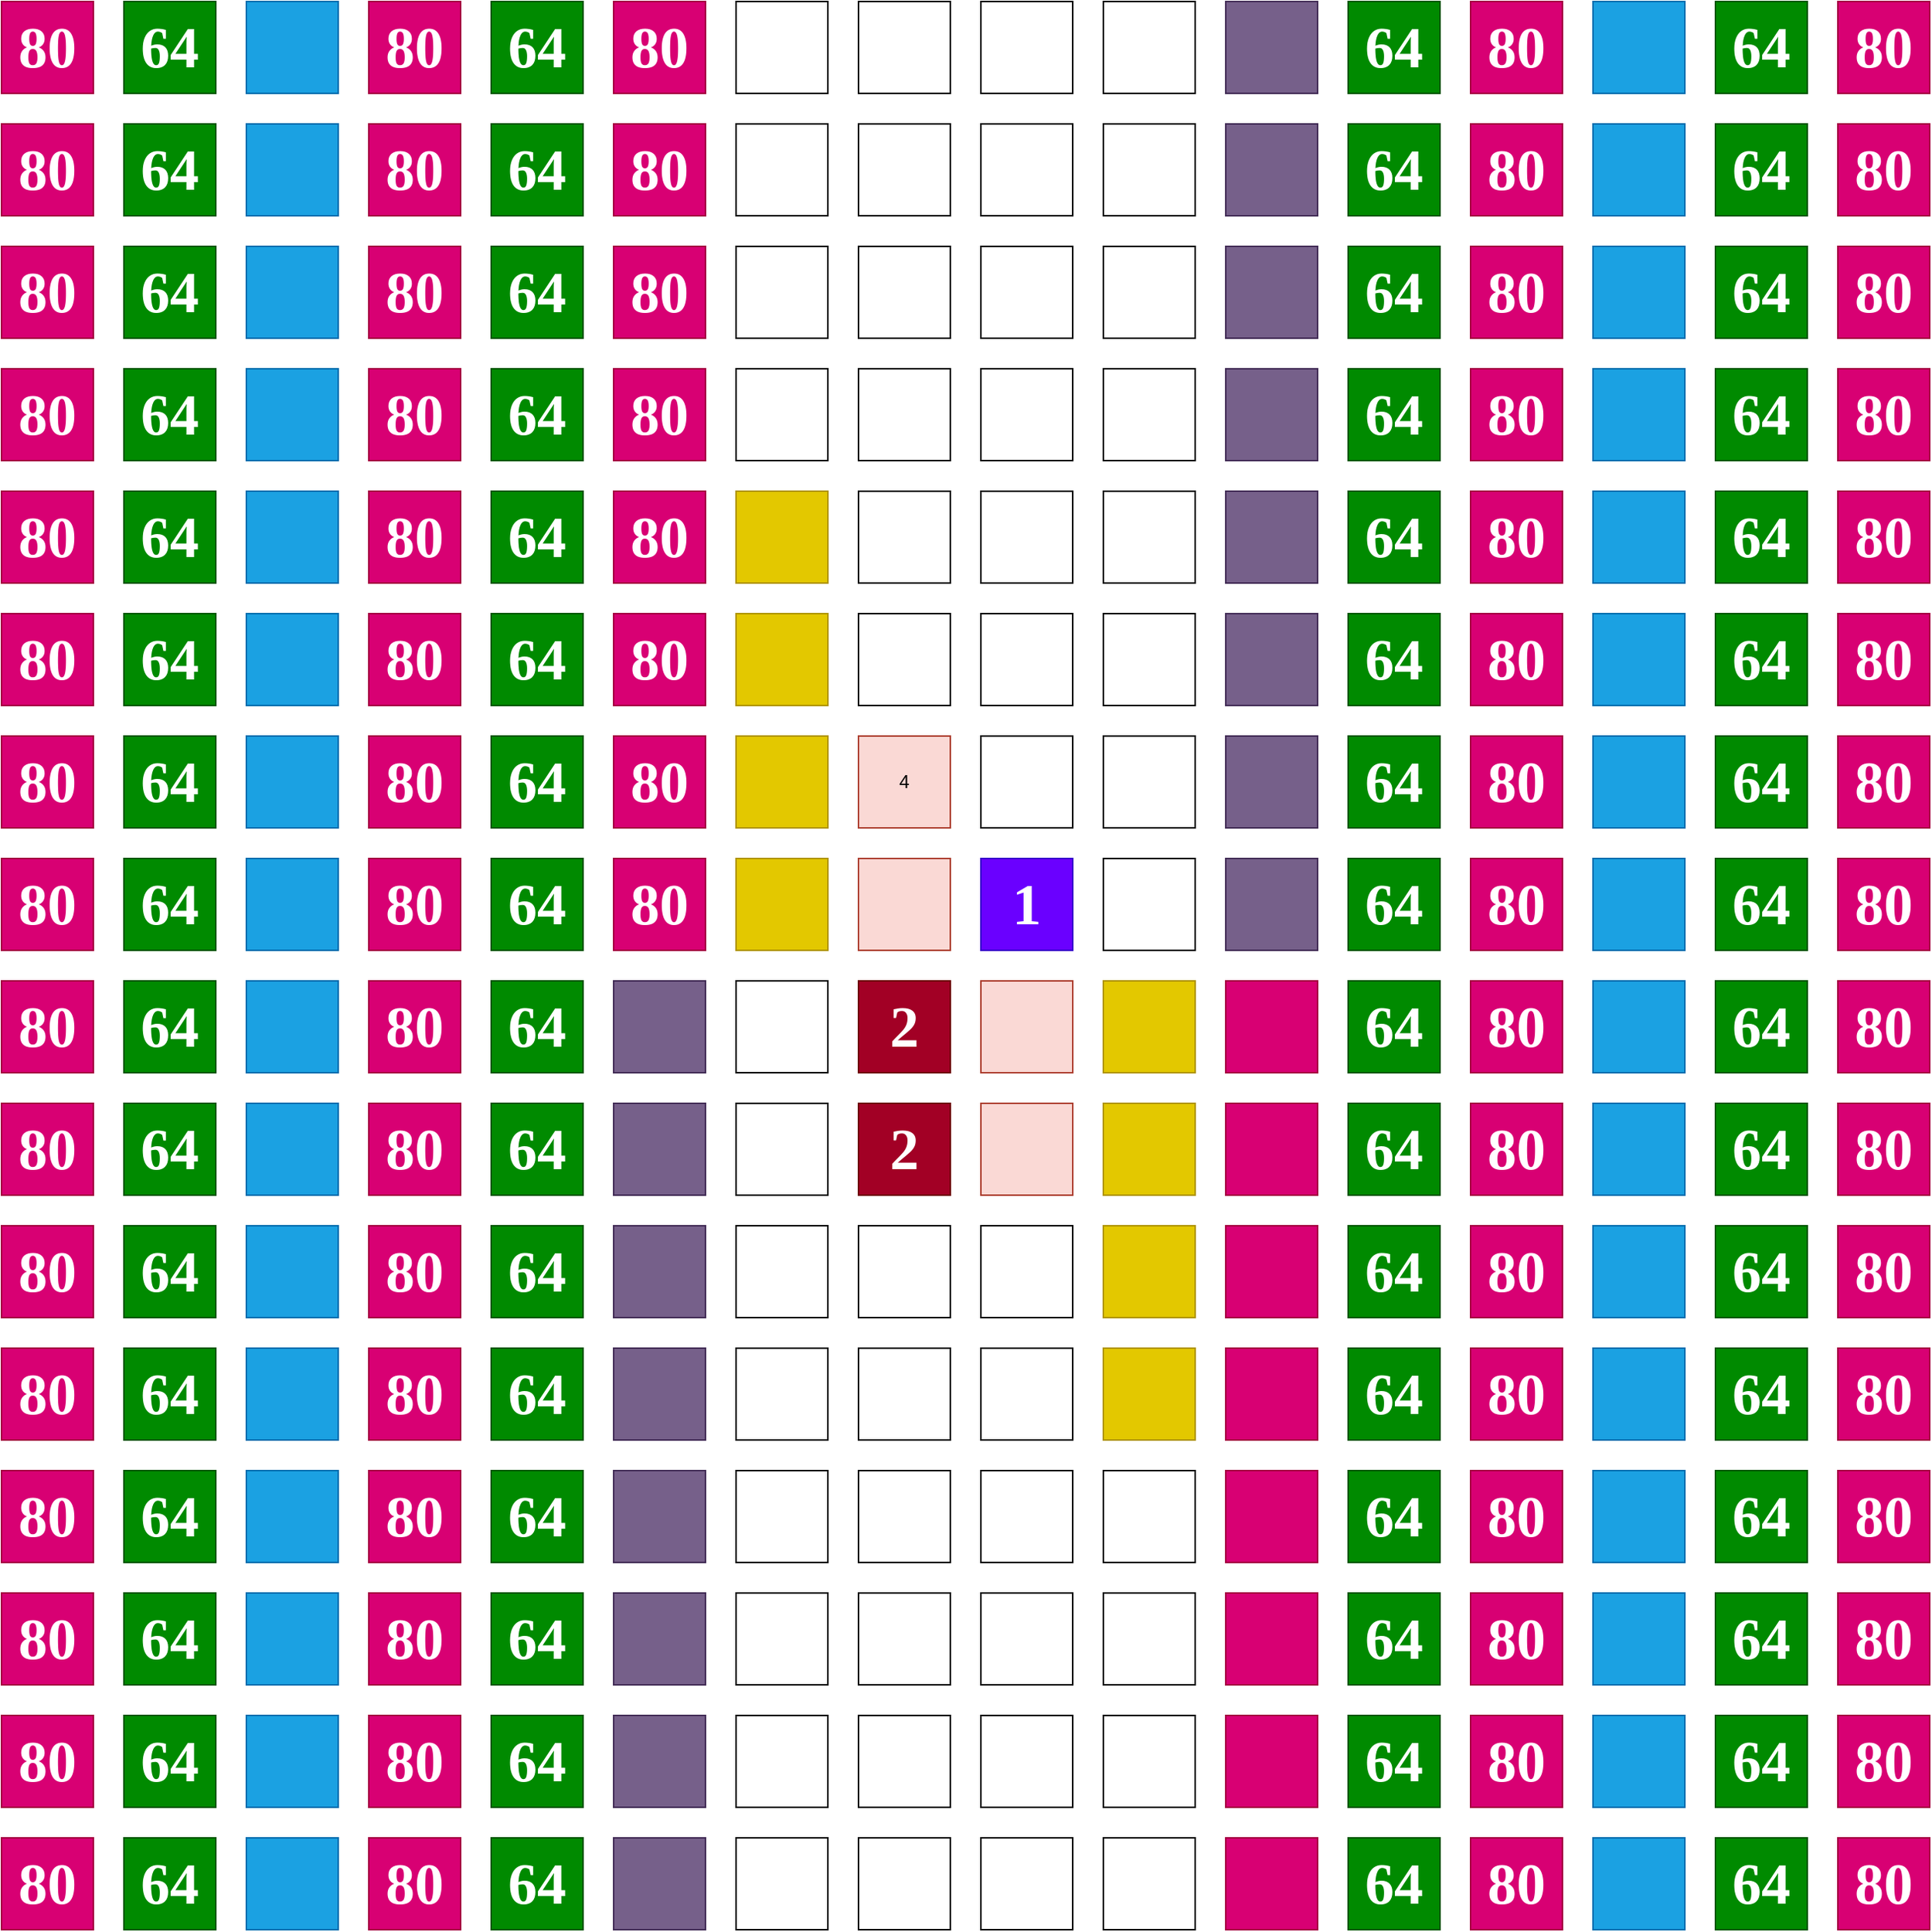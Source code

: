 <mxfile version="24.6.5" type="github">
  <diagram name="第 1 页" id="3GSGj_KKg01hGDY_VxlJ">
    <mxGraphModel dx="1071" dy="548" grid="1" gridSize="10" guides="1" tooltips="1" connect="1" arrows="1" fold="1" page="1" pageScale="1" pageWidth="3300" pageHeight="4681" math="0" shadow="0">
      <root>
        <mxCell id="0" />
        <mxCell id="1" parent="0" />
        <mxCell id="qAUVE7Lk4YO_ltgLA-FC-1" value="" style="whiteSpace=wrap;html=1;aspect=fixed;fillColor=#d80073;strokeColor=#A50040;fontColor=#ffffff;" vertex="1" parent="1">
          <mxGeometry x="360" y="160" width="60" height="60" as="geometry" />
        </mxCell>
        <mxCell id="qAUVE7Lk4YO_ltgLA-FC-2" value="" style="whiteSpace=wrap;html=1;aspect=fixed;fillColor=#008a00;fontColor=#ffffff;strokeColor=#005700;" vertex="1" parent="1">
          <mxGeometry x="440" y="160" width="60" height="60" as="geometry" />
        </mxCell>
        <mxCell id="qAUVE7Lk4YO_ltgLA-FC-3" value="" style="whiteSpace=wrap;html=1;aspect=fixed;fillColor=#1ba1e2;fontColor=#ffffff;strokeColor=#006EAF;" vertex="1" parent="1">
          <mxGeometry x="520" y="160" width="60" height="60" as="geometry" />
        </mxCell>
        <mxCell id="qAUVE7Lk4YO_ltgLA-FC-4" value="" style="whiteSpace=wrap;html=1;aspect=fixed;fillColor=#d80073;fontColor=#ffffff;strokeColor=#A50040;" vertex="1" parent="1">
          <mxGeometry x="600" y="160" width="60" height="60" as="geometry" />
        </mxCell>
        <mxCell id="qAUVE7Lk4YO_ltgLA-FC-5" value="" style="whiteSpace=wrap;html=1;aspect=fixed;fillColor=#008a00;fontColor=#ffffff;strokeColor=#005700;" vertex="1" parent="1">
          <mxGeometry x="680" y="160" width="60" height="60" as="geometry" />
        </mxCell>
        <mxCell id="qAUVE7Lk4YO_ltgLA-FC-6" value="80" style="whiteSpace=wrap;html=1;aspect=fixed;fillColor=#d80073;fontColor=#ffffff;strokeColor=#A50040;fontFamily=Times New Roman;fontSize=38;fontStyle=1" vertex="1" parent="1">
          <mxGeometry x="760" y="160" width="60" height="60" as="geometry" />
        </mxCell>
        <mxCell id="qAUVE7Lk4YO_ltgLA-FC-7" value="" style="whiteSpace=wrap;html=1;aspect=fixed;" vertex="1" parent="1">
          <mxGeometry x="840" y="160" width="60" height="60" as="geometry" />
        </mxCell>
        <mxCell id="qAUVE7Lk4YO_ltgLA-FC-8" value="" style="whiteSpace=wrap;html=1;aspect=fixed;" vertex="1" parent="1">
          <mxGeometry x="920" y="160" width="60" height="60" as="geometry" />
        </mxCell>
        <mxCell id="qAUVE7Lk4YO_ltgLA-FC-9" value="" style="whiteSpace=wrap;html=1;aspect=fixed;" vertex="1" parent="1">
          <mxGeometry x="1000" y="160" width="60" height="60" as="geometry" />
        </mxCell>
        <mxCell id="qAUVE7Lk4YO_ltgLA-FC-10" value="" style="whiteSpace=wrap;html=1;aspect=fixed;" vertex="1" parent="1">
          <mxGeometry x="1080" y="160" width="60" height="60" as="geometry" />
        </mxCell>
        <mxCell id="qAUVE7Lk4YO_ltgLA-FC-11" value="" style="whiteSpace=wrap;html=1;aspect=fixed;fillColor=#76608a;fontColor=#ffffff;strokeColor=#432D57;" vertex="1" parent="1">
          <mxGeometry x="1160" y="160" width="60" height="60" as="geometry" />
        </mxCell>
        <mxCell id="qAUVE7Lk4YO_ltgLA-FC-12" value="" style="whiteSpace=wrap;html=1;aspect=fixed;fillColor=#008a00;fontColor=#ffffff;strokeColor=#005700;" vertex="1" parent="1">
          <mxGeometry x="1240" y="160" width="60" height="60" as="geometry" />
        </mxCell>
        <mxCell id="qAUVE7Lk4YO_ltgLA-FC-13" value="" style="whiteSpace=wrap;html=1;aspect=fixed;fillColor=#d80073;fontColor=#ffffff;strokeColor=#A50040;" vertex="1" parent="1">
          <mxGeometry x="1320" y="160" width="60" height="60" as="geometry" />
        </mxCell>
        <mxCell id="qAUVE7Lk4YO_ltgLA-FC-14" value="" style="whiteSpace=wrap;html=1;aspect=fixed;fillColor=#1ba1e2;fontColor=#ffffff;strokeColor=#006EAF;" vertex="1" parent="1">
          <mxGeometry x="1400" y="160" width="60" height="60" as="geometry" />
        </mxCell>
        <mxCell id="qAUVE7Lk4YO_ltgLA-FC-15" value="64" style="whiteSpace=wrap;html=1;aspect=fixed;fillColor=#008a00;fontColor=#ffffff;strokeColor=#005700;fontSize=38;fontStyle=1;fontFamily=Times New Roman;" vertex="1" parent="1">
          <mxGeometry x="1480" y="160" width="60" height="60" as="geometry" />
        </mxCell>
        <mxCell id="qAUVE7Lk4YO_ltgLA-FC-16" value="" style="whiteSpace=wrap;html=1;aspect=fixed;fillColor=#d80073;fontColor=#ffffff;strokeColor=#A50040;" vertex="1" parent="1">
          <mxGeometry x="1560" y="160" width="60" height="60" as="geometry" />
        </mxCell>
        <mxCell id="qAUVE7Lk4YO_ltgLA-FC-17" value="" style="whiteSpace=wrap;html=1;aspect=fixed;fillColor=#d80073;strokeColor=#A50040;fontColor=#ffffff;" vertex="1" parent="1">
          <mxGeometry x="360" y="240" width="60" height="60" as="geometry" />
        </mxCell>
        <mxCell id="qAUVE7Lk4YO_ltgLA-FC-18" value="" style="whiteSpace=wrap;html=1;aspect=fixed;fillColor=#008a00;fontColor=#ffffff;strokeColor=#005700;" vertex="1" parent="1">
          <mxGeometry x="440" y="240" width="60" height="60" as="geometry" />
        </mxCell>
        <mxCell id="qAUVE7Lk4YO_ltgLA-FC-19" value="" style="whiteSpace=wrap;html=1;aspect=fixed;fillColor=#1ba1e2;fontColor=#ffffff;strokeColor=#006EAF;" vertex="1" parent="1">
          <mxGeometry x="520" y="240" width="60" height="60" as="geometry" />
        </mxCell>
        <mxCell id="qAUVE7Lk4YO_ltgLA-FC-20" value="" style="whiteSpace=wrap;html=1;aspect=fixed;fillColor=#d80073;fontColor=#ffffff;strokeColor=#A50040;" vertex="1" parent="1">
          <mxGeometry x="600" y="240" width="60" height="60" as="geometry" />
        </mxCell>
        <mxCell id="qAUVE7Lk4YO_ltgLA-FC-21" value="" style="whiteSpace=wrap;html=1;aspect=fixed;fillColor=#008a00;fontColor=#ffffff;strokeColor=#005700;" vertex="1" parent="1">
          <mxGeometry x="680" y="240" width="60" height="60" as="geometry" />
        </mxCell>
        <mxCell id="qAUVE7Lk4YO_ltgLA-FC-22" value="" style="whiteSpace=wrap;html=1;aspect=fixed;fillColor=#d80073;fontColor=#ffffff;strokeColor=#A50040;" vertex="1" parent="1">
          <mxGeometry x="760" y="240" width="60" height="60" as="geometry" />
        </mxCell>
        <mxCell id="qAUVE7Lk4YO_ltgLA-FC-23" value="" style="whiteSpace=wrap;html=1;aspect=fixed;" vertex="1" parent="1">
          <mxGeometry x="840" y="240" width="60" height="60" as="geometry" />
        </mxCell>
        <mxCell id="qAUVE7Lk4YO_ltgLA-FC-24" value="" style="whiteSpace=wrap;html=1;aspect=fixed;" vertex="1" parent="1">
          <mxGeometry x="920" y="240" width="60" height="60" as="geometry" />
        </mxCell>
        <mxCell id="qAUVE7Lk4YO_ltgLA-FC-25" value="" style="whiteSpace=wrap;html=1;aspect=fixed;" vertex="1" parent="1">
          <mxGeometry x="1000" y="240" width="60" height="60" as="geometry" />
        </mxCell>
        <mxCell id="qAUVE7Lk4YO_ltgLA-FC-26" value="" style="whiteSpace=wrap;html=1;aspect=fixed;" vertex="1" parent="1">
          <mxGeometry x="1080" y="240" width="60" height="60" as="geometry" />
        </mxCell>
        <mxCell id="qAUVE7Lk4YO_ltgLA-FC-27" value="" style="whiteSpace=wrap;html=1;aspect=fixed;fillColor=#76608a;fontColor=#ffffff;strokeColor=#432D57;" vertex="1" parent="1">
          <mxGeometry x="1160" y="240" width="60" height="60" as="geometry" />
        </mxCell>
        <mxCell id="qAUVE7Lk4YO_ltgLA-FC-28" value="" style="whiteSpace=wrap;html=1;aspect=fixed;fillColor=#008a00;fontColor=#ffffff;strokeColor=#005700;" vertex="1" parent="1">
          <mxGeometry x="1240" y="240" width="60" height="60" as="geometry" />
        </mxCell>
        <mxCell id="qAUVE7Lk4YO_ltgLA-FC-29" value="" style="whiteSpace=wrap;html=1;aspect=fixed;fillColor=#d80073;fontColor=#ffffff;strokeColor=#A50040;" vertex="1" parent="1">
          <mxGeometry x="1320" y="240" width="60" height="60" as="geometry" />
        </mxCell>
        <mxCell id="qAUVE7Lk4YO_ltgLA-FC-30" value="" style="whiteSpace=wrap;html=1;aspect=fixed;fillColor=#1ba1e2;fontColor=#ffffff;strokeColor=#006EAF;" vertex="1" parent="1">
          <mxGeometry x="1400" y="240" width="60" height="60" as="geometry" />
        </mxCell>
        <mxCell id="qAUVE7Lk4YO_ltgLA-FC-31" value="" style="whiteSpace=wrap;html=1;aspect=fixed;fillColor=#008a00;fontColor=#ffffff;strokeColor=#005700;" vertex="1" parent="1">
          <mxGeometry x="1480" y="240" width="60" height="60" as="geometry" />
        </mxCell>
        <mxCell id="qAUVE7Lk4YO_ltgLA-FC-32" value="" style="whiteSpace=wrap;html=1;aspect=fixed;fillColor=#d80073;fontColor=#ffffff;strokeColor=#A50040;" vertex="1" parent="1">
          <mxGeometry x="1560" y="240" width="60" height="60" as="geometry" />
        </mxCell>
        <mxCell id="qAUVE7Lk4YO_ltgLA-FC-33" value="" style="whiteSpace=wrap;html=1;aspect=fixed;fillColor=#d80073;strokeColor=#A50040;fontColor=#ffffff;" vertex="1" parent="1">
          <mxGeometry x="360" y="320" width="60" height="60" as="geometry" />
        </mxCell>
        <mxCell id="qAUVE7Lk4YO_ltgLA-FC-34" value="" style="whiteSpace=wrap;html=1;aspect=fixed;fillColor=#008a00;fontColor=#ffffff;strokeColor=#005700;" vertex="1" parent="1">
          <mxGeometry x="440" y="320" width="60" height="60" as="geometry" />
        </mxCell>
        <mxCell id="qAUVE7Lk4YO_ltgLA-FC-35" value="" style="whiteSpace=wrap;html=1;aspect=fixed;fillColor=#1ba1e2;fontColor=#ffffff;strokeColor=#006EAF;" vertex="1" parent="1">
          <mxGeometry x="520" y="320" width="60" height="60" as="geometry" />
        </mxCell>
        <mxCell id="qAUVE7Lk4YO_ltgLA-FC-36" value="" style="whiteSpace=wrap;html=1;aspect=fixed;fillColor=#d80073;fontColor=#ffffff;strokeColor=#A50040;" vertex="1" parent="1">
          <mxGeometry x="600" y="320" width="60" height="60" as="geometry" />
        </mxCell>
        <mxCell id="qAUVE7Lk4YO_ltgLA-FC-37" value="" style="whiteSpace=wrap;html=1;aspect=fixed;fillColor=#008a00;fontColor=#ffffff;strokeColor=#005700;" vertex="1" parent="1">
          <mxGeometry x="680" y="320" width="60" height="60" as="geometry" />
        </mxCell>
        <mxCell id="qAUVE7Lk4YO_ltgLA-FC-38" value="" style="whiteSpace=wrap;html=1;aspect=fixed;fillColor=#d80073;fontColor=#ffffff;strokeColor=#A50040;" vertex="1" parent="1">
          <mxGeometry x="760" y="320" width="60" height="60" as="geometry" />
        </mxCell>
        <mxCell id="qAUVE7Lk4YO_ltgLA-FC-39" value="" style="whiteSpace=wrap;html=1;aspect=fixed;" vertex="1" parent="1">
          <mxGeometry x="840" y="320" width="60" height="60" as="geometry" />
        </mxCell>
        <mxCell id="qAUVE7Lk4YO_ltgLA-FC-40" value="" style="whiteSpace=wrap;html=1;aspect=fixed;" vertex="1" parent="1">
          <mxGeometry x="920" y="320" width="60" height="60" as="geometry" />
        </mxCell>
        <mxCell id="qAUVE7Lk4YO_ltgLA-FC-41" value="" style="whiteSpace=wrap;html=1;aspect=fixed;" vertex="1" parent="1">
          <mxGeometry x="1000" y="320" width="60" height="60" as="geometry" />
        </mxCell>
        <mxCell id="qAUVE7Lk4YO_ltgLA-FC-42" value="" style="whiteSpace=wrap;html=1;aspect=fixed;" vertex="1" parent="1">
          <mxGeometry x="1080" y="320" width="60" height="60" as="geometry" />
        </mxCell>
        <mxCell id="qAUVE7Lk4YO_ltgLA-FC-43" value="" style="whiteSpace=wrap;html=1;aspect=fixed;fillColor=#76608a;fontColor=#ffffff;strokeColor=#432D57;" vertex="1" parent="1">
          <mxGeometry x="1160" y="320" width="60" height="60" as="geometry" />
        </mxCell>
        <mxCell id="qAUVE7Lk4YO_ltgLA-FC-44" value="" style="whiteSpace=wrap;html=1;aspect=fixed;fillColor=#008a00;fontColor=#ffffff;strokeColor=#005700;" vertex="1" parent="1">
          <mxGeometry x="1240" y="320" width="60" height="60" as="geometry" />
        </mxCell>
        <mxCell id="qAUVE7Lk4YO_ltgLA-FC-45" value="" style="whiteSpace=wrap;html=1;aspect=fixed;fillColor=#d80073;fontColor=#ffffff;strokeColor=#A50040;" vertex="1" parent="1">
          <mxGeometry x="1320" y="320" width="60" height="60" as="geometry" />
        </mxCell>
        <mxCell id="qAUVE7Lk4YO_ltgLA-FC-46" value="" style="whiteSpace=wrap;html=1;aspect=fixed;fillColor=#1ba1e2;fontColor=#ffffff;strokeColor=#006EAF;" vertex="1" parent="1">
          <mxGeometry x="1400" y="320" width="60" height="60" as="geometry" />
        </mxCell>
        <mxCell id="qAUVE7Lk4YO_ltgLA-FC-47" value="" style="whiteSpace=wrap;html=1;aspect=fixed;fillColor=#008a00;fontColor=#ffffff;strokeColor=#005700;" vertex="1" parent="1">
          <mxGeometry x="1480" y="320" width="60" height="60" as="geometry" />
        </mxCell>
        <mxCell id="qAUVE7Lk4YO_ltgLA-FC-48" value="" style="whiteSpace=wrap;html=1;aspect=fixed;fillColor=#d80073;fontColor=#ffffff;strokeColor=#A50040;" vertex="1" parent="1">
          <mxGeometry x="1560" y="320" width="60" height="60" as="geometry" />
        </mxCell>
        <mxCell id="qAUVE7Lk4YO_ltgLA-FC-49" value="" style="whiteSpace=wrap;html=1;aspect=fixed;fillColor=#d80073;strokeColor=#A50040;fontColor=#ffffff;" vertex="1" parent="1">
          <mxGeometry x="360" y="400" width="60" height="60" as="geometry" />
        </mxCell>
        <mxCell id="qAUVE7Lk4YO_ltgLA-FC-50" value="" style="whiteSpace=wrap;html=1;aspect=fixed;fillColor=#008a00;fontColor=#ffffff;strokeColor=#005700;" vertex="1" parent="1">
          <mxGeometry x="440" y="400" width="60" height="60" as="geometry" />
        </mxCell>
        <mxCell id="qAUVE7Lk4YO_ltgLA-FC-51" value="" style="whiteSpace=wrap;html=1;aspect=fixed;fillColor=#1ba1e2;fontColor=#ffffff;strokeColor=#006EAF;" vertex="1" parent="1">
          <mxGeometry x="520" y="400" width="60" height="60" as="geometry" />
        </mxCell>
        <mxCell id="qAUVE7Lk4YO_ltgLA-FC-52" value="" style="whiteSpace=wrap;html=1;aspect=fixed;fillColor=#d80073;fontColor=#ffffff;strokeColor=#A50040;" vertex="1" parent="1">
          <mxGeometry x="600" y="400" width="60" height="60" as="geometry" />
        </mxCell>
        <mxCell id="qAUVE7Lk4YO_ltgLA-FC-53" value="" style="whiteSpace=wrap;html=1;aspect=fixed;fillColor=#008a00;fontColor=#ffffff;strokeColor=#005700;" vertex="1" parent="1">
          <mxGeometry x="680" y="400" width="60" height="60" as="geometry" />
        </mxCell>
        <mxCell id="qAUVE7Lk4YO_ltgLA-FC-54" value="" style="whiteSpace=wrap;html=1;aspect=fixed;fillColor=#d80073;fontColor=#ffffff;strokeColor=#A50040;" vertex="1" parent="1">
          <mxGeometry x="760" y="400" width="60" height="60" as="geometry" />
        </mxCell>
        <mxCell id="qAUVE7Lk4YO_ltgLA-FC-55" value="" style="whiteSpace=wrap;html=1;aspect=fixed;" vertex="1" parent="1">
          <mxGeometry x="840" y="400" width="60" height="60" as="geometry" />
        </mxCell>
        <mxCell id="qAUVE7Lk4YO_ltgLA-FC-56" value="" style="whiteSpace=wrap;html=1;aspect=fixed;" vertex="1" parent="1">
          <mxGeometry x="920" y="400" width="60" height="60" as="geometry" />
        </mxCell>
        <mxCell id="qAUVE7Lk4YO_ltgLA-FC-57" value="" style="whiteSpace=wrap;html=1;aspect=fixed;" vertex="1" parent="1">
          <mxGeometry x="1000" y="400" width="60" height="60" as="geometry" />
        </mxCell>
        <mxCell id="qAUVE7Lk4YO_ltgLA-FC-58" value="" style="whiteSpace=wrap;html=1;aspect=fixed;" vertex="1" parent="1">
          <mxGeometry x="1080" y="400" width="60" height="60" as="geometry" />
        </mxCell>
        <mxCell id="qAUVE7Lk4YO_ltgLA-FC-59" value="" style="whiteSpace=wrap;html=1;aspect=fixed;fillColor=#76608a;fontColor=#ffffff;strokeColor=#432D57;" vertex="1" parent="1">
          <mxGeometry x="1160" y="400" width="60" height="60" as="geometry" />
        </mxCell>
        <mxCell id="qAUVE7Lk4YO_ltgLA-FC-60" value="" style="whiteSpace=wrap;html=1;aspect=fixed;fillColor=#008a00;fontColor=#ffffff;strokeColor=#005700;" vertex="1" parent="1">
          <mxGeometry x="1240" y="400" width="60" height="60" as="geometry" />
        </mxCell>
        <mxCell id="qAUVE7Lk4YO_ltgLA-FC-61" value="" style="whiteSpace=wrap;html=1;aspect=fixed;fillColor=#d80073;fontColor=#ffffff;strokeColor=#A50040;" vertex="1" parent="1">
          <mxGeometry x="1320" y="400" width="60" height="60" as="geometry" />
        </mxCell>
        <mxCell id="qAUVE7Lk4YO_ltgLA-FC-62" value="" style="whiteSpace=wrap;html=1;aspect=fixed;fillColor=#1ba1e2;fontColor=#ffffff;strokeColor=#006EAF;" vertex="1" parent="1">
          <mxGeometry x="1400" y="400" width="60" height="60" as="geometry" />
        </mxCell>
        <mxCell id="qAUVE7Lk4YO_ltgLA-FC-63" value="" style="whiteSpace=wrap;html=1;aspect=fixed;fillColor=#008a00;fontColor=#ffffff;strokeColor=#005700;" vertex="1" parent="1">
          <mxGeometry x="1480" y="400" width="60" height="60" as="geometry" />
        </mxCell>
        <mxCell id="qAUVE7Lk4YO_ltgLA-FC-64" value="" style="whiteSpace=wrap;html=1;aspect=fixed;fillColor=#d80073;fontColor=#ffffff;strokeColor=#A50040;" vertex="1" parent="1">
          <mxGeometry x="1560" y="400" width="60" height="60" as="geometry" />
        </mxCell>
        <mxCell id="qAUVE7Lk4YO_ltgLA-FC-65" value="" style="whiteSpace=wrap;html=1;aspect=fixed;fillColor=#d80073;strokeColor=#A50040;fontColor=#ffffff;" vertex="1" parent="1">
          <mxGeometry x="360" y="480" width="60" height="60" as="geometry" />
        </mxCell>
        <mxCell id="qAUVE7Lk4YO_ltgLA-FC-66" value="" style="whiteSpace=wrap;html=1;aspect=fixed;fillColor=#008a00;fontColor=#ffffff;strokeColor=#005700;" vertex="1" parent="1">
          <mxGeometry x="440" y="480" width="60" height="60" as="geometry" />
        </mxCell>
        <mxCell id="qAUVE7Lk4YO_ltgLA-FC-67" value="" style="whiteSpace=wrap;html=1;aspect=fixed;fillColor=#1ba1e2;fontColor=#ffffff;strokeColor=#006EAF;" vertex="1" parent="1">
          <mxGeometry x="520" y="480" width="60" height="60" as="geometry" />
        </mxCell>
        <mxCell id="qAUVE7Lk4YO_ltgLA-FC-68" value="" style="whiteSpace=wrap;html=1;aspect=fixed;fillColor=#d80073;fontColor=#ffffff;strokeColor=#A50040;" vertex="1" parent="1">
          <mxGeometry x="600" y="480" width="60" height="60" as="geometry" />
        </mxCell>
        <mxCell id="qAUVE7Lk4YO_ltgLA-FC-69" value="" style="whiteSpace=wrap;html=1;aspect=fixed;fillColor=#008a00;fontColor=#ffffff;strokeColor=#005700;" vertex="1" parent="1">
          <mxGeometry x="680" y="480" width="60" height="60" as="geometry" />
        </mxCell>
        <mxCell id="qAUVE7Lk4YO_ltgLA-FC-70" value="" style="whiteSpace=wrap;html=1;aspect=fixed;fillColor=#d80073;fontColor=#ffffff;strokeColor=#A50040;" vertex="1" parent="1">
          <mxGeometry x="760" y="480" width="60" height="60" as="geometry" />
        </mxCell>
        <mxCell id="qAUVE7Lk4YO_ltgLA-FC-71" value="" style="whiteSpace=wrap;html=1;aspect=fixed;fillColor=#e3c800;fontColor=#000000;strokeColor=#B09500;" vertex="1" parent="1">
          <mxGeometry x="840" y="480" width="60" height="60" as="geometry" />
        </mxCell>
        <mxCell id="qAUVE7Lk4YO_ltgLA-FC-72" value="" style="whiteSpace=wrap;html=1;aspect=fixed;" vertex="1" parent="1">
          <mxGeometry x="920" y="480" width="60" height="60" as="geometry" />
        </mxCell>
        <mxCell id="qAUVE7Lk4YO_ltgLA-FC-73" value="" style="whiteSpace=wrap;html=1;aspect=fixed;" vertex="1" parent="1">
          <mxGeometry x="1000" y="480" width="60" height="60" as="geometry" />
        </mxCell>
        <mxCell id="qAUVE7Lk4YO_ltgLA-FC-74" value="" style="whiteSpace=wrap;html=1;aspect=fixed;" vertex="1" parent="1">
          <mxGeometry x="1080" y="480" width="60" height="60" as="geometry" />
        </mxCell>
        <mxCell id="qAUVE7Lk4YO_ltgLA-FC-75" value="" style="whiteSpace=wrap;html=1;aspect=fixed;fillColor=#76608a;fontColor=#ffffff;strokeColor=#432D57;" vertex="1" parent="1">
          <mxGeometry x="1160" y="480" width="60" height="60" as="geometry" />
        </mxCell>
        <mxCell id="qAUVE7Lk4YO_ltgLA-FC-76" value="" style="whiteSpace=wrap;html=1;aspect=fixed;fillColor=#008a00;fontColor=#ffffff;strokeColor=#005700;" vertex="1" parent="1">
          <mxGeometry x="1240" y="480" width="60" height="60" as="geometry" />
        </mxCell>
        <mxCell id="qAUVE7Lk4YO_ltgLA-FC-77" value="" style="whiteSpace=wrap;html=1;aspect=fixed;fillColor=#d80073;fontColor=#ffffff;strokeColor=#A50040;" vertex="1" parent="1">
          <mxGeometry x="1320" y="480" width="60" height="60" as="geometry" />
        </mxCell>
        <mxCell id="qAUVE7Lk4YO_ltgLA-FC-78" value="" style="whiteSpace=wrap;html=1;aspect=fixed;fillColor=#1ba1e2;fontColor=#ffffff;strokeColor=#006EAF;" vertex="1" parent="1">
          <mxGeometry x="1400" y="480" width="60" height="60" as="geometry" />
        </mxCell>
        <mxCell id="qAUVE7Lk4YO_ltgLA-FC-79" value="" style="whiteSpace=wrap;html=1;aspect=fixed;fillColor=#008a00;fontColor=#ffffff;strokeColor=#005700;" vertex="1" parent="1">
          <mxGeometry x="1480" y="480" width="60" height="60" as="geometry" />
        </mxCell>
        <mxCell id="qAUVE7Lk4YO_ltgLA-FC-80" value="" style="whiteSpace=wrap;html=1;aspect=fixed;fillColor=#d80073;fontColor=#ffffff;strokeColor=#A50040;" vertex="1" parent="1">
          <mxGeometry x="1560" y="480" width="60" height="60" as="geometry" />
        </mxCell>
        <mxCell id="qAUVE7Lk4YO_ltgLA-FC-81" value="" style="whiteSpace=wrap;html=1;aspect=fixed;fillColor=#d80073;strokeColor=#A50040;fontColor=#ffffff;" vertex="1" parent="1">
          <mxGeometry x="360" y="560" width="60" height="60" as="geometry" />
        </mxCell>
        <mxCell id="qAUVE7Lk4YO_ltgLA-FC-82" value="" style="whiteSpace=wrap;html=1;aspect=fixed;fillColor=#008a00;fontColor=#ffffff;strokeColor=#005700;" vertex="1" parent="1">
          <mxGeometry x="440" y="560" width="60" height="60" as="geometry" />
        </mxCell>
        <mxCell id="qAUVE7Lk4YO_ltgLA-FC-83" value="" style="whiteSpace=wrap;html=1;aspect=fixed;fillColor=#1ba1e2;fontColor=#ffffff;strokeColor=#006EAF;" vertex="1" parent="1">
          <mxGeometry x="520" y="560" width="60" height="60" as="geometry" />
        </mxCell>
        <mxCell id="qAUVE7Lk4YO_ltgLA-FC-84" value="" style="whiteSpace=wrap;html=1;aspect=fixed;fillColor=#d80073;fontColor=#ffffff;strokeColor=#A50040;" vertex="1" parent="1">
          <mxGeometry x="600" y="560" width="60" height="60" as="geometry" />
        </mxCell>
        <mxCell id="qAUVE7Lk4YO_ltgLA-FC-85" value="" style="whiteSpace=wrap;html=1;aspect=fixed;fillColor=#008a00;fontColor=#ffffff;strokeColor=#005700;" vertex="1" parent="1">
          <mxGeometry x="680" y="560" width="60" height="60" as="geometry" />
        </mxCell>
        <mxCell id="qAUVE7Lk4YO_ltgLA-FC-86" value="" style="whiteSpace=wrap;html=1;aspect=fixed;fillColor=#d80073;fontColor=#ffffff;strokeColor=#A50040;" vertex="1" parent="1">
          <mxGeometry x="760" y="560" width="60" height="60" as="geometry" />
        </mxCell>
        <mxCell id="qAUVE7Lk4YO_ltgLA-FC-87" value="" style="whiteSpace=wrap;html=1;aspect=fixed;fillColor=#e3c800;fontColor=#000000;strokeColor=#B09500;" vertex="1" parent="1">
          <mxGeometry x="840" y="560" width="60" height="60" as="geometry" />
        </mxCell>
        <mxCell id="qAUVE7Lk4YO_ltgLA-FC-88" value="" style="whiteSpace=wrap;html=1;aspect=fixed;" vertex="1" parent="1">
          <mxGeometry x="920" y="560" width="60" height="60" as="geometry" />
        </mxCell>
        <mxCell id="qAUVE7Lk4YO_ltgLA-FC-89" value="" style="whiteSpace=wrap;html=1;aspect=fixed;" vertex="1" parent="1">
          <mxGeometry x="1000" y="560" width="60" height="60" as="geometry" />
        </mxCell>
        <mxCell id="qAUVE7Lk4YO_ltgLA-FC-90" value="" style="whiteSpace=wrap;html=1;aspect=fixed;" vertex="1" parent="1">
          <mxGeometry x="1080" y="560" width="60" height="60" as="geometry" />
        </mxCell>
        <mxCell id="qAUVE7Lk4YO_ltgLA-FC-91" value="" style="whiteSpace=wrap;html=1;aspect=fixed;fillColor=#76608a;fontColor=#ffffff;strokeColor=#432D57;" vertex="1" parent="1">
          <mxGeometry x="1160" y="560" width="60" height="60" as="geometry" />
        </mxCell>
        <mxCell id="qAUVE7Lk4YO_ltgLA-FC-92" value="" style="whiteSpace=wrap;html=1;aspect=fixed;fillColor=#008a00;fontColor=#ffffff;strokeColor=#005700;" vertex="1" parent="1">
          <mxGeometry x="1240" y="560" width="60" height="60" as="geometry" />
        </mxCell>
        <mxCell id="qAUVE7Lk4YO_ltgLA-FC-93" value="" style="whiteSpace=wrap;html=1;aspect=fixed;fillColor=#d80073;fontColor=#ffffff;strokeColor=#A50040;" vertex="1" parent="1">
          <mxGeometry x="1320" y="560" width="60" height="60" as="geometry" />
        </mxCell>
        <mxCell id="qAUVE7Lk4YO_ltgLA-FC-94" value="" style="whiteSpace=wrap;html=1;aspect=fixed;fillColor=#1ba1e2;fontColor=#ffffff;strokeColor=#006EAF;" vertex="1" parent="1">
          <mxGeometry x="1400" y="560" width="60" height="60" as="geometry" />
        </mxCell>
        <mxCell id="qAUVE7Lk4YO_ltgLA-FC-95" value="" style="whiteSpace=wrap;html=1;aspect=fixed;fillColor=#008a00;fontColor=#ffffff;strokeColor=#005700;" vertex="1" parent="1">
          <mxGeometry x="1480" y="560" width="60" height="60" as="geometry" />
        </mxCell>
        <mxCell id="qAUVE7Lk4YO_ltgLA-FC-96" value="" style="whiteSpace=wrap;html=1;aspect=fixed;fillColor=#d80073;fontColor=#ffffff;strokeColor=#A50040;" vertex="1" parent="1">
          <mxGeometry x="1560" y="560" width="60" height="60" as="geometry" />
        </mxCell>
        <mxCell id="qAUVE7Lk4YO_ltgLA-FC-97" value="" style="whiteSpace=wrap;html=1;aspect=fixed;fillColor=#d80073;strokeColor=#A50040;fontColor=#ffffff;" vertex="1" parent="1">
          <mxGeometry x="360" y="640" width="60" height="60" as="geometry" />
        </mxCell>
        <mxCell id="qAUVE7Lk4YO_ltgLA-FC-98" value="" style="whiteSpace=wrap;html=1;aspect=fixed;fillColor=#008a00;fontColor=#ffffff;strokeColor=#005700;" vertex="1" parent="1">
          <mxGeometry x="440" y="640" width="60" height="60" as="geometry" />
        </mxCell>
        <mxCell id="qAUVE7Lk4YO_ltgLA-FC-99" value="" style="whiteSpace=wrap;html=1;aspect=fixed;fillColor=#1ba1e2;fontColor=#ffffff;strokeColor=#006EAF;" vertex="1" parent="1">
          <mxGeometry x="520" y="640" width="60" height="60" as="geometry" />
        </mxCell>
        <mxCell id="qAUVE7Lk4YO_ltgLA-FC-100" value="" style="whiteSpace=wrap;html=1;aspect=fixed;fillColor=#d80073;fontColor=#ffffff;strokeColor=#A50040;" vertex="1" parent="1">
          <mxGeometry x="600" y="640" width="60" height="60" as="geometry" />
        </mxCell>
        <mxCell id="qAUVE7Lk4YO_ltgLA-FC-101" value="" style="whiteSpace=wrap;html=1;aspect=fixed;fillColor=#008a00;fontColor=#ffffff;strokeColor=#005700;" vertex="1" parent="1">
          <mxGeometry x="680" y="640" width="60" height="60" as="geometry" />
        </mxCell>
        <mxCell id="qAUVE7Lk4YO_ltgLA-FC-102" value="" style="whiteSpace=wrap;html=1;aspect=fixed;fillColor=#d80073;fontColor=#ffffff;strokeColor=#A50040;" vertex="1" parent="1">
          <mxGeometry x="760" y="640" width="60" height="60" as="geometry" />
        </mxCell>
        <mxCell id="qAUVE7Lk4YO_ltgLA-FC-103" value="" style="whiteSpace=wrap;html=1;aspect=fixed;fillColor=#e3c800;fontColor=#000000;strokeColor=#B09500;" vertex="1" parent="1">
          <mxGeometry x="840" y="640" width="60" height="60" as="geometry" />
        </mxCell>
        <mxCell id="qAUVE7Lk4YO_ltgLA-FC-104" value="4" style="whiteSpace=wrap;html=1;aspect=fixed;fillColor=#fad9d5;strokeColor=#ae4132;" vertex="1" parent="1">
          <mxGeometry x="920" y="640" width="60" height="60" as="geometry" />
        </mxCell>
        <mxCell id="qAUVE7Lk4YO_ltgLA-FC-105" value="" style="whiteSpace=wrap;html=1;aspect=fixed;" vertex="1" parent="1">
          <mxGeometry x="1000" y="640" width="60" height="60" as="geometry" />
        </mxCell>
        <mxCell id="qAUVE7Lk4YO_ltgLA-FC-106" value="" style="whiteSpace=wrap;html=1;aspect=fixed;" vertex="1" parent="1">
          <mxGeometry x="1080" y="640" width="60" height="60" as="geometry" />
        </mxCell>
        <mxCell id="qAUVE7Lk4YO_ltgLA-FC-107" value="" style="whiteSpace=wrap;html=1;aspect=fixed;fillColor=#76608a;fontColor=#ffffff;strokeColor=#432D57;" vertex="1" parent="1">
          <mxGeometry x="1160" y="640" width="60" height="60" as="geometry" />
        </mxCell>
        <mxCell id="qAUVE7Lk4YO_ltgLA-FC-108" value="" style="whiteSpace=wrap;html=1;aspect=fixed;fillColor=#008a00;fontColor=#ffffff;strokeColor=#005700;" vertex="1" parent="1">
          <mxGeometry x="1240" y="640" width="60" height="60" as="geometry" />
        </mxCell>
        <mxCell id="qAUVE7Lk4YO_ltgLA-FC-109" value="" style="whiteSpace=wrap;html=1;aspect=fixed;fillColor=#d80073;fontColor=#ffffff;strokeColor=#A50040;" vertex="1" parent="1">
          <mxGeometry x="1320" y="640" width="60" height="60" as="geometry" />
        </mxCell>
        <mxCell id="qAUVE7Lk4YO_ltgLA-FC-110" value="" style="whiteSpace=wrap;html=1;aspect=fixed;fillColor=#1ba1e2;fontColor=#ffffff;strokeColor=#006EAF;" vertex="1" parent="1">
          <mxGeometry x="1400" y="640" width="60" height="60" as="geometry" />
        </mxCell>
        <mxCell id="qAUVE7Lk4YO_ltgLA-FC-111" value="" style="whiteSpace=wrap;html=1;aspect=fixed;fillColor=#008a00;fontColor=#ffffff;strokeColor=#005700;" vertex="1" parent="1">
          <mxGeometry x="1480" y="640" width="60" height="60" as="geometry" />
        </mxCell>
        <mxCell id="qAUVE7Lk4YO_ltgLA-FC-112" value="" style="whiteSpace=wrap;html=1;aspect=fixed;fillColor=#d80073;fontColor=#ffffff;strokeColor=#A50040;" vertex="1" parent="1">
          <mxGeometry x="1560" y="640" width="60" height="60" as="geometry" />
        </mxCell>
        <mxCell id="qAUVE7Lk4YO_ltgLA-FC-113" value="" style="whiteSpace=wrap;html=1;aspect=fixed;fillColor=#d80073;strokeColor=#A50040;fontColor=#ffffff;" vertex="1" parent="1">
          <mxGeometry x="360" y="720" width="60" height="60" as="geometry" />
        </mxCell>
        <mxCell id="qAUVE7Lk4YO_ltgLA-FC-114" value="" style="whiteSpace=wrap;html=1;aspect=fixed;fillColor=#008a00;fontColor=#ffffff;strokeColor=#005700;" vertex="1" parent="1">
          <mxGeometry x="440" y="720" width="60" height="60" as="geometry" />
        </mxCell>
        <mxCell id="qAUVE7Lk4YO_ltgLA-FC-115" value="" style="whiteSpace=wrap;html=1;aspect=fixed;fillColor=#1ba1e2;fontColor=#ffffff;strokeColor=#006EAF;" vertex="1" parent="1">
          <mxGeometry x="520" y="720" width="60" height="60" as="geometry" />
        </mxCell>
        <mxCell id="qAUVE7Lk4YO_ltgLA-FC-116" value="" style="whiteSpace=wrap;html=1;aspect=fixed;fillColor=#d80073;fontColor=#ffffff;strokeColor=#A50040;" vertex="1" parent="1">
          <mxGeometry x="600" y="720" width="60" height="60" as="geometry" />
        </mxCell>
        <mxCell id="qAUVE7Lk4YO_ltgLA-FC-117" value="" style="whiteSpace=wrap;html=1;aspect=fixed;fillColor=#008a00;fontColor=#ffffff;strokeColor=#005700;" vertex="1" parent="1">
          <mxGeometry x="680" y="720" width="60" height="60" as="geometry" />
        </mxCell>
        <mxCell id="qAUVE7Lk4YO_ltgLA-FC-118" value="" style="whiteSpace=wrap;html=1;aspect=fixed;fillColor=#d80073;fontColor=#ffffff;strokeColor=#A50040;" vertex="1" parent="1">
          <mxGeometry x="760" y="720" width="60" height="60" as="geometry" />
        </mxCell>
        <mxCell id="qAUVE7Lk4YO_ltgLA-FC-119" value="" style="whiteSpace=wrap;html=1;aspect=fixed;fillColor=#e3c800;fontColor=#000000;strokeColor=#B09500;" vertex="1" parent="1">
          <mxGeometry x="840" y="720" width="60" height="60" as="geometry" />
        </mxCell>
        <mxCell id="qAUVE7Lk4YO_ltgLA-FC-120" value="" style="whiteSpace=wrap;html=1;aspect=fixed;fillColor=#fad9d5;strokeColor=#ae4132;" vertex="1" parent="1">
          <mxGeometry x="920" y="720" width="60" height="60" as="geometry" />
        </mxCell>
        <mxCell id="qAUVE7Lk4YO_ltgLA-FC-121" value="1" style="whiteSpace=wrap;html=1;aspect=fixed;fillColor=#6a00ff;fontColor=#ffffff;strokeColor=#3700CC;fontFamily=Times New Roman;fontSize=38;fontStyle=1" vertex="1" parent="1">
          <mxGeometry x="1000" y="720" width="60" height="60" as="geometry" />
        </mxCell>
        <mxCell id="qAUVE7Lk4YO_ltgLA-FC-122" value="" style="whiteSpace=wrap;html=1;aspect=fixed;" vertex="1" parent="1">
          <mxGeometry x="1080" y="720" width="60" height="60" as="geometry" />
        </mxCell>
        <mxCell id="qAUVE7Lk4YO_ltgLA-FC-123" value="" style="whiteSpace=wrap;html=1;aspect=fixed;fillColor=#76608a;fontColor=#ffffff;strokeColor=#432D57;" vertex="1" parent="1">
          <mxGeometry x="1160" y="720" width="60" height="60" as="geometry" />
        </mxCell>
        <mxCell id="qAUVE7Lk4YO_ltgLA-FC-124" value="" style="whiteSpace=wrap;html=1;aspect=fixed;fillColor=#008a00;fontColor=#ffffff;strokeColor=#005700;" vertex="1" parent="1">
          <mxGeometry x="1240" y="720" width="60" height="60" as="geometry" />
        </mxCell>
        <mxCell id="qAUVE7Lk4YO_ltgLA-FC-125" value="" style="whiteSpace=wrap;html=1;aspect=fixed;fillColor=#d80073;fontColor=#ffffff;strokeColor=#A50040;" vertex="1" parent="1">
          <mxGeometry x="1320" y="720" width="60" height="60" as="geometry" />
        </mxCell>
        <mxCell id="qAUVE7Lk4YO_ltgLA-FC-126" value="" style="whiteSpace=wrap;html=1;aspect=fixed;fillColor=#1ba1e2;fontColor=#ffffff;strokeColor=#006EAF;" vertex="1" parent="1">
          <mxGeometry x="1400" y="720" width="60" height="60" as="geometry" />
        </mxCell>
        <mxCell id="qAUVE7Lk4YO_ltgLA-FC-127" value="" style="whiteSpace=wrap;html=1;aspect=fixed;fillColor=#008a00;fontColor=#ffffff;strokeColor=#005700;" vertex="1" parent="1">
          <mxGeometry x="1480" y="720" width="60" height="60" as="geometry" />
        </mxCell>
        <mxCell id="qAUVE7Lk4YO_ltgLA-FC-128" value="" style="whiteSpace=wrap;html=1;aspect=fixed;fillColor=#d80073;fontColor=#ffffff;strokeColor=#A50040;" vertex="1" parent="1">
          <mxGeometry x="1560" y="720" width="60" height="60" as="geometry" />
        </mxCell>
        <mxCell id="qAUVE7Lk4YO_ltgLA-FC-129" value="" style="whiteSpace=wrap;html=1;aspect=fixed;fillColor=#d80073;strokeColor=#A50040;fontColor=#ffffff;" vertex="1" parent="1">
          <mxGeometry x="360" y="800" width="60" height="60" as="geometry" />
        </mxCell>
        <mxCell id="qAUVE7Lk4YO_ltgLA-FC-130" value="" style="whiteSpace=wrap;html=1;aspect=fixed;fillColor=#008a00;fontColor=#ffffff;strokeColor=#005700;" vertex="1" parent="1">
          <mxGeometry x="440" y="800" width="60" height="60" as="geometry" />
        </mxCell>
        <mxCell id="qAUVE7Lk4YO_ltgLA-FC-131" value="" style="whiteSpace=wrap;html=1;aspect=fixed;fillColor=#1ba1e2;fontColor=#ffffff;strokeColor=#006EAF;" vertex="1" parent="1">
          <mxGeometry x="520" y="800" width="60" height="60" as="geometry" />
        </mxCell>
        <mxCell id="qAUVE7Lk4YO_ltgLA-FC-132" value="" style="whiteSpace=wrap;html=1;aspect=fixed;fillColor=#d80073;fontColor=#ffffff;strokeColor=#A50040;" vertex="1" parent="1">
          <mxGeometry x="600" y="800" width="60" height="60" as="geometry" />
        </mxCell>
        <mxCell id="qAUVE7Lk4YO_ltgLA-FC-133" value="" style="whiteSpace=wrap;html=1;aspect=fixed;fillColor=#008a00;fontColor=#ffffff;strokeColor=#005700;" vertex="1" parent="1">
          <mxGeometry x="680" y="800" width="60" height="60" as="geometry" />
        </mxCell>
        <mxCell id="qAUVE7Lk4YO_ltgLA-FC-134" value="" style="whiteSpace=wrap;html=1;aspect=fixed;fillColor=#76608a;fontColor=#ffffff;strokeColor=#432D57;" vertex="1" parent="1">
          <mxGeometry x="760" y="800" width="60" height="60" as="geometry" />
        </mxCell>
        <mxCell id="qAUVE7Lk4YO_ltgLA-FC-135" value="" style="whiteSpace=wrap;html=1;aspect=fixed;" vertex="1" parent="1">
          <mxGeometry x="840" y="800" width="60" height="60" as="geometry" />
        </mxCell>
        <mxCell id="qAUVE7Lk4YO_ltgLA-FC-136" value="2" style="whiteSpace=wrap;html=1;aspect=fixed;fillColor=#a20025;fontColor=#ffffff;strokeColor=#6F0000;fontFamily=Times New Roman;fontSize=38;fontStyle=1" vertex="1" parent="1">
          <mxGeometry x="920" y="800" width="60" height="60" as="geometry" />
        </mxCell>
        <mxCell id="qAUVE7Lk4YO_ltgLA-FC-137" value="" style="whiteSpace=wrap;html=1;aspect=fixed;fillColor=#fad9d5;strokeColor=#ae4132;" vertex="1" parent="1">
          <mxGeometry x="1000" y="800" width="60" height="60" as="geometry" />
        </mxCell>
        <mxCell id="qAUVE7Lk4YO_ltgLA-FC-138" value="" style="whiteSpace=wrap;html=1;aspect=fixed;fillColor=#e3c800;fontColor=#000000;strokeColor=#B09500;" vertex="1" parent="1">
          <mxGeometry x="1080" y="800" width="60" height="60" as="geometry" />
        </mxCell>
        <mxCell id="qAUVE7Lk4YO_ltgLA-FC-139" value="" style="whiteSpace=wrap;html=1;aspect=fixed;fillColor=#d80073;fontColor=#ffffff;strokeColor=#A50040;" vertex="1" parent="1">
          <mxGeometry x="1160" y="800" width="60" height="60" as="geometry" />
        </mxCell>
        <mxCell id="qAUVE7Lk4YO_ltgLA-FC-140" value="" style="whiteSpace=wrap;html=1;aspect=fixed;fillColor=#008a00;fontColor=#ffffff;strokeColor=#005700;" vertex="1" parent="1">
          <mxGeometry x="1240" y="800" width="60" height="60" as="geometry" />
        </mxCell>
        <mxCell id="qAUVE7Lk4YO_ltgLA-FC-141" value="" style="whiteSpace=wrap;html=1;aspect=fixed;fillColor=#d80073;fontColor=#ffffff;strokeColor=#A50040;" vertex="1" parent="1">
          <mxGeometry x="1320" y="800" width="60" height="60" as="geometry" />
        </mxCell>
        <mxCell id="qAUVE7Lk4YO_ltgLA-FC-142" value="" style="whiteSpace=wrap;html=1;aspect=fixed;fillColor=#1ba1e2;fontColor=#ffffff;strokeColor=#006EAF;" vertex="1" parent="1">
          <mxGeometry x="1400" y="800" width="60" height="60" as="geometry" />
        </mxCell>
        <mxCell id="qAUVE7Lk4YO_ltgLA-FC-143" value="" style="whiteSpace=wrap;html=1;aspect=fixed;fillColor=#008a00;fontColor=#ffffff;strokeColor=#005700;" vertex="1" parent="1">
          <mxGeometry x="1480" y="800" width="60" height="60" as="geometry" />
        </mxCell>
        <mxCell id="qAUVE7Lk4YO_ltgLA-FC-144" value="" style="whiteSpace=wrap;html=1;aspect=fixed;fillColor=#d80073;fontColor=#ffffff;strokeColor=#A50040;" vertex="1" parent="1">
          <mxGeometry x="1560" y="800" width="60" height="60" as="geometry" />
        </mxCell>
        <mxCell id="qAUVE7Lk4YO_ltgLA-FC-145" value="" style="whiteSpace=wrap;html=1;aspect=fixed;fillColor=#d80073;strokeColor=#A50040;fontColor=#ffffff;" vertex="1" parent="1">
          <mxGeometry x="360" y="880" width="60" height="60" as="geometry" />
        </mxCell>
        <mxCell id="qAUVE7Lk4YO_ltgLA-FC-146" value="" style="whiteSpace=wrap;html=1;aspect=fixed;fillColor=#008a00;fontColor=#ffffff;strokeColor=#005700;" vertex="1" parent="1">
          <mxGeometry x="440" y="880" width="60" height="60" as="geometry" />
        </mxCell>
        <mxCell id="qAUVE7Lk4YO_ltgLA-FC-147" value="" style="whiteSpace=wrap;html=1;aspect=fixed;fillColor=#1ba1e2;fontColor=#ffffff;strokeColor=#006EAF;" vertex="1" parent="1">
          <mxGeometry x="520" y="880" width="60" height="60" as="geometry" />
        </mxCell>
        <mxCell id="qAUVE7Lk4YO_ltgLA-FC-148" value="" style="whiteSpace=wrap;html=1;aspect=fixed;fillColor=#d80073;fontColor=#ffffff;strokeColor=#A50040;" vertex="1" parent="1">
          <mxGeometry x="600" y="880" width="60" height="60" as="geometry" />
        </mxCell>
        <mxCell id="qAUVE7Lk4YO_ltgLA-FC-149" value="" style="whiteSpace=wrap;html=1;aspect=fixed;fillColor=#008a00;fontColor=#ffffff;strokeColor=#005700;" vertex="1" parent="1">
          <mxGeometry x="680" y="880" width="60" height="60" as="geometry" />
        </mxCell>
        <mxCell id="qAUVE7Lk4YO_ltgLA-FC-150" value="" style="whiteSpace=wrap;html=1;aspect=fixed;fillColor=#76608a;fontColor=#ffffff;strokeColor=#432D57;" vertex="1" parent="1">
          <mxGeometry x="760" y="880" width="60" height="60" as="geometry" />
        </mxCell>
        <mxCell id="qAUVE7Lk4YO_ltgLA-FC-151" value="" style="whiteSpace=wrap;html=1;aspect=fixed;" vertex="1" parent="1">
          <mxGeometry x="840" y="880" width="60" height="60" as="geometry" />
        </mxCell>
        <mxCell id="qAUVE7Lk4YO_ltgLA-FC-152" value="" style="whiteSpace=wrap;html=1;aspect=fixed;fillColor=#a20025;fontColor=#ffffff;strokeColor=#6F0000;" vertex="1" parent="1">
          <mxGeometry x="920" y="880" width="60" height="60" as="geometry" />
        </mxCell>
        <mxCell id="qAUVE7Lk4YO_ltgLA-FC-153" value="" style="whiteSpace=wrap;html=1;aspect=fixed;fillColor=#fad9d5;strokeColor=#ae4132;" vertex="1" parent="1">
          <mxGeometry x="1000" y="880" width="60" height="60" as="geometry" />
        </mxCell>
        <mxCell id="qAUVE7Lk4YO_ltgLA-FC-154" value="" style="whiteSpace=wrap;html=1;aspect=fixed;fillColor=#e3c800;fontColor=#000000;strokeColor=#B09500;" vertex="1" parent="1">
          <mxGeometry x="1080" y="880" width="60" height="60" as="geometry" />
        </mxCell>
        <mxCell id="qAUVE7Lk4YO_ltgLA-FC-155" value="" style="whiteSpace=wrap;html=1;aspect=fixed;fillColor=#d80073;fontColor=#ffffff;strokeColor=#A50040;" vertex="1" parent="1">
          <mxGeometry x="1160" y="880" width="60" height="60" as="geometry" />
        </mxCell>
        <mxCell id="qAUVE7Lk4YO_ltgLA-FC-156" value="" style="whiteSpace=wrap;html=1;aspect=fixed;fillColor=#008a00;fontColor=#ffffff;strokeColor=#005700;" vertex="1" parent="1">
          <mxGeometry x="1240" y="880" width="60" height="60" as="geometry" />
        </mxCell>
        <mxCell id="qAUVE7Lk4YO_ltgLA-FC-157" value="" style="whiteSpace=wrap;html=1;aspect=fixed;fillColor=#d80073;fontColor=#ffffff;strokeColor=#A50040;" vertex="1" parent="1">
          <mxGeometry x="1320" y="880" width="60" height="60" as="geometry" />
        </mxCell>
        <mxCell id="qAUVE7Lk4YO_ltgLA-FC-158" value="" style="whiteSpace=wrap;html=1;aspect=fixed;fillColor=#1ba1e2;fontColor=#ffffff;strokeColor=#006EAF;" vertex="1" parent="1">
          <mxGeometry x="1400" y="880" width="60" height="60" as="geometry" />
        </mxCell>
        <mxCell id="qAUVE7Lk4YO_ltgLA-FC-159" value="" style="whiteSpace=wrap;html=1;aspect=fixed;fillColor=#008a00;fontColor=#ffffff;strokeColor=#005700;" vertex="1" parent="1">
          <mxGeometry x="1480" y="880" width="60" height="60" as="geometry" />
        </mxCell>
        <mxCell id="qAUVE7Lk4YO_ltgLA-FC-160" value="" style="whiteSpace=wrap;html=1;aspect=fixed;fillColor=#d80073;fontColor=#ffffff;strokeColor=#A50040;" vertex="1" parent="1">
          <mxGeometry x="1560" y="880" width="60" height="60" as="geometry" />
        </mxCell>
        <mxCell id="qAUVE7Lk4YO_ltgLA-FC-161" value="" style="whiteSpace=wrap;html=1;aspect=fixed;fillColor=#d80073;strokeColor=#A50040;fontColor=#ffffff;" vertex="1" parent="1">
          <mxGeometry x="360" y="960" width="60" height="60" as="geometry" />
        </mxCell>
        <mxCell id="qAUVE7Lk4YO_ltgLA-FC-162" value="" style="whiteSpace=wrap;html=1;aspect=fixed;fillColor=#008a00;fontColor=#ffffff;strokeColor=#005700;" vertex="1" parent="1">
          <mxGeometry x="440" y="960" width="60" height="60" as="geometry" />
        </mxCell>
        <mxCell id="qAUVE7Lk4YO_ltgLA-FC-163" value="" style="whiteSpace=wrap;html=1;aspect=fixed;fillColor=#1ba1e2;fontColor=#ffffff;strokeColor=#006EAF;" vertex="1" parent="1">
          <mxGeometry x="520" y="960" width="60" height="60" as="geometry" />
        </mxCell>
        <mxCell id="qAUVE7Lk4YO_ltgLA-FC-164" value="" style="whiteSpace=wrap;html=1;aspect=fixed;fillColor=#d80073;fontColor=#ffffff;strokeColor=#A50040;" vertex="1" parent="1">
          <mxGeometry x="600" y="960" width="60" height="60" as="geometry" />
        </mxCell>
        <mxCell id="qAUVE7Lk4YO_ltgLA-FC-165" value="" style="whiteSpace=wrap;html=1;aspect=fixed;fillColor=#008a00;fontColor=#ffffff;strokeColor=#005700;" vertex="1" parent="1">
          <mxGeometry x="680" y="960" width="60" height="60" as="geometry" />
        </mxCell>
        <mxCell id="qAUVE7Lk4YO_ltgLA-FC-166" value="" style="whiteSpace=wrap;html=1;aspect=fixed;fillColor=#76608a;fontColor=#ffffff;strokeColor=#432D57;" vertex="1" parent="1">
          <mxGeometry x="760" y="960" width="60" height="60" as="geometry" />
        </mxCell>
        <mxCell id="qAUVE7Lk4YO_ltgLA-FC-167" value="" style="whiteSpace=wrap;html=1;aspect=fixed;" vertex="1" parent="1">
          <mxGeometry x="840" y="960" width="60" height="60" as="geometry" />
        </mxCell>
        <mxCell id="qAUVE7Lk4YO_ltgLA-FC-168" value="" style="whiteSpace=wrap;html=1;aspect=fixed;" vertex="1" parent="1">
          <mxGeometry x="920" y="960" width="60" height="60" as="geometry" />
        </mxCell>
        <mxCell id="qAUVE7Lk4YO_ltgLA-FC-169" value="" style="whiteSpace=wrap;html=1;aspect=fixed;" vertex="1" parent="1">
          <mxGeometry x="1000" y="960" width="60" height="60" as="geometry" />
        </mxCell>
        <mxCell id="qAUVE7Lk4YO_ltgLA-FC-170" value="" style="whiteSpace=wrap;html=1;aspect=fixed;fillColor=#e3c800;fontColor=#000000;strokeColor=#B09500;" vertex="1" parent="1">
          <mxGeometry x="1080" y="960" width="60" height="60" as="geometry" />
        </mxCell>
        <mxCell id="qAUVE7Lk4YO_ltgLA-FC-171" value="" style="whiteSpace=wrap;html=1;aspect=fixed;fillColor=#d80073;fontColor=#ffffff;strokeColor=#A50040;" vertex="1" parent="1">
          <mxGeometry x="1160" y="960" width="60" height="60" as="geometry" />
        </mxCell>
        <mxCell id="qAUVE7Lk4YO_ltgLA-FC-172" value="" style="whiteSpace=wrap;html=1;aspect=fixed;fillColor=#008a00;fontColor=#ffffff;strokeColor=#005700;" vertex="1" parent="1">
          <mxGeometry x="1240" y="960" width="60" height="60" as="geometry" />
        </mxCell>
        <mxCell id="qAUVE7Lk4YO_ltgLA-FC-173" value="" style="whiteSpace=wrap;html=1;aspect=fixed;fillColor=#d80073;fontColor=#ffffff;strokeColor=#A50040;" vertex="1" parent="1">
          <mxGeometry x="1320" y="960" width="60" height="60" as="geometry" />
        </mxCell>
        <mxCell id="qAUVE7Lk4YO_ltgLA-FC-174" value="" style="whiteSpace=wrap;html=1;aspect=fixed;fillColor=#1ba1e2;fontColor=#ffffff;strokeColor=#006EAF;" vertex="1" parent="1">
          <mxGeometry x="1400" y="960" width="60" height="60" as="geometry" />
        </mxCell>
        <mxCell id="qAUVE7Lk4YO_ltgLA-FC-175" value="" style="whiteSpace=wrap;html=1;aspect=fixed;fillColor=#008a00;fontColor=#ffffff;strokeColor=#005700;" vertex="1" parent="1">
          <mxGeometry x="1480" y="960" width="60" height="60" as="geometry" />
        </mxCell>
        <mxCell id="qAUVE7Lk4YO_ltgLA-FC-176" value="" style="whiteSpace=wrap;html=1;aspect=fixed;fillColor=#d80073;fontColor=#ffffff;strokeColor=#A50040;" vertex="1" parent="1">
          <mxGeometry x="1560" y="960" width="60" height="60" as="geometry" />
        </mxCell>
        <mxCell id="qAUVE7Lk4YO_ltgLA-FC-177" value="" style="whiteSpace=wrap;html=1;aspect=fixed;fillColor=#d80073;strokeColor=#A50040;fontColor=#ffffff;" vertex="1" parent="1">
          <mxGeometry x="360" y="1040" width="60" height="60" as="geometry" />
        </mxCell>
        <mxCell id="qAUVE7Lk4YO_ltgLA-FC-178" value="" style="whiteSpace=wrap;html=1;aspect=fixed;fillColor=#008a00;fontColor=#ffffff;strokeColor=#005700;" vertex="1" parent="1">
          <mxGeometry x="440" y="1040" width="60" height="60" as="geometry" />
        </mxCell>
        <mxCell id="qAUVE7Lk4YO_ltgLA-FC-179" value="" style="whiteSpace=wrap;html=1;aspect=fixed;fillColor=#1ba1e2;fontColor=#ffffff;strokeColor=#006EAF;" vertex="1" parent="1">
          <mxGeometry x="520" y="1040" width="60" height="60" as="geometry" />
        </mxCell>
        <mxCell id="qAUVE7Lk4YO_ltgLA-FC-180" value="" style="whiteSpace=wrap;html=1;aspect=fixed;fillColor=#d80073;fontColor=#ffffff;strokeColor=#A50040;" vertex="1" parent="1">
          <mxGeometry x="600" y="1040" width="60" height="60" as="geometry" />
        </mxCell>
        <mxCell id="qAUVE7Lk4YO_ltgLA-FC-181" value="" style="whiteSpace=wrap;html=1;aspect=fixed;fillColor=#008a00;fontColor=#ffffff;strokeColor=#005700;" vertex="1" parent="1">
          <mxGeometry x="680" y="1040" width="60" height="60" as="geometry" />
        </mxCell>
        <mxCell id="qAUVE7Lk4YO_ltgLA-FC-182" value="" style="whiteSpace=wrap;html=1;aspect=fixed;fillColor=#76608a;fontColor=#ffffff;strokeColor=#432D57;" vertex="1" parent="1">
          <mxGeometry x="760" y="1040" width="60" height="60" as="geometry" />
        </mxCell>
        <mxCell id="qAUVE7Lk4YO_ltgLA-FC-183" value="" style="whiteSpace=wrap;html=1;aspect=fixed;" vertex="1" parent="1">
          <mxGeometry x="840" y="1040" width="60" height="60" as="geometry" />
        </mxCell>
        <mxCell id="qAUVE7Lk4YO_ltgLA-FC-184" value="" style="whiteSpace=wrap;html=1;aspect=fixed;" vertex="1" parent="1">
          <mxGeometry x="920" y="1040" width="60" height="60" as="geometry" />
        </mxCell>
        <mxCell id="qAUVE7Lk4YO_ltgLA-FC-185" value="" style="whiteSpace=wrap;html=1;aspect=fixed;" vertex="1" parent="1">
          <mxGeometry x="1000" y="1040" width="60" height="60" as="geometry" />
        </mxCell>
        <mxCell id="qAUVE7Lk4YO_ltgLA-FC-186" value="" style="whiteSpace=wrap;html=1;aspect=fixed;fillColor=#e3c800;fontColor=#000000;strokeColor=#B09500;" vertex="1" parent="1">
          <mxGeometry x="1080" y="1040" width="60" height="60" as="geometry" />
        </mxCell>
        <mxCell id="qAUVE7Lk4YO_ltgLA-FC-187" value="" style="whiteSpace=wrap;html=1;aspect=fixed;fillColor=#d80073;fontColor=#ffffff;strokeColor=#A50040;" vertex="1" parent="1">
          <mxGeometry x="1160" y="1040" width="60" height="60" as="geometry" />
        </mxCell>
        <mxCell id="qAUVE7Lk4YO_ltgLA-FC-188" value="" style="whiteSpace=wrap;html=1;aspect=fixed;fillColor=#008a00;fontColor=#ffffff;strokeColor=#005700;" vertex="1" parent="1">
          <mxGeometry x="1240" y="1040" width="60" height="60" as="geometry" />
        </mxCell>
        <mxCell id="qAUVE7Lk4YO_ltgLA-FC-189" value="" style="whiteSpace=wrap;html=1;aspect=fixed;fillColor=#d80073;fontColor=#ffffff;strokeColor=#A50040;" vertex="1" parent="1">
          <mxGeometry x="1320" y="1040" width="60" height="60" as="geometry" />
        </mxCell>
        <mxCell id="qAUVE7Lk4YO_ltgLA-FC-190" value="" style="whiteSpace=wrap;html=1;aspect=fixed;fillColor=#1ba1e2;fontColor=#ffffff;strokeColor=#006EAF;" vertex="1" parent="1">
          <mxGeometry x="1400" y="1040" width="60" height="60" as="geometry" />
        </mxCell>
        <mxCell id="qAUVE7Lk4YO_ltgLA-FC-191" value="" style="whiteSpace=wrap;html=1;aspect=fixed;fillColor=#008a00;fontColor=#ffffff;strokeColor=#005700;" vertex="1" parent="1">
          <mxGeometry x="1480" y="1040" width="60" height="60" as="geometry" />
        </mxCell>
        <mxCell id="qAUVE7Lk4YO_ltgLA-FC-192" value="" style="whiteSpace=wrap;html=1;aspect=fixed;fillColor=#d80073;fontColor=#ffffff;strokeColor=#A50040;" vertex="1" parent="1">
          <mxGeometry x="1560" y="1040" width="60" height="60" as="geometry" />
        </mxCell>
        <mxCell id="qAUVE7Lk4YO_ltgLA-FC-193" value="" style="whiteSpace=wrap;html=1;aspect=fixed;fillColor=#d80073;strokeColor=#A50040;fontColor=#ffffff;" vertex="1" parent="1">
          <mxGeometry x="360" y="1120" width="60" height="60" as="geometry" />
        </mxCell>
        <mxCell id="qAUVE7Lk4YO_ltgLA-FC-194" value="" style="whiteSpace=wrap;html=1;aspect=fixed;fillColor=#008a00;fontColor=#ffffff;strokeColor=#005700;" vertex="1" parent="1">
          <mxGeometry x="440" y="1120" width="60" height="60" as="geometry" />
        </mxCell>
        <mxCell id="qAUVE7Lk4YO_ltgLA-FC-195" value="" style="whiteSpace=wrap;html=1;aspect=fixed;fillColor=#1ba1e2;fontColor=#ffffff;strokeColor=#006EAF;" vertex="1" parent="1">
          <mxGeometry x="520" y="1120" width="60" height="60" as="geometry" />
        </mxCell>
        <mxCell id="qAUVE7Lk4YO_ltgLA-FC-196" value="" style="whiteSpace=wrap;html=1;aspect=fixed;fillColor=#d80073;fontColor=#ffffff;strokeColor=#A50040;" vertex="1" parent="1">
          <mxGeometry x="600" y="1120" width="60" height="60" as="geometry" />
        </mxCell>
        <mxCell id="qAUVE7Lk4YO_ltgLA-FC-197" value="" style="whiteSpace=wrap;html=1;aspect=fixed;fillColor=#008a00;fontColor=#ffffff;strokeColor=#005700;" vertex="1" parent="1">
          <mxGeometry x="680" y="1120" width="60" height="60" as="geometry" />
        </mxCell>
        <mxCell id="qAUVE7Lk4YO_ltgLA-FC-198" value="" style="whiteSpace=wrap;html=1;aspect=fixed;fillColor=#76608a;fontColor=#ffffff;strokeColor=#432D57;" vertex="1" parent="1">
          <mxGeometry x="760" y="1120" width="60" height="60" as="geometry" />
        </mxCell>
        <mxCell id="qAUVE7Lk4YO_ltgLA-FC-199" value="" style="whiteSpace=wrap;html=1;aspect=fixed;" vertex="1" parent="1">
          <mxGeometry x="840" y="1120" width="60" height="60" as="geometry" />
        </mxCell>
        <mxCell id="qAUVE7Lk4YO_ltgLA-FC-200" value="" style="whiteSpace=wrap;html=1;aspect=fixed;" vertex="1" parent="1">
          <mxGeometry x="920" y="1120" width="60" height="60" as="geometry" />
        </mxCell>
        <mxCell id="qAUVE7Lk4YO_ltgLA-FC-201" value="" style="whiteSpace=wrap;html=1;aspect=fixed;" vertex="1" parent="1">
          <mxGeometry x="1000" y="1120" width="60" height="60" as="geometry" />
        </mxCell>
        <mxCell id="qAUVE7Lk4YO_ltgLA-FC-202" value="" style="whiteSpace=wrap;html=1;aspect=fixed;" vertex="1" parent="1">
          <mxGeometry x="1080" y="1120" width="60" height="60" as="geometry" />
        </mxCell>
        <mxCell id="qAUVE7Lk4YO_ltgLA-FC-203" value="" style="whiteSpace=wrap;html=1;aspect=fixed;fillColor=#d80073;fontColor=#ffffff;strokeColor=#A50040;" vertex="1" parent="1">
          <mxGeometry x="1160" y="1120" width="60" height="60" as="geometry" />
        </mxCell>
        <mxCell id="qAUVE7Lk4YO_ltgLA-FC-204" value="" style="whiteSpace=wrap;html=1;aspect=fixed;fillColor=#008a00;fontColor=#ffffff;strokeColor=#005700;" vertex="1" parent="1">
          <mxGeometry x="1240" y="1120" width="60" height="60" as="geometry" />
        </mxCell>
        <mxCell id="qAUVE7Lk4YO_ltgLA-FC-205" value="" style="whiteSpace=wrap;html=1;aspect=fixed;fillColor=#d80073;fontColor=#ffffff;strokeColor=#A50040;" vertex="1" parent="1">
          <mxGeometry x="1320" y="1120" width="60" height="60" as="geometry" />
        </mxCell>
        <mxCell id="qAUVE7Lk4YO_ltgLA-FC-206" value="" style="whiteSpace=wrap;html=1;aspect=fixed;fillColor=#1ba1e2;fontColor=#ffffff;strokeColor=#006EAF;" vertex="1" parent="1">
          <mxGeometry x="1400" y="1120" width="60" height="60" as="geometry" />
        </mxCell>
        <mxCell id="qAUVE7Lk4YO_ltgLA-FC-207" value="" style="whiteSpace=wrap;html=1;aspect=fixed;fillColor=#008a00;fontColor=#ffffff;strokeColor=#005700;" vertex="1" parent="1">
          <mxGeometry x="1480" y="1120" width="60" height="60" as="geometry" />
        </mxCell>
        <mxCell id="qAUVE7Lk4YO_ltgLA-FC-208" value="" style="whiteSpace=wrap;html=1;aspect=fixed;fillColor=#d80073;fontColor=#ffffff;strokeColor=#A50040;" vertex="1" parent="1">
          <mxGeometry x="1560" y="1120" width="60" height="60" as="geometry" />
        </mxCell>
        <mxCell id="qAUVE7Lk4YO_ltgLA-FC-209" value="" style="whiteSpace=wrap;html=1;aspect=fixed;fillColor=#d80073;strokeColor=#A50040;fontColor=#ffffff;" vertex="1" parent="1">
          <mxGeometry x="360" y="1200" width="60" height="60" as="geometry" />
        </mxCell>
        <mxCell id="qAUVE7Lk4YO_ltgLA-FC-210" value="" style="whiteSpace=wrap;html=1;aspect=fixed;fillColor=#008a00;fontColor=#ffffff;strokeColor=#005700;" vertex="1" parent="1">
          <mxGeometry x="440" y="1200" width="60" height="60" as="geometry" />
        </mxCell>
        <mxCell id="qAUVE7Lk4YO_ltgLA-FC-211" value="" style="whiteSpace=wrap;html=1;aspect=fixed;fillColor=#1ba1e2;fontColor=#ffffff;strokeColor=#006EAF;" vertex="1" parent="1">
          <mxGeometry x="520" y="1200" width="60" height="60" as="geometry" />
        </mxCell>
        <mxCell id="qAUVE7Lk4YO_ltgLA-FC-212" value="" style="whiteSpace=wrap;html=1;aspect=fixed;fillColor=#d80073;fontColor=#ffffff;strokeColor=#A50040;" vertex="1" parent="1">
          <mxGeometry x="600" y="1200" width="60" height="60" as="geometry" />
        </mxCell>
        <mxCell id="qAUVE7Lk4YO_ltgLA-FC-213" value="" style="whiteSpace=wrap;html=1;aspect=fixed;fillColor=#008a00;fontColor=#ffffff;strokeColor=#005700;" vertex="1" parent="1">
          <mxGeometry x="680" y="1200" width="60" height="60" as="geometry" />
        </mxCell>
        <mxCell id="qAUVE7Lk4YO_ltgLA-FC-214" value="" style="whiteSpace=wrap;html=1;aspect=fixed;fillColor=#76608a;fontColor=#ffffff;strokeColor=#432D57;" vertex="1" parent="1">
          <mxGeometry x="760" y="1200" width="60" height="60" as="geometry" />
        </mxCell>
        <mxCell id="qAUVE7Lk4YO_ltgLA-FC-215" value="" style="whiteSpace=wrap;html=1;aspect=fixed;" vertex="1" parent="1">
          <mxGeometry x="840" y="1200" width="60" height="60" as="geometry" />
        </mxCell>
        <mxCell id="qAUVE7Lk4YO_ltgLA-FC-216" value="" style="whiteSpace=wrap;html=1;aspect=fixed;" vertex="1" parent="1">
          <mxGeometry x="920" y="1200" width="60" height="60" as="geometry" />
        </mxCell>
        <mxCell id="qAUVE7Lk4YO_ltgLA-FC-217" value="" style="whiteSpace=wrap;html=1;aspect=fixed;" vertex="1" parent="1">
          <mxGeometry x="1000" y="1200" width="60" height="60" as="geometry" />
        </mxCell>
        <mxCell id="qAUVE7Lk4YO_ltgLA-FC-218" value="" style="whiteSpace=wrap;html=1;aspect=fixed;" vertex="1" parent="1">
          <mxGeometry x="1080" y="1200" width="60" height="60" as="geometry" />
        </mxCell>
        <mxCell id="qAUVE7Lk4YO_ltgLA-FC-219" value="" style="whiteSpace=wrap;html=1;aspect=fixed;fillColor=#d80073;fontColor=#ffffff;strokeColor=#A50040;" vertex="1" parent="1">
          <mxGeometry x="1160" y="1200" width="60" height="60" as="geometry" />
        </mxCell>
        <mxCell id="qAUVE7Lk4YO_ltgLA-FC-220" value="" style="whiteSpace=wrap;html=1;aspect=fixed;fillColor=#008a00;fontColor=#ffffff;strokeColor=#005700;" vertex="1" parent="1">
          <mxGeometry x="1240" y="1200" width="60" height="60" as="geometry" />
        </mxCell>
        <mxCell id="qAUVE7Lk4YO_ltgLA-FC-221" value="" style="whiteSpace=wrap;html=1;aspect=fixed;fillColor=#d80073;fontColor=#ffffff;strokeColor=#A50040;" vertex="1" parent="1">
          <mxGeometry x="1320" y="1200" width="60" height="60" as="geometry" />
        </mxCell>
        <mxCell id="qAUVE7Lk4YO_ltgLA-FC-222" value="" style="whiteSpace=wrap;html=1;aspect=fixed;fillColor=#1ba1e2;fontColor=#ffffff;strokeColor=#006EAF;" vertex="1" parent="1">
          <mxGeometry x="1400" y="1200" width="60" height="60" as="geometry" />
        </mxCell>
        <mxCell id="qAUVE7Lk4YO_ltgLA-FC-223" value="" style="whiteSpace=wrap;html=1;aspect=fixed;fillColor=#008a00;fontColor=#ffffff;strokeColor=#005700;" vertex="1" parent="1">
          <mxGeometry x="1480" y="1200" width="60" height="60" as="geometry" />
        </mxCell>
        <mxCell id="qAUVE7Lk4YO_ltgLA-FC-224" value="" style="whiteSpace=wrap;html=1;aspect=fixed;fillColor=#d80073;fontColor=#ffffff;strokeColor=#A50040;" vertex="1" parent="1">
          <mxGeometry x="1560" y="1200" width="60" height="60" as="geometry" />
        </mxCell>
        <mxCell id="qAUVE7Lk4YO_ltgLA-FC-225" value="" style="whiteSpace=wrap;html=1;aspect=fixed;fillColor=#d80073;strokeColor=#A50040;fontColor=#ffffff;" vertex="1" parent="1">
          <mxGeometry x="360" y="1280" width="60" height="60" as="geometry" />
        </mxCell>
        <mxCell id="qAUVE7Lk4YO_ltgLA-FC-226" value="" style="whiteSpace=wrap;html=1;aspect=fixed;fillColor=#008a00;fontColor=#ffffff;strokeColor=#005700;" vertex="1" parent="1">
          <mxGeometry x="440" y="1280" width="60" height="60" as="geometry" />
        </mxCell>
        <mxCell id="qAUVE7Lk4YO_ltgLA-FC-227" value="" style="whiteSpace=wrap;html=1;aspect=fixed;fillColor=#1ba1e2;fontColor=#ffffff;strokeColor=#006EAF;" vertex="1" parent="1">
          <mxGeometry x="520" y="1280" width="60" height="60" as="geometry" />
        </mxCell>
        <mxCell id="qAUVE7Lk4YO_ltgLA-FC-228" value="" style="whiteSpace=wrap;html=1;aspect=fixed;fillColor=#d80073;fontColor=#ffffff;strokeColor=#A50040;" vertex="1" parent="1">
          <mxGeometry x="600" y="1280" width="60" height="60" as="geometry" />
        </mxCell>
        <mxCell id="qAUVE7Lk4YO_ltgLA-FC-229" value="" style="whiteSpace=wrap;html=1;aspect=fixed;fillColor=#008a00;fontColor=#ffffff;strokeColor=#005700;" vertex="1" parent="1">
          <mxGeometry x="680" y="1280" width="60" height="60" as="geometry" />
        </mxCell>
        <mxCell id="qAUVE7Lk4YO_ltgLA-FC-230" value="" style="whiteSpace=wrap;html=1;aspect=fixed;fillColor=#76608a;fontColor=#ffffff;strokeColor=#432D57;" vertex="1" parent="1">
          <mxGeometry x="760" y="1280" width="60" height="60" as="geometry" />
        </mxCell>
        <mxCell id="qAUVE7Lk4YO_ltgLA-FC-231" value="" style="whiteSpace=wrap;html=1;aspect=fixed;" vertex="1" parent="1">
          <mxGeometry x="840" y="1280" width="60" height="60" as="geometry" />
        </mxCell>
        <mxCell id="qAUVE7Lk4YO_ltgLA-FC-232" value="" style="whiteSpace=wrap;html=1;aspect=fixed;" vertex="1" parent="1">
          <mxGeometry x="920" y="1280" width="60" height="60" as="geometry" />
        </mxCell>
        <mxCell id="qAUVE7Lk4YO_ltgLA-FC-233" value="" style="whiteSpace=wrap;html=1;aspect=fixed;" vertex="1" parent="1">
          <mxGeometry x="1000" y="1280" width="60" height="60" as="geometry" />
        </mxCell>
        <mxCell id="qAUVE7Lk4YO_ltgLA-FC-234" value="" style="whiteSpace=wrap;html=1;aspect=fixed;" vertex="1" parent="1">
          <mxGeometry x="1080" y="1280" width="60" height="60" as="geometry" />
        </mxCell>
        <mxCell id="qAUVE7Lk4YO_ltgLA-FC-235" value="" style="whiteSpace=wrap;html=1;aspect=fixed;fillColor=#d80073;fontColor=#ffffff;strokeColor=#A50040;" vertex="1" parent="1">
          <mxGeometry x="1160" y="1280" width="60" height="60" as="geometry" />
        </mxCell>
        <mxCell id="qAUVE7Lk4YO_ltgLA-FC-236" value="" style="whiteSpace=wrap;html=1;aspect=fixed;fillColor=#008a00;fontColor=#ffffff;strokeColor=#005700;" vertex="1" parent="1">
          <mxGeometry x="1240" y="1280" width="60" height="60" as="geometry" />
        </mxCell>
        <mxCell id="qAUVE7Lk4YO_ltgLA-FC-237" value="" style="whiteSpace=wrap;html=1;aspect=fixed;fillColor=#d80073;fontColor=#ffffff;strokeColor=#A50040;" vertex="1" parent="1">
          <mxGeometry x="1320" y="1280" width="60" height="60" as="geometry" />
        </mxCell>
        <mxCell id="qAUVE7Lk4YO_ltgLA-FC-238" value="" style="whiteSpace=wrap;html=1;aspect=fixed;fillColor=#1ba1e2;fontColor=#ffffff;strokeColor=#006EAF;" vertex="1" parent="1">
          <mxGeometry x="1400" y="1280" width="60" height="60" as="geometry" />
        </mxCell>
        <mxCell id="qAUVE7Lk4YO_ltgLA-FC-239" value="" style="whiteSpace=wrap;html=1;aspect=fixed;fillColor=#008a00;fontColor=#ffffff;strokeColor=#005700;" vertex="1" parent="1">
          <mxGeometry x="1480" y="1280" width="60" height="60" as="geometry" />
        </mxCell>
        <mxCell id="qAUVE7Lk4YO_ltgLA-FC-240" value="" style="whiteSpace=wrap;html=1;aspect=fixed;fillColor=#d80073;fontColor=#ffffff;strokeColor=#A50040;" vertex="1" parent="1">
          <mxGeometry x="1560" y="1280" width="60" height="60" as="geometry" />
        </mxCell>
        <mxCell id="qAUVE7Lk4YO_ltgLA-FC-241" value="" style="whiteSpace=wrap;html=1;aspect=fixed;fillColor=#d80073;strokeColor=#A50040;fontColor=#ffffff;" vertex="1" parent="1">
          <mxGeometry x="360" y="1360" width="60" height="60" as="geometry" />
        </mxCell>
        <mxCell id="qAUVE7Lk4YO_ltgLA-FC-242" value="" style="whiteSpace=wrap;html=1;aspect=fixed;fillColor=#008a00;fontColor=#ffffff;strokeColor=#005700;" vertex="1" parent="1">
          <mxGeometry x="440" y="1360" width="60" height="60" as="geometry" />
        </mxCell>
        <mxCell id="qAUVE7Lk4YO_ltgLA-FC-243" value="" style="whiteSpace=wrap;html=1;aspect=fixed;fillColor=#1ba1e2;fontColor=#ffffff;strokeColor=#006EAF;" vertex="1" parent="1">
          <mxGeometry x="520" y="1360" width="60" height="60" as="geometry" />
        </mxCell>
        <mxCell id="qAUVE7Lk4YO_ltgLA-FC-244" value="" style="whiteSpace=wrap;html=1;aspect=fixed;fillColor=#d80073;fontColor=#ffffff;strokeColor=#A50040;" vertex="1" parent="1">
          <mxGeometry x="600" y="1360" width="60" height="60" as="geometry" />
        </mxCell>
        <mxCell id="qAUVE7Lk4YO_ltgLA-FC-245" value="" style="whiteSpace=wrap;html=1;aspect=fixed;fillColor=#008a00;fontColor=#ffffff;strokeColor=#005700;" vertex="1" parent="1">
          <mxGeometry x="680" y="1360" width="60" height="60" as="geometry" />
        </mxCell>
        <mxCell id="qAUVE7Lk4YO_ltgLA-FC-246" value="" style="whiteSpace=wrap;html=1;aspect=fixed;fillColor=#76608a;fontColor=#ffffff;strokeColor=#432D57;" vertex="1" parent="1">
          <mxGeometry x="760" y="1360" width="60" height="60" as="geometry" />
        </mxCell>
        <mxCell id="qAUVE7Lk4YO_ltgLA-FC-247" value="" style="whiteSpace=wrap;html=1;aspect=fixed;" vertex="1" parent="1">
          <mxGeometry x="840" y="1360" width="60" height="60" as="geometry" />
        </mxCell>
        <mxCell id="qAUVE7Lk4YO_ltgLA-FC-248" value="" style="whiteSpace=wrap;html=1;aspect=fixed;" vertex="1" parent="1">
          <mxGeometry x="920" y="1360" width="60" height="60" as="geometry" />
        </mxCell>
        <mxCell id="qAUVE7Lk4YO_ltgLA-FC-249" value="" style="whiteSpace=wrap;html=1;aspect=fixed;" vertex="1" parent="1">
          <mxGeometry x="1000" y="1360" width="60" height="60" as="geometry" />
        </mxCell>
        <mxCell id="qAUVE7Lk4YO_ltgLA-FC-250" value="" style="whiteSpace=wrap;html=1;aspect=fixed;" vertex="1" parent="1">
          <mxGeometry x="1080" y="1360" width="60" height="60" as="geometry" />
        </mxCell>
        <mxCell id="qAUVE7Lk4YO_ltgLA-FC-251" value="" style="whiteSpace=wrap;html=1;aspect=fixed;fillColor=#d80073;fontColor=#ffffff;strokeColor=#A50040;" vertex="1" parent="1">
          <mxGeometry x="1160" y="1360" width="60" height="60" as="geometry" />
        </mxCell>
        <mxCell id="qAUVE7Lk4YO_ltgLA-FC-252" value="" style="whiteSpace=wrap;html=1;aspect=fixed;fillColor=#008a00;fontColor=#ffffff;strokeColor=#005700;" vertex="1" parent="1">
          <mxGeometry x="1240" y="1360" width="60" height="60" as="geometry" />
        </mxCell>
        <mxCell id="qAUVE7Lk4YO_ltgLA-FC-253" value="" style="whiteSpace=wrap;html=1;aspect=fixed;fillColor=#d80073;fontColor=#ffffff;strokeColor=#A50040;" vertex="1" parent="1">
          <mxGeometry x="1320" y="1360" width="60" height="60" as="geometry" />
        </mxCell>
        <mxCell id="qAUVE7Lk4YO_ltgLA-FC-254" value="" style="whiteSpace=wrap;html=1;aspect=fixed;fillColor=#1ba1e2;fontColor=#ffffff;strokeColor=#006EAF;" vertex="1" parent="1">
          <mxGeometry x="1400" y="1360" width="60" height="60" as="geometry" />
        </mxCell>
        <mxCell id="qAUVE7Lk4YO_ltgLA-FC-255" value="" style="whiteSpace=wrap;html=1;aspect=fixed;fillColor=#008a00;fontColor=#ffffff;strokeColor=#005700;" vertex="1" parent="1">
          <mxGeometry x="1480" y="1360" width="60" height="60" as="geometry" />
        </mxCell>
        <mxCell id="qAUVE7Lk4YO_ltgLA-FC-256" value="" style="whiteSpace=wrap;html=1;aspect=fixed;fillColor=#d80073;fontColor=#ffffff;strokeColor=#A50040;" vertex="1" parent="1">
          <mxGeometry x="1560" y="1360" width="60" height="60" as="geometry" />
        </mxCell>
        <mxCell id="qAUVE7Lk4YO_ltgLA-FC-258" value="80" style="whiteSpace=wrap;html=1;aspect=fixed;fillColor=#d80073;fontColor=#ffffff;strokeColor=#A50040;fontFamily=Times New Roman;fontSize=38;fontStyle=1" vertex="1" parent="1">
          <mxGeometry x="760" y="240" width="60" height="60" as="geometry" />
        </mxCell>
        <mxCell id="qAUVE7Lk4YO_ltgLA-FC-259" value="80" style="whiteSpace=wrap;html=1;aspect=fixed;fillColor=#d80073;fontColor=#ffffff;strokeColor=#A50040;fontFamily=Times New Roman;fontSize=38;fontStyle=1" vertex="1" parent="1">
          <mxGeometry x="760" y="320" width="60" height="60" as="geometry" />
        </mxCell>
        <mxCell id="qAUVE7Lk4YO_ltgLA-FC-260" value="80" style="whiteSpace=wrap;html=1;aspect=fixed;fillColor=#d80073;fontColor=#ffffff;strokeColor=#A50040;fontFamily=Times New Roman;fontSize=38;fontStyle=1" vertex="1" parent="1">
          <mxGeometry x="760" y="400" width="60" height="60" as="geometry" />
        </mxCell>
        <mxCell id="qAUVE7Lk4YO_ltgLA-FC-261" value="80" style="whiteSpace=wrap;html=1;aspect=fixed;fillColor=#d80073;fontColor=#ffffff;strokeColor=#A50040;fontFamily=Times New Roman;fontSize=38;fontStyle=1" vertex="1" parent="1">
          <mxGeometry x="760" y="480" width="60" height="60" as="geometry" />
        </mxCell>
        <mxCell id="qAUVE7Lk4YO_ltgLA-FC-262" value="" style="whiteSpace=wrap;html=1;aspect=fixed;fillColor=#d80073;fontColor=#ffffff;strokeColor=#A50040;" vertex="1" parent="1">
          <mxGeometry x="760" y="560" width="60" height="60" as="geometry" />
        </mxCell>
        <mxCell id="qAUVE7Lk4YO_ltgLA-FC-263" value="" style="whiteSpace=wrap;html=1;aspect=fixed;fillColor=#d80073;fontColor=#ffffff;strokeColor=#A50040;" vertex="1" parent="1">
          <mxGeometry x="760" y="640" width="60" height="60" as="geometry" />
        </mxCell>
        <mxCell id="qAUVE7Lk4YO_ltgLA-FC-264" value="" style="whiteSpace=wrap;html=1;aspect=fixed;fillColor=#d80073;fontColor=#ffffff;strokeColor=#A50040;" vertex="1" parent="1">
          <mxGeometry x="760" y="720" width="60" height="60" as="geometry" />
        </mxCell>
        <mxCell id="qAUVE7Lk4YO_ltgLA-FC-265" value="80" style="whiteSpace=wrap;html=1;aspect=fixed;fillColor=#d80073;fontColor=#ffffff;strokeColor=#A50040;fontFamily=Times New Roman;fontSize=38;fontStyle=1" vertex="1" parent="1">
          <mxGeometry x="760" y="560" width="60" height="60" as="geometry" />
        </mxCell>
        <mxCell id="qAUVE7Lk4YO_ltgLA-FC-266" value="80" style="whiteSpace=wrap;html=1;aspect=fixed;fillColor=#d80073;fontColor=#ffffff;strokeColor=#A50040;fontFamily=Times New Roman;fontSize=38;fontStyle=1" vertex="1" parent="1">
          <mxGeometry x="760" y="640" width="60" height="60" as="geometry" />
        </mxCell>
        <mxCell id="qAUVE7Lk4YO_ltgLA-FC-267" value="80" style="whiteSpace=wrap;html=1;aspect=fixed;fillColor=#d80073;fontColor=#ffffff;strokeColor=#A50040;fontFamily=Times New Roman;fontSize=38;fontStyle=1" vertex="1" parent="1">
          <mxGeometry x="760" y="720" width="60" height="60" as="geometry" />
        </mxCell>
        <mxCell id="qAUVE7Lk4YO_ltgLA-FC-268" value="80" style="whiteSpace=wrap;html=1;aspect=fixed;fillColor=#d80073;fontColor=#ffffff;strokeColor=#A50040;fontFamily=Times New Roman;fontSize=38;fontStyle=1" vertex="1" parent="1">
          <mxGeometry x="360" y="160" width="60" height="60" as="geometry" />
        </mxCell>
        <mxCell id="qAUVE7Lk4YO_ltgLA-FC-269" value="" style="whiteSpace=wrap;html=1;aspect=fixed;fillColor=#d80073;fontColor=#ffffff;strokeColor=#A50040;" vertex="1" parent="1">
          <mxGeometry x="360" y="240" width="60" height="60" as="geometry" />
        </mxCell>
        <mxCell id="qAUVE7Lk4YO_ltgLA-FC-270" value="" style="whiteSpace=wrap;html=1;aspect=fixed;fillColor=#d80073;fontColor=#ffffff;strokeColor=#A50040;" vertex="1" parent="1">
          <mxGeometry x="360" y="320" width="60" height="60" as="geometry" />
        </mxCell>
        <mxCell id="qAUVE7Lk4YO_ltgLA-FC-271" value="" style="whiteSpace=wrap;html=1;aspect=fixed;fillColor=#d80073;fontColor=#ffffff;strokeColor=#A50040;" vertex="1" parent="1">
          <mxGeometry x="360" y="400" width="60" height="60" as="geometry" />
        </mxCell>
        <mxCell id="qAUVE7Lk4YO_ltgLA-FC-272" value="" style="whiteSpace=wrap;html=1;aspect=fixed;fillColor=#d80073;fontColor=#ffffff;strokeColor=#A50040;" vertex="1" parent="1">
          <mxGeometry x="360" y="480" width="60" height="60" as="geometry" />
        </mxCell>
        <mxCell id="qAUVE7Lk4YO_ltgLA-FC-273" value="" style="whiteSpace=wrap;html=1;aspect=fixed;fillColor=#d80073;fontColor=#ffffff;strokeColor=#A50040;" vertex="1" parent="1">
          <mxGeometry x="360" y="560" width="60" height="60" as="geometry" />
        </mxCell>
        <mxCell id="qAUVE7Lk4YO_ltgLA-FC-274" value="" style="whiteSpace=wrap;html=1;aspect=fixed;fillColor=#d80073;fontColor=#ffffff;strokeColor=#A50040;" vertex="1" parent="1">
          <mxGeometry x="360" y="640" width="60" height="60" as="geometry" />
        </mxCell>
        <mxCell id="qAUVE7Lk4YO_ltgLA-FC-275" value="" style="whiteSpace=wrap;html=1;aspect=fixed;fillColor=#d80073;fontColor=#ffffff;strokeColor=#A50040;" vertex="1" parent="1">
          <mxGeometry x="360" y="720" width="60" height="60" as="geometry" />
        </mxCell>
        <mxCell id="qAUVE7Lk4YO_ltgLA-FC-276" value="80" style="whiteSpace=wrap;html=1;aspect=fixed;fillColor=#d80073;fontColor=#ffffff;strokeColor=#A50040;fontFamily=Times New Roman;fontSize=38;fontStyle=1" vertex="1" parent="1">
          <mxGeometry x="360" y="240" width="60" height="60" as="geometry" />
        </mxCell>
        <mxCell id="qAUVE7Lk4YO_ltgLA-FC-277" value="80" style="whiteSpace=wrap;html=1;aspect=fixed;fillColor=#d80073;fontColor=#ffffff;strokeColor=#A50040;fontFamily=Times New Roman;fontSize=38;fontStyle=1" vertex="1" parent="1">
          <mxGeometry x="360" y="320" width="60" height="60" as="geometry" />
        </mxCell>
        <mxCell id="qAUVE7Lk4YO_ltgLA-FC-278" value="80" style="whiteSpace=wrap;html=1;aspect=fixed;fillColor=#d80073;fontColor=#ffffff;strokeColor=#A50040;fontFamily=Times New Roman;fontSize=38;fontStyle=1" vertex="1" parent="1">
          <mxGeometry x="360" y="400" width="60" height="60" as="geometry" />
        </mxCell>
        <mxCell id="qAUVE7Lk4YO_ltgLA-FC-279" value="80" style="whiteSpace=wrap;html=1;aspect=fixed;fillColor=#d80073;fontColor=#ffffff;strokeColor=#A50040;fontFamily=Times New Roman;fontSize=38;fontStyle=1" vertex="1" parent="1">
          <mxGeometry x="360" y="480" width="60" height="60" as="geometry" />
        </mxCell>
        <mxCell id="qAUVE7Lk4YO_ltgLA-FC-280" value="" style="whiteSpace=wrap;html=1;aspect=fixed;fillColor=#d80073;fontColor=#ffffff;strokeColor=#A50040;" vertex="1" parent="1">
          <mxGeometry x="360" y="560" width="60" height="60" as="geometry" />
        </mxCell>
        <mxCell id="qAUVE7Lk4YO_ltgLA-FC-281" value="" style="whiteSpace=wrap;html=1;aspect=fixed;fillColor=#d80073;fontColor=#ffffff;strokeColor=#A50040;" vertex="1" parent="1">
          <mxGeometry x="360" y="640" width="60" height="60" as="geometry" />
        </mxCell>
        <mxCell id="qAUVE7Lk4YO_ltgLA-FC-282" value="" style="whiteSpace=wrap;html=1;aspect=fixed;fillColor=#d80073;fontColor=#ffffff;strokeColor=#A50040;" vertex="1" parent="1">
          <mxGeometry x="360" y="720" width="60" height="60" as="geometry" />
        </mxCell>
        <mxCell id="qAUVE7Lk4YO_ltgLA-FC-283" value="80" style="whiteSpace=wrap;html=1;aspect=fixed;fillColor=#d80073;fontColor=#ffffff;strokeColor=#A50040;fontFamily=Times New Roman;fontSize=38;fontStyle=1" vertex="1" parent="1">
          <mxGeometry x="360" y="560" width="60" height="60" as="geometry" />
        </mxCell>
        <mxCell id="qAUVE7Lk4YO_ltgLA-FC-284" value="80" style="whiteSpace=wrap;html=1;aspect=fixed;fillColor=#d80073;fontColor=#ffffff;strokeColor=#A50040;fontFamily=Times New Roman;fontSize=38;fontStyle=1" vertex="1" parent="1">
          <mxGeometry x="360" y="640" width="60" height="60" as="geometry" />
        </mxCell>
        <mxCell id="qAUVE7Lk4YO_ltgLA-FC-285" value="80" style="whiteSpace=wrap;html=1;aspect=fixed;fillColor=#d80073;fontColor=#ffffff;strokeColor=#A50040;fontFamily=Times New Roman;fontSize=38;fontStyle=1" vertex="1" parent="1">
          <mxGeometry x="360" y="720" width="60" height="60" as="geometry" />
        </mxCell>
        <mxCell id="qAUVE7Lk4YO_ltgLA-FC-286" value="80" style="whiteSpace=wrap;html=1;aspect=fixed;fillColor=#d80073;fontColor=#ffffff;strokeColor=#A50040;fontFamily=Times New Roman;fontSize=38;fontStyle=1" vertex="1" parent="1">
          <mxGeometry x="360" y="800" width="60" height="60" as="geometry" />
        </mxCell>
        <mxCell id="qAUVE7Lk4YO_ltgLA-FC-287" value="" style="whiteSpace=wrap;html=1;aspect=fixed;fillColor=#d80073;fontColor=#ffffff;strokeColor=#A50040;" vertex="1" parent="1">
          <mxGeometry x="360" y="880" width="60" height="60" as="geometry" />
        </mxCell>
        <mxCell id="qAUVE7Lk4YO_ltgLA-FC-288" value="" style="whiteSpace=wrap;html=1;aspect=fixed;fillColor=#d80073;fontColor=#ffffff;strokeColor=#A50040;" vertex="1" parent="1">
          <mxGeometry x="360" y="960" width="60" height="60" as="geometry" />
        </mxCell>
        <mxCell id="qAUVE7Lk4YO_ltgLA-FC-289" value="" style="whiteSpace=wrap;html=1;aspect=fixed;fillColor=#d80073;fontColor=#ffffff;strokeColor=#A50040;" vertex="1" parent="1">
          <mxGeometry x="360" y="1040" width="60" height="60" as="geometry" />
        </mxCell>
        <mxCell id="qAUVE7Lk4YO_ltgLA-FC-290" value="" style="whiteSpace=wrap;html=1;aspect=fixed;fillColor=#d80073;fontColor=#ffffff;strokeColor=#A50040;" vertex="1" parent="1">
          <mxGeometry x="360" y="1120" width="60" height="60" as="geometry" />
        </mxCell>
        <mxCell id="qAUVE7Lk4YO_ltgLA-FC-291" value="" style="whiteSpace=wrap;html=1;aspect=fixed;fillColor=#d80073;fontColor=#ffffff;strokeColor=#A50040;" vertex="1" parent="1">
          <mxGeometry x="360" y="1200" width="60" height="60" as="geometry" />
        </mxCell>
        <mxCell id="qAUVE7Lk4YO_ltgLA-FC-292" value="" style="whiteSpace=wrap;html=1;aspect=fixed;fillColor=#d80073;fontColor=#ffffff;strokeColor=#A50040;" vertex="1" parent="1">
          <mxGeometry x="360" y="1280" width="60" height="60" as="geometry" />
        </mxCell>
        <mxCell id="qAUVE7Lk4YO_ltgLA-FC-293" value="" style="whiteSpace=wrap;html=1;aspect=fixed;fillColor=#d80073;fontColor=#ffffff;strokeColor=#A50040;" vertex="1" parent="1">
          <mxGeometry x="360" y="1360" width="60" height="60" as="geometry" />
        </mxCell>
        <mxCell id="qAUVE7Lk4YO_ltgLA-FC-294" value="80" style="whiteSpace=wrap;html=1;aspect=fixed;fillColor=#d80073;fontColor=#ffffff;strokeColor=#A50040;fontFamily=Times New Roman;fontSize=38;fontStyle=1" vertex="1" parent="1">
          <mxGeometry x="360" y="880" width="60" height="60" as="geometry" />
        </mxCell>
        <mxCell id="qAUVE7Lk4YO_ltgLA-FC-295" value="80" style="whiteSpace=wrap;html=1;aspect=fixed;fillColor=#d80073;fontColor=#ffffff;strokeColor=#A50040;fontFamily=Times New Roman;fontSize=38;fontStyle=1" vertex="1" parent="1">
          <mxGeometry x="360" y="960" width="60" height="60" as="geometry" />
        </mxCell>
        <mxCell id="qAUVE7Lk4YO_ltgLA-FC-296" value="80" style="whiteSpace=wrap;html=1;aspect=fixed;fillColor=#d80073;fontColor=#ffffff;strokeColor=#A50040;fontFamily=Times New Roman;fontSize=38;fontStyle=1" vertex="1" parent="1">
          <mxGeometry x="360" y="1040" width="60" height="60" as="geometry" />
        </mxCell>
        <mxCell id="qAUVE7Lk4YO_ltgLA-FC-297" value="80" style="whiteSpace=wrap;html=1;aspect=fixed;fillColor=#d80073;fontColor=#ffffff;strokeColor=#A50040;fontFamily=Times New Roman;fontSize=38;fontStyle=1" vertex="1" parent="1">
          <mxGeometry x="360" y="1120" width="60" height="60" as="geometry" />
        </mxCell>
        <mxCell id="qAUVE7Lk4YO_ltgLA-FC-298" value="" style="whiteSpace=wrap;html=1;aspect=fixed;fillColor=#d80073;fontColor=#ffffff;strokeColor=#A50040;" vertex="1" parent="1">
          <mxGeometry x="360" y="1200" width="60" height="60" as="geometry" />
        </mxCell>
        <mxCell id="qAUVE7Lk4YO_ltgLA-FC-299" value="" style="whiteSpace=wrap;html=1;aspect=fixed;fillColor=#d80073;fontColor=#ffffff;strokeColor=#A50040;" vertex="1" parent="1">
          <mxGeometry x="360" y="1280" width="60" height="60" as="geometry" />
        </mxCell>
        <mxCell id="qAUVE7Lk4YO_ltgLA-FC-300" value="" style="whiteSpace=wrap;html=1;aspect=fixed;fillColor=#d80073;fontColor=#ffffff;strokeColor=#A50040;" vertex="1" parent="1">
          <mxGeometry x="360" y="1360" width="60" height="60" as="geometry" />
        </mxCell>
        <mxCell id="qAUVE7Lk4YO_ltgLA-FC-301" value="80" style="whiteSpace=wrap;html=1;aspect=fixed;fillColor=#d80073;fontColor=#ffffff;strokeColor=#A50040;fontFamily=Times New Roman;fontSize=38;fontStyle=1" vertex="1" parent="1">
          <mxGeometry x="360" y="1200" width="60" height="60" as="geometry" />
        </mxCell>
        <mxCell id="qAUVE7Lk4YO_ltgLA-FC-302" value="80" style="whiteSpace=wrap;html=1;aspect=fixed;fillColor=#d80073;fontColor=#ffffff;strokeColor=#A50040;fontFamily=Times New Roman;fontSize=38;fontStyle=1" vertex="1" parent="1">
          <mxGeometry x="360" y="1280" width="60" height="60" as="geometry" />
        </mxCell>
        <mxCell id="qAUVE7Lk4YO_ltgLA-FC-303" value="80" style="whiteSpace=wrap;html=1;aspect=fixed;fillColor=#d80073;fontColor=#ffffff;strokeColor=#A50040;fontFamily=Times New Roman;fontSize=38;fontStyle=1" vertex="1" parent="1">
          <mxGeometry x="360" y="1360" width="60" height="60" as="geometry" />
        </mxCell>
        <mxCell id="qAUVE7Lk4YO_ltgLA-FC-304" value="" style="whiteSpace=wrap;html=1;aspect=fixed;fillColor=#d80073;strokeColor=#A50040;fontColor=#ffffff;" vertex="1" parent="1">
          <mxGeometry x="600" y="160" width="60" height="60" as="geometry" />
        </mxCell>
        <mxCell id="qAUVE7Lk4YO_ltgLA-FC-305" value="" style="whiteSpace=wrap;html=1;aspect=fixed;fillColor=#d80073;strokeColor=#A50040;fontColor=#ffffff;" vertex="1" parent="1">
          <mxGeometry x="600" y="240" width="60" height="60" as="geometry" />
        </mxCell>
        <mxCell id="qAUVE7Lk4YO_ltgLA-FC-306" value="" style="whiteSpace=wrap;html=1;aspect=fixed;fillColor=#d80073;strokeColor=#A50040;fontColor=#ffffff;" vertex="1" parent="1">
          <mxGeometry x="600" y="320" width="60" height="60" as="geometry" />
        </mxCell>
        <mxCell id="qAUVE7Lk4YO_ltgLA-FC-307" value="" style="whiteSpace=wrap;html=1;aspect=fixed;fillColor=#d80073;strokeColor=#A50040;fontColor=#ffffff;" vertex="1" parent="1">
          <mxGeometry x="600" y="400" width="60" height="60" as="geometry" />
        </mxCell>
        <mxCell id="qAUVE7Lk4YO_ltgLA-FC-308" value="" style="whiteSpace=wrap;html=1;aspect=fixed;fillColor=#d80073;strokeColor=#A50040;fontColor=#ffffff;" vertex="1" parent="1">
          <mxGeometry x="600" y="480" width="60" height="60" as="geometry" />
        </mxCell>
        <mxCell id="qAUVE7Lk4YO_ltgLA-FC-309" value="" style="whiteSpace=wrap;html=1;aspect=fixed;fillColor=#d80073;strokeColor=#A50040;fontColor=#ffffff;" vertex="1" parent="1">
          <mxGeometry x="600" y="560" width="60" height="60" as="geometry" />
        </mxCell>
        <mxCell id="qAUVE7Lk4YO_ltgLA-FC-310" value="" style="whiteSpace=wrap;html=1;aspect=fixed;fillColor=#d80073;strokeColor=#A50040;fontColor=#ffffff;" vertex="1" parent="1">
          <mxGeometry x="600" y="640" width="60" height="60" as="geometry" />
        </mxCell>
        <mxCell id="qAUVE7Lk4YO_ltgLA-FC-311" value="" style="whiteSpace=wrap;html=1;aspect=fixed;fillColor=#d80073;strokeColor=#A50040;fontColor=#ffffff;" vertex="1" parent="1">
          <mxGeometry x="600" y="720" width="60" height="60" as="geometry" />
        </mxCell>
        <mxCell id="qAUVE7Lk4YO_ltgLA-FC-312" value="" style="whiteSpace=wrap;html=1;aspect=fixed;fillColor=#d80073;strokeColor=#A50040;fontColor=#ffffff;" vertex="1" parent="1">
          <mxGeometry x="600" y="800" width="60" height="60" as="geometry" />
        </mxCell>
        <mxCell id="qAUVE7Lk4YO_ltgLA-FC-313" value="" style="whiteSpace=wrap;html=1;aspect=fixed;fillColor=#d80073;strokeColor=#A50040;fontColor=#ffffff;" vertex="1" parent="1">
          <mxGeometry x="600" y="880" width="60" height="60" as="geometry" />
        </mxCell>
        <mxCell id="qAUVE7Lk4YO_ltgLA-FC-314" value="" style="whiteSpace=wrap;html=1;aspect=fixed;fillColor=#d80073;strokeColor=#A50040;fontColor=#ffffff;" vertex="1" parent="1">
          <mxGeometry x="600" y="960" width="60" height="60" as="geometry" />
        </mxCell>
        <mxCell id="qAUVE7Lk4YO_ltgLA-FC-315" value="" style="whiteSpace=wrap;html=1;aspect=fixed;fillColor=#d80073;strokeColor=#A50040;fontColor=#ffffff;" vertex="1" parent="1">
          <mxGeometry x="600" y="1040" width="60" height="60" as="geometry" />
        </mxCell>
        <mxCell id="qAUVE7Lk4YO_ltgLA-FC-316" value="" style="whiteSpace=wrap;html=1;aspect=fixed;fillColor=#d80073;strokeColor=#A50040;fontColor=#ffffff;" vertex="1" parent="1">
          <mxGeometry x="600" y="1120" width="60" height="60" as="geometry" />
        </mxCell>
        <mxCell id="qAUVE7Lk4YO_ltgLA-FC-317" value="" style="whiteSpace=wrap;html=1;aspect=fixed;fillColor=#d80073;strokeColor=#A50040;fontColor=#ffffff;" vertex="1" parent="1">
          <mxGeometry x="600" y="1200" width="60" height="60" as="geometry" />
        </mxCell>
        <mxCell id="qAUVE7Lk4YO_ltgLA-FC-318" value="" style="whiteSpace=wrap;html=1;aspect=fixed;fillColor=#d80073;strokeColor=#A50040;fontColor=#ffffff;" vertex="1" parent="1">
          <mxGeometry x="600" y="1280" width="60" height="60" as="geometry" />
        </mxCell>
        <mxCell id="qAUVE7Lk4YO_ltgLA-FC-319" value="" style="whiteSpace=wrap;html=1;aspect=fixed;fillColor=#d80073;strokeColor=#A50040;fontColor=#ffffff;" vertex="1" parent="1">
          <mxGeometry x="600" y="1360" width="60" height="60" as="geometry" />
        </mxCell>
        <mxCell id="qAUVE7Lk4YO_ltgLA-FC-320" value="80" style="whiteSpace=wrap;html=1;aspect=fixed;fillColor=#d80073;fontColor=#ffffff;strokeColor=#A50040;fontFamily=Times New Roman;fontSize=38;fontStyle=1" vertex="1" parent="1">
          <mxGeometry x="600" y="160" width="60" height="60" as="geometry" />
        </mxCell>
        <mxCell id="qAUVE7Lk4YO_ltgLA-FC-321" value="" style="whiteSpace=wrap;html=1;aspect=fixed;fillColor=#d80073;fontColor=#ffffff;strokeColor=#A50040;" vertex="1" parent="1">
          <mxGeometry x="600" y="240" width="60" height="60" as="geometry" />
        </mxCell>
        <mxCell id="qAUVE7Lk4YO_ltgLA-FC-322" value="" style="whiteSpace=wrap;html=1;aspect=fixed;fillColor=#d80073;fontColor=#ffffff;strokeColor=#A50040;" vertex="1" parent="1">
          <mxGeometry x="600" y="320" width="60" height="60" as="geometry" />
        </mxCell>
        <mxCell id="qAUVE7Lk4YO_ltgLA-FC-323" value="" style="whiteSpace=wrap;html=1;aspect=fixed;fillColor=#d80073;fontColor=#ffffff;strokeColor=#A50040;" vertex="1" parent="1">
          <mxGeometry x="600" y="400" width="60" height="60" as="geometry" />
        </mxCell>
        <mxCell id="qAUVE7Lk4YO_ltgLA-FC-324" value="" style="whiteSpace=wrap;html=1;aspect=fixed;fillColor=#d80073;fontColor=#ffffff;strokeColor=#A50040;" vertex="1" parent="1">
          <mxGeometry x="600" y="480" width="60" height="60" as="geometry" />
        </mxCell>
        <mxCell id="qAUVE7Lk4YO_ltgLA-FC-325" value="" style="whiteSpace=wrap;html=1;aspect=fixed;fillColor=#d80073;fontColor=#ffffff;strokeColor=#A50040;" vertex="1" parent="1">
          <mxGeometry x="600" y="560" width="60" height="60" as="geometry" />
        </mxCell>
        <mxCell id="qAUVE7Lk4YO_ltgLA-FC-326" value="" style="whiteSpace=wrap;html=1;aspect=fixed;fillColor=#d80073;fontColor=#ffffff;strokeColor=#A50040;" vertex="1" parent="1">
          <mxGeometry x="600" y="640" width="60" height="60" as="geometry" />
        </mxCell>
        <mxCell id="qAUVE7Lk4YO_ltgLA-FC-327" value="" style="whiteSpace=wrap;html=1;aspect=fixed;fillColor=#d80073;fontColor=#ffffff;strokeColor=#A50040;" vertex="1" parent="1">
          <mxGeometry x="600" y="720" width="60" height="60" as="geometry" />
        </mxCell>
        <mxCell id="qAUVE7Lk4YO_ltgLA-FC-328" value="80" style="whiteSpace=wrap;html=1;aspect=fixed;fillColor=#d80073;fontColor=#ffffff;strokeColor=#A50040;fontFamily=Times New Roman;fontSize=38;fontStyle=1" vertex="1" parent="1">
          <mxGeometry x="600" y="240" width="60" height="60" as="geometry" />
        </mxCell>
        <mxCell id="qAUVE7Lk4YO_ltgLA-FC-329" value="80" style="whiteSpace=wrap;html=1;aspect=fixed;fillColor=#d80073;fontColor=#ffffff;strokeColor=#A50040;fontFamily=Times New Roman;fontSize=38;fontStyle=1" vertex="1" parent="1">
          <mxGeometry x="600" y="320" width="60" height="60" as="geometry" />
        </mxCell>
        <mxCell id="qAUVE7Lk4YO_ltgLA-FC-330" value="80" style="whiteSpace=wrap;html=1;aspect=fixed;fillColor=#d80073;fontColor=#ffffff;strokeColor=#A50040;fontFamily=Times New Roman;fontSize=38;fontStyle=1" vertex="1" parent="1">
          <mxGeometry x="600" y="400" width="60" height="60" as="geometry" />
        </mxCell>
        <mxCell id="qAUVE7Lk4YO_ltgLA-FC-331" value="80" style="whiteSpace=wrap;html=1;aspect=fixed;fillColor=#d80073;fontColor=#ffffff;strokeColor=#A50040;fontFamily=Times New Roman;fontSize=38;fontStyle=1" vertex="1" parent="1">
          <mxGeometry x="600" y="480" width="60" height="60" as="geometry" />
        </mxCell>
        <mxCell id="qAUVE7Lk4YO_ltgLA-FC-332" value="" style="whiteSpace=wrap;html=1;aspect=fixed;fillColor=#d80073;fontColor=#ffffff;strokeColor=#A50040;" vertex="1" parent="1">
          <mxGeometry x="600" y="560" width="60" height="60" as="geometry" />
        </mxCell>
        <mxCell id="qAUVE7Lk4YO_ltgLA-FC-333" value="" style="whiteSpace=wrap;html=1;aspect=fixed;fillColor=#d80073;fontColor=#ffffff;strokeColor=#A50040;" vertex="1" parent="1">
          <mxGeometry x="600" y="640" width="60" height="60" as="geometry" />
        </mxCell>
        <mxCell id="qAUVE7Lk4YO_ltgLA-FC-334" value="" style="whiteSpace=wrap;html=1;aspect=fixed;fillColor=#d80073;fontColor=#ffffff;strokeColor=#A50040;" vertex="1" parent="1">
          <mxGeometry x="600" y="720" width="60" height="60" as="geometry" />
        </mxCell>
        <mxCell id="qAUVE7Lk4YO_ltgLA-FC-335" value="80" style="whiteSpace=wrap;html=1;aspect=fixed;fillColor=#d80073;fontColor=#ffffff;strokeColor=#A50040;fontFamily=Times New Roman;fontSize=38;fontStyle=1" vertex="1" parent="1">
          <mxGeometry x="600" y="560" width="60" height="60" as="geometry" />
        </mxCell>
        <mxCell id="qAUVE7Lk4YO_ltgLA-FC-336" value="80" style="whiteSpace=wrap;html=1;aspect=fixed;fillColor=#d80073;fontColor=#ffffff;strokeColor=#A50040;fontFamily=Times New Roman;fontSize=38;fontStyle=1" vertex="1" parent="1">
          <mxGeometry x="600" y="640" width="60" height="60" as="geometry" />
        </mxCell>
        <mxCell id="qAUVE7Lk4YO_ltgLA-FC-337" value="80" style="whiteSpace=wrap;html=1;aspect=fixed;fillColor=#d80073;fontColor=#ffffff;strokeColor=#A50040;fontFamily=Times New Roman;fontSize=38;fontStyle=1" vertex="1" parent="1">
          <mxGeometry x="600" y="720" width="60" height="60" as="geometry" />
        </mxCell>
        <mxCell id="qAUVE7Lk4YO_ltgLA-FC-338" value="80" style="whiteSpace=wrap;html=1;aspect=fixed;fillColor=#d80073;fontColor=#ffffff;strokeColor=#A50040;fontFamily=Times New Roman;fontSize=38;fontStyle=1" vertex="1" parent="1">
          <mxGeometry x="600" y="800" width="60" height="60" as="geometry" />
        </mxCell>
        <mxCell id="qAUVE7Lk4YO_ltgLA-FC-339" value="" style="whiteSpace=wrap;html=1;aspect=fixed;fillColor=#d80073;fontColor=#ffffff;strokeColor=#A50040;" vertex="1" parent="1">
          <mxGeometry x="600" y="880" width="60" height="60" as="geometry" />
        </mxCell>
        <mxCell id="qAUVE7Lk4YO_ltgLA-FC-340" value="" style="whiteSpace=wrap;html=1;aspect=fixed;fillColor=#d80073;fontColor=#ffffff;strokeColor=#A50040;" vertex="1" parent="1">
          <mxGeometry x="600" y="960" width="60" height="60" as="geometry" />
        </mxCell>
        <mxCell id="qAUVE7Lk4YO_ltgLA-FC-341" value="" style="whiteSpace=wrap;html=1;aspect=fixed;fillColor=#d80073;fontColor=#ffffff;strokeColor=#A50040;" vertex="1" parent="1">
          <mxGeometry x="600" y="1040" width="60" height="60" as="geometry" />
        </mxCell>
        <mxCell id="qAUVE7Lk4YO_ltgLA-FC-342" value="" style="whiteSpace=wrap;html=1;aspect=fixed;fillColor=#d80073;fontColor=#ffffff;strokeColor=#A50040;" vertex="1" parent="1">
          <mxGeometry x="600" y="1120" width="60" height="60" as="geometry" />
        </mxCell>
        <mxCell id="qAUVE7Lk4YO_ltgLA-FC-343" value="" style="whiteSpace=wrap;html=1;aspect=fixed;fillColor=#d80073;fontColor=#ffffff;strokeColor=#A50040;" vertex="1" parent="1">
          <mxGeometry x="600" y="1200" width="60" height="60" as="geometry" />
        </mxCell>
        <mxCell id="qAUVE7Lk4YO_ltgLA-FC-344" value="" style="whiteSpace=wrap;html=1;aspect=fixed;fillColor=#d80073;fontColor=#ffffff;strokeColor=#A50040;" vertex="1" parent="1">
          <mxGeometry x="600" y="1280" width="60" height="60" as="geometry" />
        </mxCell>
        <mxCell id="qAUVE7Lk4YO_ltgLA-FC-345" value="" style="whiteSpace=wrap;html=1;aspect=fixed;fillColor=#d80073;fontColor=#ffffff;strokeColor=#A50040;" vertex="1" parent="1">
          <mxGeometry x="600" y="1360" width="60" height="60" as="geometry" />
        </mxCell>
        <mxCell id="qAUVE7Lk4YO_ltgLA-FC-346" value="80" style="whiteSpace=wrap;html=1;aspect=fixed;fillColor=#d80073;fontColor=#ffffff;strokeColor=#A50040;fontFamily=Times New Roman;fontSize=38;fontStyle=1" vertex="1" parent="1">
          <mxGeometry x="600" y="880" width="60" height="60" as="geometry" />
        </mxCell>
        <mxCell id="qAUVE7Lk4YO_ltgLA-FC-347" value="80" style="whiteSpace=wrap;html=1;aspect=fixed;fillColor=#d80073;fontColor=#ffffff;strokeColor=#A50040;fontFamily=Times New Roman;fontSize=38;fontStyle=1" vertex="1" parent="1">
          <mxGeometry x="600" y="960" width="60" height="60" as="geometry" />
        </mxCell>
        <mxCell id="qAUVE7Lk4YO_ltgLA-FC-348" value="80" style="whiteSpace=wrap;html=1;aspect=fixed;fillColor=#d80073;fontColor=#ffffff;strokeColor=#A50040;fontFamily=Times New Roman;fontSize=38;fontStyle=1" vertex="1" parent="1">
          <mxGeometry x="600" y="1040" width="60" height="60" as="geometry" />
        </mxCell>
        <mxCell id="qAUVE7Lk4YO_ltgLA-FC-349" value="80" style="whiteSpace=wrap;html=1;aspect=fixed;fillColor=#d80073;fontColor=#ffffff;strokeColor=#A50040;fontFamily=Times New Roman;fontSize=38;fontStyle=1" vertex="1" parent="1">
          <mxGeometry x="600" y="1120" width="60" height="60" as="geometry" />
        </mxCell>
        <mxCell id="qAUVE7Lk4YO_ltgLA-FC-350" value="" style="whiteSpace=wrap;html=1;aspect=fixed;fillColor=#d80073;fontColor=#ffffff;strokeColor=#A50040;" vertex="1" parent="1">
          <mxGeometry x="600" y="1200" width="60" height="60" as="geometry" />
        </mxCell>
        <mxCell id="qAUVE7Lk4YO_ltgLA-FC-351" value="" style="whiteSpace=wrap;html=1;aspect=fixed;fillColor=#d80073;fontColor=#ffffff;strokeColor=#A50040;" vertex="1" parent="1">
          <mxGeometry x="600" y="1280" width="60" height="60" as="geometry" />
        </mxCell>
        <mxCell id="qAUVE7Lk4YO_ltgLA-FC-352" value="" style="whiteSpace=wrap;html=1;aspect=fixed;fillColor=#d80073;fontColor=#ffffff;strokeColor=#A50040;" vertex="1" parent="1">
          <mxGeometry x="600" y="1360" width="60" height="60" as="geometry" />
        </mxCell>
        <mxCell id="qAUVE7Lk4YO_ltgLA-FC-353" value="80" style="whiteSpace=wrap;html=1;aspect=fixed;fillColor=#d80073;fontColor=#ffffff;strokeColor=#A50040;fontFamily=Times New Roman;fontSize=38;fontStyle=1" vertex="1" parent="1">
          <mxGeometry x="600" y="1200" width="60" height="60" as="geometry" />
        </mxCell>
        <mxCell id="qAUVE7Lk4YO_ltgLA-FC-354" value="80" style="whiteSpace=wrap;html=1;aspect=fixed;fillColor=#d80073;fontColor=#ffffff;strokeColor=#A50040;fontFamily=Times New Roman;fontSize=38;fontStyle=1" vertex="1" parent="1">
          <mxGeometry x="600" y="1280" width="60" height="60" as="geometry" />
        </mxCell>
        <mxCell id="qAUVE7Lk4YO_ltgLA-FC-355" value="80" style="whiteSpace=wrap;html=1;aspect=fixed;fillColor=#d80073;fontColor=#ffffff;strokeColor=#A50040;fontFamily=Times New Roman;fontSize=38;fontStyle=1" vertex="1" parent="1">
          <mxGeometry x="600" y="1360" width="60" height="60" as="geometry" />
        </mxCell>
        <mxCell id="qAUVE7Lk4YO_ltgLA-FC-356" value="" style="whiteSpace=wrap;html=1;aspect=fixed;fillColor=#d80073;strokeColor=#A50040;fontColor=#ffffff;" vertex="1" parent="1">
          <mxGeometry x="1320" y="160" width="60" height="60" as="geometry" />
        </mxCell>
        <mxCell id="qAUVE7Lk4YO_ltgLA-FC-357" value="" style="whiteSpace=wrap;html=1;aspect=fixed;fillColor=#d80073;strokeColor=#A50040;fontColor=#ffffff;" vertex="1" parent="1">
          <mxGeometry x="1320" y="240" width="60" height="60" as="geometry" />
        </mxCell>
        <mxCell id="qAUVE7Lk4YO_ltgLA-FC-358" value="" style="whiteSpace=wrap;html=1;aspect=fixed;fillColor=#d80073;strokeColor=#A50040;fontColor=#ffffff;" vertex="1" parent="1">
          <mxGeometry x="1320" y="320" width="60" height="60" as="geometry" />
        </mxCell>
        <mxCell id="qAUVE7Lk4YO_ltgLA-FC-359" value="" style="whiteSpace=wrap;html=1;aspect=fixed;fillColor=#d80073;strokeColor=#A50040;fontColor=#ffffff;" vertex="1" parent="1">
          <mxGeometry x="1320" y="400" width="60" height="60" as="geometry" />
        </mxCell>
        <mxCell id="qAUVE7Lk4YO_ltgLA-FC-360" value="" style="whiteSpace=wrap;html=1;aspect=fixed;fillColor=#d80073;strokeColor=#A50040;fontColor=#ffffff;" vertex="1" parent="1">
          <mxGeometry x="1320" y="480" width="60" height="60" as="geometry" />
        </mxCell>
        <mxCell id="qAUVE7Lk4YO_ltgLA-FC-361" value="" style="whiteSpace=wrap;html=1;aspect=fixed;fillColor=#d80073;strokeColor=#A50040;fontColor=#ffffff;" vertex="1" parent="1">
          <mxGeometry x="1320" y="560" width="60" height="60" as="geometry" />
        </mxCell>
        <mxCell id="qAUVE7Lk4YO_ltgLA-FC-362" value="" style="whiteSpace=wrap;html=1;aspect=fixed;fillColor=#d80073;strokeColor=#A50040;fontColor=#ffffff;" vertex="1" parent="1">
          <mxGeometry x="1320" y="640" width="60" height="60" as="geometry" />
        </mxCell>
        <mxCell id="qAUVE7Lk4YO_ltgLA-FC-363" value="" style="whiteSpace=wrap;html=1;aspect=fixed;fillColor=#d80073;strokeColor=#A50040;fontColor=#ffffff;" vertex="1" parent="1">
          <mxGeometry x="1320" y="720" width="60" height="60" as="geometry" />
        </mxCell>
        <mxCell id="qAUVE7Lk4YO_ltgLA-FC-364" value="" style="whiteSpace=wrap;html=1;aspect=fixed;fillColor=#d80073;strokeColor=#A50040;fontColor=#ffffff;" vertex="1" parent="1">
          <mxGeometry x="1320" y="800" width="60" height="60" as="geometry" />
        </mxCell>
        <mxCell id="qAUVE7Lk4YO_ltgLA-FC-365" value="" style="whiteSpace=wrap;html=1;aspect=fixed;fillColor=#d80073;strokeColor=#A50040;fontColor=#ffffff;" vertex="1" parent="1">
          <mxGeometry x="1320" y="880" width="60" height="60" as="geometry" />
        </mxCell>
        <mxCell id="qAUVE7Lk4YO_ltgLA-FC-366" value="" style="whiteSpace=wrap;html=1;aspect=fixed;fillColor=#d80073;strokeColor=#A50040;fontColor=#ffffff;" vertex="1" parent="1">
          <mxGeometry x="1320" y="960" width="60" height="60" as="geometry" />
        </mxCell>
        <mxCell id="qAUVE7Lk4YO_ltgLA-FC-367" value="" style="whiteSpace=wrap;html=1;aspect=fixed;fillColor=#d80073;strokeColor=#A50040;fontColor=#ffffff;" vertex="1" parent="1">
          <mxGeometry x="1320" y="1040" width="60" height="60" as="geometry" />
        </mxCell>
        <mxCell id="qAUVE7Lk4YO_ltgLA-FC-368" value="" style="whiteSpace=wrap;html=1;aspect=fixed;fillColor=#d80073;strokeColor=#A50040;fontColor=#ffffff;" vertex="1" parent="1">
          <mxGeometry x="1320" y="1120" width="60" height="60" as="geometry" />
        </mxCell>
        <mxCell id="qAUVE7Lk4YO_ltgLA-FC-369" value="" style="whiteSpace=wrap;html=1;aspect=fixed;fillColor=#d80073;strokeColor=#A50040;fontColor=#ffffff;" vertex="1" parent="1">
          <mxGeometry x="1320" y="1200" width="60" height="60" as="geometry" />
        </mxCell>
        <mxCell id="qAUVE7Lk4YO_ltgLA-FC-370" value="" style="whiteSpace=wrap;html=1;aspect=fixed;fillColor=#d80073;strokeColor=#A50040;fontColor=#ffffff;" vertex="1" parent="1">
          <mxGeometry x="1320" y="1280" width="60" height="60" as="geometry" />
        </mxCell>
        <mxCell id="qAUVE7Lk4YO_ltgLA-FC-371" value="" style="whiteSpace=wrap;html=1;aspect=fixed;fillColor=#d80073;strokeColor=#A50040;fontColor=#ffffff;" vertex="1" parent="1">
          <mxGeometry x="1320" y="1360" width="60" height="60" as="geometry" />
        </mxCell>
        <mxCell id="qAUVE7Lk4YO_ltgLA-FC-372" value="80" style="whiteSpace=wrap;html=1;aspect=fixed;fillColor=#d80073;fontColor=#ffffff;strokeColor=#A50040;fontFamily=Times New Roman;fontSize=38;fontStyle=1" vertex="1" parent="1">
          <mxGeometry x="1320" y="160" width="60" height="60" as="geometry" />
        </mxCell>
        <mxCell id="qAUVE7Lk4YO_ltgLA-FC-373" value="" style="whiteSpace=wrap;html=1;aspect=fixed;fillColor=#d80073;fontColor=#ffffff;strokeColor=#A50040;" vertex="1" parent="1">
          <mxGeometry x="1320" y="240" width="60" height="60" as="geometry" />
        </mxCell>
        <mxCell id="qAUVE7Lk4YO_ltgLA-FC-374" value="" style="whiteSpace=wrap;html=1;aspect=fixed;fillColor=#d80073;fontColor=#ffffff;strokeColor=#A50040;" vertex="1" parent="1">
          <mxGeometry x="1320" y="320" width="60" height="60" as="geometry" />
        </mxCell>
        <mxCell id="qAUVE7Lk4YO_ltgLA-FC-375" value="" style="whiteSpace=wrap;html=1;aspect=fixed;fillColor=#d80073;fontColor=#ffffff;strokeColor=#A50040;" vertex="1" parent="1">
          <mxGeometry x="1320" y="400" width="60" height="60" as="geometry" />
        </mxCell>
        <mxCell id="qAUVE7Lk4YO_ltgLA-FC-376" value="" style="whiteSpace=wrap;html=1;aspect=fixed;fillColor=#d80073;fontColor=#ffffff;strokeColor=#A50040;" vertex="1" parent="1">
          <mxGeometry x="1320" y="480" width="60" height="60" as="geometry" />
        </mxCell>
        <mxCell id="qAUVE7Lk4YO_ltgLA-FC-377" value="" style="whiteSpace=wrap;html=1;aspect=fixed;fillColor=#d80073;fontColor=#ffffff;strokeColor=#A50040;" vertex="1" parent="1">
          <mxGeometry x="1320" y="560" width="60" height="60" as="geometry" />
        </mxCell>
        <mxCell id="qAUVE7Lk4YO_ltgLA-FC-378" value="" style="whiteSpace=wrap;html=1;aspect=fixed;fillColor=#d80073;fontColor=#ffffff;strokeColor=#A50040;" vertex="1" parent="1">
          <mxGeometry x="1320" y="640" width="60" height="60" as="geometry" />
        </mxCell>
        <mxCell id="qAUVE7Lk4YO_ltgLA-FC-379" value="" style="whiteSpace=wrap;html=1;aspect=fixed;fillColor=#d80073;fontColor=#ffffff;strokeColor=#A50040;" vertex="1" parent="1">
          <mxGeometry x="1320" y="720" width="60" height="60" as="geometry" />
        </mxCell>
        <mxCell id="qAUVE7Lk4YO_ltgLA-FC-380" value="80" style="whiteSpace=wrap;html=1;aspect=fixed;fillColor=#d80073;fontColor=#ffffff;strokeColor=#A50040;fontFamily=Times New Roman;fontSize=38;fontStyle=1" vertex="1" parent="1">
          <mxGeometry x="1320" y="240" width="60" height="60" as="geometry" />
        </mxCell>
        <mxCell id="qAUVE7Lk4YO_ltgLA-FC-381" value="80" style="whiteSpace=wrap;html=1;aspect=fixed;fillColor=#d80073;fontColor=#ffffff;strokeColor=#A50040;fontFamily=Times New Roman;fontSize=38;fontStyle=1" vertex="1" parent="1">
          <mxGeometry x="1320" y="320" width="60" height="60" as="geometry" />
        </mxCell>
        <mxCell id="qAUVE7Lk4YO_ltgLA-FC-382" value="80" style="whiteSpace=wrap;html=1;aspect=fixed;fillColor=#d80073;fontColor=#ffffff;strokeColor=#A50040;fontFamily=Times New Roman;fontSize=38;fontStyle=1" vertex="1" parent="1">
          <mxGeometry x="1320" y="400" width="60" height="60" as="geometry" />
        </mxCell>
        <mxCell id="qAUVE7Lk4YO_ltgLA-FC-383" value="80" style="whiteSpace=wrap;html=1;aspect=fixed;fillColor=#d80073;fontColor=#ffffff;strokeColor=#A50040;fontFamily=Times New Roman;fontSize=38;fontStyle=1" vertex="1" parent="1">
          <mxGeometry x="1320" y="480" width="60" height="60" as="geometry" />
        </mxCell>
        <mxCell id="qAUVE7Lk4YO_ltgLA-FC-384" value="" style="whiteSpace=wrap;html=1;aspect=fixed;fillColor=#d80073;fontColor=#ffffff;strokeColor=#A50040;" vertex="1" parent="1">
          <mxGeometry x="1320" y="560" width="60" height="60" as="geometry" />
        </mxCell>
        <mxCell id="qAUVE7Lk4YO_ltgLA-FC-385" value="" style="whiteSpace=wrap;html=1;aspect=fixed;fillColor=#d80073;fontColor=#ffffff;strokeColor=#A50040;" vertex="1" parent="1">
          <mxGeometry x="1320" y="640" width="60" height="60" as="geometry" />
        </mxCell>
        <mxCell id="qAUVE7Lk4YO_ltgLA-FC-386" value="" style="whiteSpace=wrap;html=1;aspect=fixed;fillColor=#d80073;fontColor=#ffffff;strokeColor=#A50040;" vertex="1" parent="1">
          <mxGeometry x="1320" y="720" width="60" height="60" as="geometry" />
        </mxCell>
        <mxCell id="qAUVE7Lk4YO_ltgLA-FC-387" value="80" style="whiteSpace=wrap;html=1;aspect=fixed;fillColor=#d80073;fontColor=#ffffff;strokeColor=#A50040;fontFamily=Times New Roman;fontSize=38;fontStyle=1" vertex="1" parent="1">
          <mxGeometry x="1320" y="560" width="60" height="60" as="geometry" />
        </mxCell>
        <mxCell id="qAUVE7Lk4YO_ltgLA-FC-388" value="80" style="whiteSpace=wrap;html=1;aspect=fixed;fillColor=#d80073;fontColor=#ffffff;strokeColor=#A50040;fontFamily=Times New Roman;fontSize=38;fontStyle=1" vertex="1" parent="1">
          <mxGeometry x="1320" y="640" width="60" height="60" as="geometry" />
        </mxCell>
        <mxCell id="qAUVE7Lk4YO_ltgLA-FC-389" value="80" style="whiteSpace=wrap;html=1;aspect=fixed;fillColor=#d80073;fontColor=#ffffff;strokeColor=#A50040;fontFamily=Times New Roman;fontSize=38;fontStyle=1" vertex="1" parent="1">
          <mxGeometry x="1320" y="720" width="60" height="60" as="geometry" />
        </mxCell>
        <mxCell id="qAUVE7Lk4YO_ltgLA-FC-390" value="80" style="whiteSpace=wrap;html=1;aspect=fixed;fillColor=#d80073;fontColor=#ffffff;strokeColor=#A50040;fontFamily=Times New Roman;fontSize=38;fontStyle=1" vertex="1" parent="1">
          <mxGeometry x="1320" y="800" width="60" height="60" as="geometry" />
        </mxCell>
        <mxCell id="qAUVE7Lk4YO_ltgLA-FC-391" value="" style="whiteSpace=wrap;html=1;aspect=fixed;fillColor=#d80073;fontColor=#ffffff;strokeColor=#A50040;" vertex="1" parent="1">
          <mxGeometry x="1320" y="880" width="60" height="60" as="geometry" />
        </mxCell>
        <mxCell id="qAUVE7Lk4YO_ltgLA-FC-392" value="" style="whiteSpace=wrap;html=1;aspect=fixed;fillColor=#d80073;fontColor=#ffffff;strokeColor=#A50040;" vertex="1" parent="1">
          <mxGeometry x="1320" y="960" width="60" height="60" as="geometry" />
        </mxCell>
        <mxCell id="qAUVE7Lk4YO_ltgLA-FC-393" value="" style="whiteSpace=wrap;html=1;aspect=fixed;fillColor=#d80073;fontColor=#ffffff;strokeColor=#A50040;" vertex="1" parent="1">
          <mxGeometry x="1320" y="1040" width="60" height="60" as="geometry" />
        </mxCell>
        <mxCell id="qAUVE7Lk4YO_ltgLA-FC-394" value="" style="whiteSpace=wrap;html=1;aspect=fixed;fillColor=#d80073;fontColor=#ffffff;strokeColor=#A50040;" vertex="1" parent="1">
          <mxGeometry x="1320" y="1120" width="60" height="60" as="geometry" />
        </mxCell>
        <mxCell id="qAUVE7Lk4YO_ltgLA-FC-395" value="" style="whiteSpace=wrap;html=1;aspect=fixed;fillColor=#d80073;fontColor=#ffffff;strokeColor=#A50040;" vertex="1" parent="1">
          <mxGeometry x="1320" y="1200" width="60" height="60" as="geometry" />
        </mxCell>
        <mxCell id="qAUVE7Lk4YO_ltgLA-FC-396" value="" style="whiteSpace=wrap;html=1;aspect=fixed;fillColor=#d80073;fontColor=#ffffff;strokeColor=#A50040;" vertex="1" parent="1">
          <mxGeometry x="1320" y="1280" width="60" height="60" as="geometry" />
        </mxCell>
        <mxCell id="qAUVE7Lk4YO_ltgLA-FC-397" value="" style="whiteSpace=wrap;html=1;aspect=fixed;fillColor=#d80073;fontColor=#ffffff;strokeColor=#A50040;" vertex="1" parent="1">
          <mxGeometry x="1320" y="1360" width="60" height="60" as="geometry" />
        </mxCell>
        <mxCell id="qAUVE7Lk4YO_ltgLA-FC-398" value="80" style="whiteSpace=wrap;html=1;aspect=fixed;fillColor=#d80073;fontColor=#ffffff;strokeColor=#A50040;fontFamily=Times New Roman;fontSize=38;fontStyle=1" vertex="1" parent="1">
          <mxGeometry x="1320" y="880" width="60" height="60" as="geometry" />
        </mxCell>
        <mxCell id="qAUVE7Lk4YO_ltgLA-FC-399" value="80" style="whiteSpace=wrap;html=1;aspect=fixed;fillColor=#d80073;fontColor=#ffffff;strokeColor=#A50040;fontFamily=Times New Roman;fontSize=38;fontStyle=1" vertex="1" parent="1">
          <mxGeometry x="1320" y="960" width="60" height="60" as="geometry" />
        </mxCell>
        <mxCell id="qAUVE7Lk4YO_ltgLA-FC-400" value="80" style="whiteSpace=wrap;html=1;aspect=fixed;fillColor=#d80073;fontColor=#ffffff;strokeColor=#A50040;fontFamily=Times New Roman;fontSize=38;fontStyle=1" vertex="1" parent="1">
          <mxGeometry x="1320" y="1040" width="60" height="60" as="geometry" />
        </mxCell>
        <mxCell id="qAUVE7Lk4YO_ltgLA-FC-401" value="80" style="whiteSpace=wrap;html=1;aspect=fixed;fillColor=#d80073;fontColor=#ffffff;strokeColor=#A50040;fontFamily=Times New Roman;fontSize=38;fontStyle=1" vertex="1" parent="1">
          <mxGeometry x="1320" y="1120" width="60" height="60" as="geometry" />
        </mxCell>
        <mxCell id="qAUVE7Lk4YO_ltgLA-FC-402" value="" style="whiteSpace=wrap;html=1;aspect=fixed;fillColor=#d80073;fontColor=#ffffff;strokeColor=#A50040;" vertex="1" parent="1">
          <mxGeometry x="1320" y="1200" width="60" height="60" as="geometry" />
        </mxCell>
        <mxCell id="qAUVE7Lk4YO_ltgLA-FC-403" value="" style="whiteSpace=wrap;html=1;aspect=fixed;fillColor=#d80073;fontColor=#ffffff;strokeColor=#A50040;" vertex="1" parent="1">
          <mxGeometry x="1320" y="1280" width="60" height="60" as="geometry" />
        </mxCell>
        <mxCell id="qAUVE7Lk4YO_ltgLA-FC-404" value="" style="whiteSpace=wrap;html=1;aspect=fixed;fillColor=#d80073;fontColor=#ffffff;strokeColor=#A50040;" vertex="1" parent="1">
          <mxGeometry x="1320" y="1360" width="60" height="60" as="geometry" />
        </mxCell>
        <mxCell id="qAUVE7Lk4YO_ltgLA-FC-405" value="80" style="whiteSpace=wrap;html=1;aspect=fixed;fillColor=#d80073;fontColor=#ffffff;strokeColor=#A50040;fontFamily=Times New Roman;fontSize=38;fontStyle=1" vertex="1" parent="1">
          <mxGeometry x="1320" y="1200" width="60" height="60" as="geometry" />
        </mxCell>
        <mxCell id="qAUVE7Lk4YO_ltgLA-FC-406" value="80" style="whiteSpace=wrap;html=1;aspect=fixed;fillColor=#d80073;fontColor=#ffffff;strokeColor=#A50040;fontFamily=Times New Roman;fontSize=38;fontStyle=1" vertex="1" parent="1">
          <mxGeometry x="1320" y="1280" width="60" height="60" as="geometry" />
        </mxCell>
        <mxCell id="qAUVE7Lk4YO_ltgLA-FC-407" value="80" style="whiteSpace=wrap;html=1;aspect=fixed;fillColor=#d80073;fontColor=#ffffff;strokeColor=#A50040;fontFamily=Times New Roman;fontSize=38;fontStyle=1" vertex="1" parent="1">
          <mxGeometry x="1320" y="1360" width="60" height="60" as="geometry" />
        </mxCell>
        <mxCell id="qAUVE7Lk4YO_ltgLA-FC-408" value="" style="whiteSpace=wrap;html=1;aspect=fixed;fillColor=#d80073;strokeColor=#A50040;fontColor=#ffffff;" vertex="1" parent="1">
          <mxGeometry x="1560" y="160" width="60" height="60" as="geometry" />
        </mxCell>
        <mxCell id="qAUVE7Lk4YO_ltgLA-FC-409" value="" style="whiteSpace=wrap;html=1;aspect=fixed;fillColor=#d80073;strokeColor=#A50040;fontColor=#ffffff;" vertex="1" parent="1">
          <mxGeometry x="1560" y="240" width="60" height="60" as="geometry" />
        </mxCell>
        <mxCell id="qAUVE7Lk4YO_ltgLA-FC-410" value="" style="whiteSpace=wrap;html=1;aspect=fixed;fillColor=#d80073;strokeColor=#A50040;fontColor=#ffffff;" vertex="1" parent="1">
          <mxGeometry x="1560" y="320" width="60" height="60" as="geometry" />
        </mxCell>
        <mxCell id="qAUVE7Lk4YO_ltgLA-FC-411" value="" style="whiteSpace=wrap;html=1;aspect=fixed;fillColor=#d80073;strokeColor=#A50040;fontColor=#ffffff;" vertex="1" parent="1">
          <mxGeometry x="1560" y="400" width="60" height="60" as="geometry" />
        </mxCell>
        <mxCell id="qAUVE7Lk4YO_ltgLA-FC-412" value="" style="whiteSpace=wrap;html=1;aspect=fixed;fillColor=#d80073;strokeColor=#A50040;fontColor=#ffffff;" vertex="1" parent="1">
          <mxGeometry x="1560" y="480" width="60" height="60" as="geometry" />
        </mxCell>
        <mxCell id="qAUVE7Lk4YO_ltgLA-FC-413" value="" style="whiteSpace=wrap;html=1;aspect=fixed;fillColor=#d80073;strokeColor=#A50040;fontColor=#ffffff;" vertex="1" parent="1">
          <mxGeometry x="1560" y="560" width="60" height="60" as="geometry" />
        </mxCell>
        <mxCell id="qAUVE7Lk4YO_ltgLA-FC-414" value="" style="whiteSpace=wrap;html=1;aspect=fixed;fillColor=#d80073;strokeColor=#A50040;fontColor=#ffffff;" vertex="1" parent="1">
          <mxGeometry x="1560" y="640" width="60" height="60" as="geometry" />
        </mxCell>
        <mxCell id="qAUVE7Lk4YO_ltgLA-FC-415" value="" style="whiteSpace=wrap;html=1;aspect=fixed;fillColor=#d80073;strokeColor=#A50040;fontColor=#ffffff;" vertex="1" parent="1">
          <mxGeometry x="1560" y="720" width="60" height="60" as="geometry" />
        </mxCell>
        <mxCell id="qAUVE7Lk4YO_ltgLA-FC-416" value="" style="whiteSpace=wrap;html=1;aspect=fixed;fillColor=#d80073;strokeColor=#A50040;fontColor=#ffffff;" vertex="1" parent="1">
          <mxGeometry x="1560" y="800" width="60" height="60" as="geometry" />
        </mxCell>
        <mxCell id="qAUVE7Lk4YO_ltgLA-FC-417" value="" style="whiteSpace=wrap;html=1;aspect=fixed;fillColor=#d80073;strokeColor=#A50040;fontColor=#ffffff;" vertex="1" parent="1">
          <mxGeometry x="1560" y="880" width="60" height="60" as="geometry" />
        </mxCell>
        <mxCell id="qAUVE7Lk4YO_ltgLA-FC-418" value="" style="whiteSpace=wrap;html=1;aspect=fixed;fillColor=#d80073;strokeColor=#A50040;fontColor=#ffffff;" vertex="1" parent="1">
          <mxGeometry x="1560" y="960" width="60" height="60" as="geometry" />
        </mxCell>
        <mxCell id="qAUVE7Lk4YO_ltgLA-FC-419" value="" style="whiteSpace=wrap;html=1;aspect=fixed;fillColor=#d80073;strokeColor=#A50040;fontColor=#ffffff;" vertex="1" parent="1">
          <mxGeometry x="1560" y="1040" width="60" height="60" as="geometry" />
        </mxCell>
        <mxCell id="qAUVE7Lk4YO_ltgLA-FC-420" value="" style="whiteSpace=wrap;html=1;aspect=fixed;fillColor=#d80073;strokeColor=#A50040;fontColor=#ffffff;" vertex="1" parent="1">
          <mxGeometry x="1560" y="1120" width="60" height="60" as="geometry" />
        </mxCell>
        <mxCell id="qAUVE7Lk4YO_ltgLA-FC-421" value="" style="whiteSpace=wrap;html=1;aspect=fixed;fillColor=#d80073;strokeColor=#A50040;fontColor=#ffffff;" vertex="1" parent="1">
          <mxGeometry x="1560" y="1200" width="60" height="60" as="geometry" />
        </mxCell>
        <mxCell id="qAUVE7Lk4YO_ltgLA-FC-422" value="" style="whiteSpace=wrap;html=1;aspect=fixed;fillColor=#d80073;strokeColor=#A50040;fontColor=#ffffff;" vertex="1" parent="1">
          <mxGeometry x="1560" y="1280" width="60" height="60" as="geometry" />
        </mxCell>
        <mxCell id="qAUVE7Lk4YO_ltgLA-FC-423" value="" style="whiteSpace=wrap;html=1;aspect=fixed;fillColor=#d80073;strokeColor=#A50040;fontColor=#ffffff;" vertex="1" parent="1">
          <mxGeometry x="1560" y="1360" width="60" height="60" as="geometry" />
        </mxCell>
        <mxCell id="qAUVE7Lk4YO_ltgLA-FC-424" value="80" style="whiteSpace=wrap;html=1;aspect=fixed;fillColor=#d80073;fontColor=#ffffff;strokeColor=#A50040;fontFamily=Times New Roman;fontSize=38;fontStyle=1" vertex="1" parent="1">
          <mxGeometry x="1560" y="160" width="60" height="60" as="geometry" />
        </mxCell>
        <mxCell id="qAUVE7Lk4YO_ltgLA-FC-425" value="" style="whiteSpace=wrap;html=1;aspect=fixed;fillColor=#d80073;fontColor=#ffffff;strokeColor=#A50040;" vertex="1" parent="1">
          <mxGeometry x="1560" y="240" width="60" height="60" as="geometry" />
        </mxCell>
        <mxCell id="qAUVE7Lk4YO_ltgLA-FC-426" value="" style="whiteSpace=wrap;html=1;aspect=fixed;fillColor=#d80073;fontColor=#ffffff;strokeColor=#A50040;" vertex="1" parent="1">
          <mxGeometry x="1560" y="320" width="60" height="60" as="geometry" />
        </mxCell>
        <mxCell id="qAUVE7Lk4YO_ltgLA-FC-427" value="" style="whiteSpace=wrap;html=1;aspect=fixed;fillColor=#d80073;fontColor=#ffffff;strokeColor=#A50040;" vertex="1" parent="1">
          <mxGeometry x="1560" y="400" width="60" height="60" as="geometry" />
        </mxCell>
        <mxCell id="qAUVE7Lk4YO_ltgLA-FC-428" value="" style="whiteSpace=wrap;html=1;aspect=fixed;fillColor=#d80073;fontColor=#ffffff;strokeColor=#A50040;" vertex="1" parent="1">
          <mxGeometry x="1560" y="480" width="60" height="60" as="geometry" />
        </mxCell>
        <mxCell id="qAUVE7Lk4YO_ltgLA-FC-429" value="" style="whiteSpace=wrap;html=1;aspect=fixed;fillColor=#d80073;fontColor=#ffffff;strokeColor=#A50040;" vertex="1" parent="1">
          <mxGeometry x="1560" y="560" width="60" height="60" as="geometry" />
        </mxCell>
        <mxCell id="qAUVE7Lk4YO_ltgLA-FC-430" value="" style="whiteSpace=wrap;html=1;aspect=fixed;fillColor=#d80073;fontColor=#ffffff;strokeColor=#A50040;" vertex="1" parent="1">
          <mxGeometry x="1560" y="640" width="60" height="60" as="geometry" />
        </mxCell>
        <mxCell id="qAUVE7Lk4YO_ltgLA-FC-431" value="" style="whiteSpace=wrap;html=1;aspect=fixed;fillColor=#d80073;fontColor=#ffffff;strokeColor=#A50040;" vertex="1" parent="1">
          <mxGeometry x="1560" y="720" width="60" height="60" as="geometry" />
        </mxCell>
        <mxCell id="qAUVE7Lk4YO_ltgLA-FC-432" value="80" style="whiteSpace=wrap;html=1;aspect=fixed;fillColor=#d80073;fontColor=#ffffff;strokeColor=#A50040;fontFamily=Times New Roman;fontSize=38;fontStyle=1" vertex="1" parent="1">
          <mxGeometry x="1560" y="240" width="60" height="60" as="geometry" />
        </mxCell>
        <mxCell id="qAUVE7Lk4YO_ltgLA-FC-433" value="80" style="whiteSpace=wrap;html=1;aspect=fixed;fillColor=#d80073;fontColor=#ffffff;strokeColor=#A50040;fontFamily=Times New Roman;fontSize=38;fontStyle=1" vertex="1" parent="1">
          <mxGeometry x="1560" y="320" width="60" height="60" as="geometry" />
        </mxCell>
        <mxCell id="qAUVE7Lk4YO_ltgLA-FC-434" value="80" style="whiteSpace=wrap;html=1;aspect=fixed;fillColor=#d80073;fontColor=#ffffff;strokeColor=#A50040;fontFamily=Times New Roman;fontSize=38;fontStyle=1" vertex="1" parent="1">
          <mxGeometry x="1560" y="400" width="60" height="60" as="geometry" />
        </mxCell>
        <mxCell id="qAUVE7Lk4YO_ltgLA-FC-435" value="80" style="whiteSpace=wrap;html=1;aspect=fixed;fillColor=#d80073;fontColor=#ffffff;strokeColor=#A50040;fontFamily=Times New Roman;fontSize=38;fontStyle=1" vertex="1" parent="1">
          <mxGeometry x="1560" y="480" width="60" height="60" as="geometry" />
        </mxCell>
        <mxCell id="qAUVE7Lk4YO_ltgLA-FC-436" value="" style="whiteSpace=wrap;html=1;aspect=fixed;fillColor=#d80073;fontColor=#ffffff;strokeColor=#A50040;" vertex="1" parent="1">
          <mxGeometry x="1560" y="560" width="60" height="60" as="geometry" />
        </mxCell>
        <mxCell id="qAUVE7Lk4YO_ltgLA-FC-437" value="" style="whiteSpace=wrap;html=1;aspect=fixed;fillColor=#d80073;fontColor=#ffffff;strokeColor=#A50040;" vertex="1" parent="1">
          <mxGeometry x="1560" y="640" width="60" height="60" as="geometry" />
        </mxCell>
        <mxCell id="qAUVE7Lk4YO_ltgLA-FC-438" value="" style="whiteSpace=wrap;html=1;aspect=fixed;fillColor=#d80073;fontColor=#ffffff;strokeColor=#A50040;" vertex="1" parent="1">
          <mxGeometry x="1560" y="720" width="60" height="60" as="geometry" />
        </mxCell>
        <mxCell id="qAUVE7Lk4YO_ltgLA-FC-439" value="80" style="whiteSpace=wrap;html=1;aspect=fixed;fillColor=#d80073;fontColor=#ffffff;strokeColor=#A50040;fontFamily=Times New Roman;fontSize=38;fontStyle=1" vertex="1" parent="1">
          <mxGeometry x="1560" y="560" width="60" height="60" as="geometry" />
        </mxCell>
        <mxCell id="qAUVE7Lk4YO_ltgLA-FC-440" value="80" style="whiteSpace=wrap;html=1;aspect=fixed;fillColor=#d80073;fontColor=#ffffff;strokeColor=#A50040;fontFamily=Times New Roman;fontSize=38;fontStyle=1" vertex="1" parent="1">
          <mxGeometry x="1560" y="640" width="60" height="60" as="geometry" />
        </mxCell>
        <mxCell id="qAUVE7Lk4YO_ltgLA-FC-441" value="80" style="whiteSpace=wrap;html=1;aspect=fixed;fillColor=#d80073;fontColor=#ffffff;strokeColor=#A50040;fontFamily=Times New Roman;fontSize=38;fontStyle=1" vertex="1" parent="1">
          <mxGeometry x="1560" y="720" width="60" height="60" as="geometry" />
        </mxCell>
        <mxCell id="qAUVE7Lk4YO_ltgLA-FC-442" value="80" style="whiteSpace=wrap;html=1;aspect=fixed;fillColor=#d80073;fontColor=#ffffff;strokeColor=#A50040;fontFamily=Times New Roman;fontSize=38;fontStyle=1" vertex="1" parent="1">
          <mxGeometry x="1560" y="800" width="60" height="60" as="geometry" />
        </mxCell>
        <mxCell id="qAUVE7Lk4YO_ltgLA-FC-443" value="" style="whiteSpace=wrap;html=1;aspect=fixed;fillColor=#d80073;fontColor=#ffffff;strokeColor=#A50040;" vertex="1" parent="1">
          <mxGeometry x="1560" y="880" width="60" height="60" as="geometry" />
        </mxCell>
        <mxCell id="qAUVE7Lk4YO_ltgLA-FC-444" value="" style="whiteSpace=wrap;html=1;aspect=fixed;fillColor=#d80073;fontColor=#ffffff;strokeColor=#A50040;" vertex="1" parent="1">
          <mxGeometry x="1560" y="960" width="60" height="60" as="geometry" />
        </mxCell>
        <mxCell id="qAUVE7Lk4YO_ltgLA-FC-445" value="" style="whiteSpace=wrap;html=1;aspect=fixed;fillColor=#d80073;fontColor=#ffffff;strokeColor=#A50040;" vertex="1" parent="1">
          <mxGeometry x="1560" y="1040" width="60" height="60" as="geometry" />
        </mxCell>
        <mxCell id="qAUVE7Lk4YO_ltgLA-FC-446" value="" style="whiteSpace=wrap;html=1;aspect=fixed;fillColor=#d80073;fontColor=#ffffff;strokeColor=#A50040;" vertex="1" parent="1">
          <mxGeometry x="1560" y="1120" width="60" height="60" as="geometry" />
        </mxCell>
        <mxCell id="qAUVE7Lk4YO_ltgLA-FC-447" value="" style="whiteSpace=wrap;html=1;aspect=fixed;fillColor=#d80073;fontColor=#ffffff;strokeColor=#A50040;" vertex="1" parent="1">
          <mxGeometry x="1560" y="1200" width="60" height="60" as="geometry" />
        </mxCell>
        <mxCell id="qAUVE7Lk4YO_ltgLA-FC-448" value="" style="whiteSpace=wrap;html=1;aspect=fixed;fillColor=#d80073;fontColor=#ffffff;strokeColor=#A50040;" vertex="1" parent="1">
          <mxGeometry x="1560" y="1280" width="60" height="60" as="geometry" />
        </mxCell>
        <mxCell id="qAUVE7Lk4YO_ltgLA-FC-449" value="" style="whiteSpace=wrap;html=1;aspect=fixed;fillColor=#d80073;fontColor=#ffffff;strokeColor=#A50040;" vertex="1" parent="1">
          <mxGeometry x="1560" y="1360" width="60" height="60" as="geometry" />
        </mxCell>
        <mxCell id="qAUVE7Lk4YO_ltgLA-FC-450" value="80" style="whiteSpace=wrap;html=1;aspect=fixed;fillColor=#d80073;fontColor=#ffffff;strokeColor=#A50040;fontFamily=Times New Roman;fontSize=38;fontStyle=1" vertex="1" parent="1">
          <mxGeometry x="1560" y="880" width="60" height="60" as="geometry" />
        </mxCell>
        <mxCell id="qAUVE7Lk4YO_ltgLA-FC-451" value="80" style="whiteSpace=wrap;html=1;aspect=fixed;fillColor=#d80073;fontColor=#ffffff;strokeColor=#A50040;fontFamily=Times New Roman;fontSize=38;fontStyle=1" vertex="1" parent="1">
          <mxGeometry x="1560" y="960" width="60" height="60" as="geometry" />
        </mxCell>
        <mxCell id="qAUVE7Lk4YO_ltgLA-FC-452" value="80" style="whiteSpace=wrap;html=1;aspect=fixed;fillColor=#d80073;fontColor=#ffffff;strokeColor=#A50040;fontFamily=Times New Roman;fontSize=38;fontStyle=1" vertex="1" parent="1">
          <mxGeometry x="1560" y="1040" width="60" height="60" as="geometry" />
        </mxCell>
        <mxCell id="qAUVE7Lk4YO_ltgLA-FC-453" value="80" style="whiteSpace=wrap;html=1;aspect=fixed;fillColor=#d80073;fontColor=#ffffff;strokeColor=#A50040;fontFamily=Times New Roman;fontSize=38;fontStyle=1" vertex="1" parent="1">
          <mxGeometry x="1560" y="1120" width="60" height="60" as="geometry" />
        </mxCell>
        <mxCell id="qAUVE7Lk4YO_ltgLA-FC-454" value="" style="whiteSpace=wrap;html=1;aspect=fixed;fillColor=#d80073;fontColor=#ffffff;strokeColor=#A50040;" vertex="1" parent="1">
          <mxGeometry x="1560" y="1200" width="60" height="60" as="geometry" />
        </mxCell>
        <mxCell id="qAUVE7Lk4YO_ltgLA-FC-455" value="" style="whiteSpace=wrap;html=1;aspect=fixed;fillColor=#d80073;fontColor=#ffffff;strokeColor=#A50040;" vertex="1" parent="1">
          <mxGeometry x="1560" y="1280" width="60" height="60" as="geometry" />
        </mxCell>
        <mxCell id="qAUVE7Lk4YO_ltgLA-FC-456" value="" style="whiteSpace=wrap;html=1;aspect=fixed;fillColor=#d80073;fontColor=#ffffff;strokeColor=#A50040;" vertex="1" parent="1">
          <mxGeometry x="1560" y="1360" width="60" height="60" as="geometry" />
        </mxCell>
        <mxCell id="qAUVE7Lk4YO_ltgLA-FC-457" value="80" style="whiteSpace=wrap;html=1;aspect=fixed;fillColor=#d80073;fontColor=#ffffff;strokeColor=#A50040;fontFamily=Times New Roman;fontSize=38;fontStyle=1" vertex="1" parent="1">
          <mxGeometry x="1560" y="1200" width="60" height="60" as="geometry" />
        </mxCell>
        <mxCell id="qAUVE7Lk4YO_ltgLA-FC-458" value="80" style="whiteSpace=wrap;html=1;aspect=fixed;fillColor=#d80073;fontColor=#ffffff;strokeColor=#A50040;fontFamily=Times New Roman;fontSize=38;fontStyle=1" vertex="1" parent="1">
          <mxGeometry x="1560" y="1280" width="60" height="60" as="geometry" />
        </mxCell>
        <mxCell id="qAUVE7Lk4YO_ltgLA-FC-459" value="80" style="whiteSpace=wrap;html=1;aspect=fixed;fillColor=#d80073;fontColor=#ffffff;strokeColor=#A50040;fontFamily=Times New Roman;fontSize=38;fontStyle=1" vertex="1" parent="1">
          <mxGeometry x="1560" y="1360" width="60" height="60" as="geometry" />
        </mxCell>
        <mxCell id="qAUVE7Lk4YO_ltgLA-FC-460" value="64" style="whiteSpace=wrap;html=1;aspect=fixed;fillColor=#008a00;fontColor=#ffffff;strokeColor=#005700;fontSize=38;fontStyle=1;fontFamily=Times New Roman;" vertex="1" parent="1">
          <mxGeometry x="1480" y="240" width="60" height="60" as="geometry" />
        </mxCell>
        <mxCell id="qAUVE7Lk4YO_ltgLA-FC-461" value="64" style="whiteSpace=wrap;html=1;aspect=fixed;fillColor=#008a00;fontColor=#ffffff;strokeColor=#005700;fontSize=38;fontStyle=1;fontFamily=Times New Roman;" vertex="1" parent="1">
          <mxGeometry x="1480" y="320" width="60" height="60" as="geometry" />
        </mxCell>
        <mxCell id="qAUVE7Lk4YO_ltgLA-FC-462" value="" style="whiteSpace=wrap;html=1;aspect=fixed;fillColor=#008a00;fontColor=#ffffff;strokeColor=#005700;" vertex="1" parent="1">
          <mxGeometry x="1480" y="400" width="60" height="60" as="geometry" />
        </mxCell>
        <mxCell id="qAUVE7Lk4YO_ltgLA-FC-463" value="64" style="whiteSpace=wrap;html=1;aspect=fixed;fillColor=#008a00;fontColor=#ffffff;strokeColor=#005700;fontSize=38;fontStyle=1;fontFamily=Times New Roman;" vertex="1" parent="1">
          <mxGeometry x="1480" y="400" width="60" height="60" as="geometry" />
        </mxCell>
        <mxCell id="qAUVE7Lk4YO_ltgLA-FC-464" value="64" style="whiteSpace=wrap;html=1;aspect=fixed;fillColor=#008a00;fontColor=#ffffff;strokeColor=#005700;fontSize=38;fontStyle=1;fontFamily=Times New Roman;" vertex="1" parent="1">
          <mxGeometry x="1480" y="480" width="60" height="60" as="geometry" />
        </mxCell>
        <mxCell id="qAUVE7Lk4YO_ltgLA-FC-465" value="" style="whiteSpace=wrap;html=1;aspect=fixed;fillColor=#008a00;fontColor=#ffffff;strokeColor=#005700;" vertex="1" parent="1">
          <mxGeometry x="1480" y="560" width="60" height="60" as="geometry" />
        </mxCell>
        <mxCell id="qAUVE7Lk4YO_ltgLA-FC-466" value="" style="whiteSpace=wrap;html=1;aspect=fixed;fillColor=#008a00;fontColor=#ffffff;strokeColor=#005700;" vertex="1" parent="1">
          <mxGeometry x="1480" y="640" width="60" height="60" as="geometry" />
        </mxCell>
        <mxCell id="qAUVE7Lk4YO_ltgLA-FC-467" value="" style="whiteSpace=wrap;html=1;aspect=fixed;fillColor=#008a00;fontColor=#ffffff;strokeColor=#005700;" vertex="1" parent="1">
          <mxGeometry x="1480" y="720" width="60" height="60" as="geometry" />
        </mxCell>
        <mxCell id="qAUVE7Lk4YO_ltgLA-FC-468" value="64" style="whiteSpace=wrap;html=1;aspect=fixed;fillColor=#008a00;fontColor=#ffffff;strokeColor=#005700;fontSize=38;fontStyle=1;fontFamily=Times New Roman;" vertex="1" parent="1">
          <mxGeometry x="1480" y="560" width="60" height="60" as="geometry" />
        </mxCell>
        <mxCell id="qAUVE7Lk4YO_ltgLA-FC-469" value="64" style="whiteSpace=wrap;html=1;aspect=fixed;fillColor=#008a00;fontColor=#ffffff;strokeColor=#005700;fontSize=38;fontStyle=1;fontFamily=Times New Roman;" vertex="1" parent="1">
          <mxGeometry x="1480" y="640" width="60" height="60" as="geometry" />
        </mxCell>
        <mxCell id="qAUVE7Lk4YO_ltgLA-FC-470" value="" style="whiteSpace=wrap;html=1;aspect=fixed;fillColor=#008a00;fontColor=#ffffff;strokeColor=#005700;" vertex="1" parent="1">
          <mxGeometry x="1480" y="720" width="60" height="60" as="geometry" />
        </mxCell>
        <mxCell id="qAUVE7Lk4YO_ltgLA-FC-471" value="64" style="whiteSpace=wrap;html=1;aspect=fixed;fillColor=#008a00;fontColor=#ffffff;strokeColor=#005700;fontSize=38;fontStyle=1;fontFamily=Times New Roman;" vertex="1" parent="1">
          <mxGeometry x="1480" y="720" width="60" height="60" as="geometry" />
        </mxCell>
        <mxCell id="qAUVE7Lk4YO_ltgLA-FC-472" value="64" style="whiteSpace=wrap;html=1;aspect=fixed;fillColor=#008a00;fontColor=#ffffff;strokeColor=#005700;fontSize=38;fontStyle=1;fontFamily=Times New Roman;" vertex="1" parent="1">
          <mxGeometry x="1480" y="800" width="60" height="60" as="geometry" />
        </mxCell>
        <mxCell id="qAUVE7Lk4YO_ltgLA-FC-473" value="" style="whiteSpace=wrap;html=1;aspect=fixed;fillColor=#008a00;fontColor=#ffffff;strokeColor=#005700;" vertex="1" parent="1">
          <mxGeometry x="1480" y="880" width="60" height="60" as="geometry" />
        </mxCell>
        <mxCell id="qAUVE7Lk4YO_ltgLA-FC-474" value="" style="whiteSpace=wrap;html=1;aspect=fixed;fillColor=#008a00;fontColor=#ffffff;strokeColor=#005700;" vertex="1" parent="1">
          <mxGeometry x="1480" y="960" width="60" height="60" as="geometry" />
        </mxCell>
        <mxCell id="qAUVE7Lk4YO_ltgLA-FC-475" value="" style="whiteSpace=wrap;html=1;aspect=fixed;fillColor=#008a00;fontColor=#ffffff;strokeColor=#005700;" vertex="1" parent="1">
          <mxGeometry x="1480" y="1040" width="60" height="60" as="geometry" />
        </mxCell>
        <mxCell id="qAUVE7Lk4YO_ltgLA-FC-476" value="" style="whiteSpace=wrap;html=1;aspect=fixed;fillColor=#008a00;fontColor=#ffffff;strokeColor=#005700;" vertex="1" parent="1">
          <mxGeometry x="1480" y="1120" width="60" height="60" as="geometry" />
        </mxCell>
        <mxCell id="qAUVE7Lk4YO_ltgLA-FC-477" value="" style="whiteSpace=wrap;html=1;aspect=fixed;fillColor=#008a00;fontColor=#ffffff;strokeColor=#005700;" vertex="1" parent="1">
          <mxGeometry x="1480" y="1200" width="60" height="60" as="geometry" />
        </mxCell>
        <mxCell id="qAUVE7Lk4YO_ltgLA-FC-478" value="" style="whiteSpace=wrap;html=1;aspect=fixed;fillColor=#008a00;fontColor=#ffffff;strokeColor=#005700;" vertex="1" parent="1">
          <mxGeometry x="1480" y="1280" width="60" height="60" as="geometry" />
        </mxCell>
        <mxCell id="qAUVE7Lk4YO_ltgLA-FC-479" value="" style="whiteSpace=wrap;html=1;aspect=fixed;fillColor=#008a00;fontColor=#ffffff;strokeColor=#005700;" vertex="1" parent="1">
          <mxGeometry x="1480" y="1360" width="60" height="60" as="geometry" />
        </mxCell>
        <mxCell id="qAUVE7Lk4YO_ltgLA-FC-480" value="64" style="whiteSpace=wrap;html=1;aspect=fixed;fillColor=#008a00;fontColor=#ffffff;strokeColor=#005700;fontSize=38;fontStyle=1;fontFamily=Times New Roman;" vertex="1" parent="1">
          <mxGeometry x="1480" y="880" width="60" height="60" as="geometry" />
        </mxCell>
        <mxCell id="qAUVE7Lk4YO_ltgLA-FC-481" value="64" style="whiteSpace=wrap;html=1;aspect=fixed;fillColor=#008a00;fontColor=#ffffff;strokeColor=#005700;fontSize=38;fontStyle=1;fontFamily=Times New Roman;" vertex="1" parent="1">
          <mxGeometry x="1480" y="960" width="60" height="60" as="geometry" />
        </mxCell>
        <mxCell id="qAUVE7Lk4YO_ltgLA-FC-482" value="" style="whiteSpace=wrap;html=1;aspect=fixed;fillColor=#008a00;fontColor=#ffffff;strokeColor=#005700;" vertex="1" parent="1">
          <mxGeometry x="1480" y="1040" width="60" height="60" as="geometry" />
        </mxCell>
        <mxCell id="qAUVE7Lk4YO_ltgLA-FC-483" value="64" style="whiteSpace=wrap;html=1;aspect=fixed;fillColor=#008a00;fontColor=#ffffff;strokeColor=#005700;fontSize=38;fontStyle=1;fontFamily=Times New Roman;" vertex="1" parent="1">
          <mxGeometry x="1480" y="1040" width="60" height="60" as="geometry" />
        </mxCell>
        <mxCell id="qAUVE7Lk4YO_ltgLA-FC-484" value="64" style="whiteSpace=wrap;html=1;aspect=fixed;fillColor=#008a00;fontColor=#ffffff;strokeColor=#005700;fontSize=38;fontStyle=1;fontFamily=Times New Roman;" vertex="1" parent="1">
          <mxGeometry x="1480" y="1120" width="60" height="60" as="geometry" />
        </mxCell>
        <mxCell id="qAUVE7Lk4YO_ltgLA-FC-485" value="" style="whiteSpace=wrap;html=1;aspect=fixed;fillColor=#008a00;fontColor=#ffffff;strokeColor=#005700;" vertex="1" parent="1">
          <mxGeometry x="1480" y="1200" width="60" height="60" as="geometry" />
        </mxCell>
        <mxCell id="qAUVE7Lk4YO_ltgLA-FC-486" value="" style="whiteSpace=wrap;html=1;aspect=fixed;fillColor=#008a00;fontColor=#ffffff;strokeColor=#005700;" vertex="1" parent="1">
          <mxGeometry x="1480" y="1280" width="60" height="60" as="geometry" />
        </mxCell>
        <mxCell id="qAUVE7Lk4YO_ltgLA-FC-487" value="" style="whiteSpace=wrap;html=1;aspect=fixed;fillColor=#008a00;fontColor=#ffffff;strokeColor=#005700;" vertex="1" parent="1">
          <mxGeometry x="1480" y="1360" width="60" height="60" as="geometry" />
        </mxCell>
        <mxCell id="qAUVE7Lk4YO_ltgLA-FC-488" value="64" style="whiteSpace=wrap;html=1;aspect=fixed;fillColor=#008a00;fontColor=#ffffff;strokeColor=#005700;fontSize=38;fontStyle=1;fontFamily=Times New Roman;" vertex="1" parent="1">
          <mxGeometry x="1480" y="1200" width="60" height="60" as="geometry" />
        </mxCell>
        <mxCell id="qAUVE7Lk4YO_ltgLA-FC-489" value="64" style="whiteSpace=wrap;html=1;aspect=fixed;fillColor=#008a00;fontColor=#ffffff;strokeColor=#005700;fontSize=38;fontStyle=1;fontFamily=Times New Roman;" vertex="1" parent="1">
          <mxGeometry x="1480" y="1280" width="60" height="60" as="geometry" />
        </mxCell>
        <mxCell id="qAUVE7Lk4YO_ltgLA-FC-490" value="" style="whiteSpace=wrap;html=1;aspect=fixed;fillColor=#008a00;fontColor=#ffffff;strokeColor=#005700;" vertex="1" parent="1">
          <mxGeometry x="1480" y="1360" width="60" height="60" as="geometry" />
        </mxCell>
        <mxCell id="qAUVE7Lk4YO_ltgLA-FC-491" value="64" style="whiteSpace=wrap;html=1;aspect=fixed;fillColor=#008a00;fontColor=#ffffff;strokeColor=#005700;fontSize=38;fontStyle=1;fontFamily=Times New Roman;" vertex="1" parent="1">
          <mxGeometry x="1480" y="1360" width="60" height="60" as="geometry" />
        </mxCell>
        <mxCell id="qAUVE7Lk4YO_ltgLA-FC-492" value="64" style="whiteSpace=wrap;html=1;aspect=fixed;fillColor=#008a00;fontColor=#ffffff;strokeColor=#005700;fontSize=38;fontStyle=1;fontFamily=Times New Roman;" vertex="1" parent="1">
          <mxGeometry x="1240" y="160" width="60" height="60" as="geometry" />
        </mxCell>
        <mxCell id="qAUVE7Lk4YO_ltgLA-FC-493" value="" style="whiteSpace=wrap;html=1;aspect=fixed;fillColor=#008a00;fontColor=#ffffff;strokeColor=#005700;" vertex="1" parent="1">
          <mxGeometry x="1240" y="240" width="60" height="60" as="geometry" />
        </mxCell>
        <mxCell id="qAUVE7Lk4YO_ltgLA-FC-494" value="" style="whiteSpace=wrap;html=1;aspect=fixed;fillColor=#008a00;fontColor=#ffffff;strokeColor=#005700;" vertex="1" parent="1">
          <mxGeometry x="1240" y="320" width="60" height="60" as="geometry" />
        </mxCell>
        <mxCell id="qAUVE7Lk4YO_ltgLA-FC-495" value="" style="whiteSpace=wrap;html=1;aspect=fixed;fillColor=#008a00;fontColor=#ffffff;strokeColor=#005700;" vertex="1" parent="1">
          <mxGeometry x="1240" y="400" width="60" height="60" as="geometry" />
        </mxCell>
        <mxCell id="qAUVE7Lk4YO_ltgLA-FC-496" value="" style="whiteSpace=wrap;html=1;aspect=fixed;fillColor=#008a00;fontColor=#ffffff;strokeColor=#005700;" vertex="1" parent="1">
          <mxGeometry x="1240" y="480" width="60" height="60" as="geometry" />
        </mxCell>
        <mxCell id="qAUVE7Lk4YO_ltgLA-FC-497" value="" style="whiteSpace=wrap;html=1;aspect=fixed;fillColor=#008a00;fontColor=#ffffff;strokeColor=#005700;" vertex="1" parent="1">
          <mxGeometry x="1240" y="560" width="60" height="60" as="geometry" />
        </mxCell>
        <mxCell id="qAUVE7Lk4YO_ltgLA-FC-498" value="" style="whiteSpace=wrap;html=1;aspect=fixed;fillColor=#008a00;fontColor=#ffffff;strokeColor=#005700;" vertex="1" parent="1">
          <mxGeometry x="1240" y="640" width="60" height="60" as="geometry" />
        </mxCell>
        <mxCell id="qAUVE7Lk4YO_ltgLA-FC-499" value="" style="whiteSpace=wrap;html=1;aspect=fixed;fillColor=#008a00;fontColor=#ffffff;strokeColor=#005700;" vertex="1" parent="1">
          <mxGeometry x="1240" y="720" width="60" height="60" as="geometry" />
        </mxCell>
        <mxCell id="qAUVE7Lk4YO_ltgLA-FC-500" value="" style="whiteSpace=wrap;html=1;aspect=fixed;fillColor=#008a00;fontColor=#ffffff;strokeColor=#005700;" vertex="1" parent="1">
          <mxGeometry x="1240" y="800" width="60" height="60" as="geometry" />
        </mxCell>
        <mxCell id="qAUVE7Lk4YO_ltgLA-FC-501" value="" style="whiteSpace=wrap;html=1;aspect=fixed;fillColor=#008a00;fontColor=#ffffff;strokeColor=#005700;" vertex="1" parent="1">
          <mxGeometry x="1240" y="880" width="60" height="60" as="geometry" />
        </mxCell>
        <mxCell id="qAUVE7Lk4YO_ltgLA-FC-502" value="" style="whiteSpace=wrap;html=1;aspect=fixed;fillColor=#008a00;fontColor=#ffffff;strokeColor=#005700;" vertex="1" parent="1">
          <mxGeometry x="1240" y="960" width="60" height="60" as="geometry" />
        </mxCell>
        <mxCell id="qAUVE7Lk4YO_ltgLA-FC-503" value="" style="whiteSpace=wrap;html=1;aspect=fixed;fillColor=#008a00;fontColor=#ffffff;strokeColor=#005700;" vertex="1" parent="1">
          <mxGeometry x="1240" y="1040" width="60" height="60" as="geometry" />
        </mxCell>
        <mxCell id="qAUVE7Lk4YO_ltgLA-FC-504" value="" style="whiteSpace=wrap;html=1;aspect=fixed;fillColor=#008a00;fontColor=#ffffff;strokeColor=#005700;" vertex="1" parent="1">
          <mxGeometry x="1240" y="1120" width="60" height="60" as="geometry" />
        </mxCell>
        <mxCell id="qAUVE7Lk4YO_ltgLA-FC-505" value="" style="whiteSpace=wrap;html=1;aspect=fixed;fillColor=#008a00;fontColor=#ffffff;strokeColor=#005700;" vertex="1" parent="1">
          <mxGeometry x="1240" y="1200" width="60" height="60" as="geometry" />
        </mxCell>
        <mxCell id="qAUVE7Lk4YO_ltgLA-FC-506" value="" style="whiteSpace=wrap;html=1;aspect=fixed;fillColor=#008a00;fontColor=#ffffff;strokeColor=#005700;" vertex="1" parent="1">
          <mxGeometry x="1240" y="1280" width="60" height="60" as="geometry" />
        </mxCell>
        <mxCell id="qAUVE7Lk4YO_ltgLA-FC-507" value="" style="whiteSpace=wrap;html=1;aspect=fixed;fillColor=#008a00;fontColor=#ffffff;strokeColor=#005700;" vertex="1" parent="1">
          <mxGeometry x="1240" y="1360" width="60" height="60" as="geometry" />
        </mxCell>
        <mxCell id="qAUVE7Lk4YO_ltgLA-FC-508" value="64" style="whiteSpace=wrap;html=1;aspect=fixed;fillColor=#008a00;fontColor=#ffffff;strokeColor=#005700;fontSize=38;fontStyle=1;fontFamily=Times New Roman;" vertex="1" parent="1">
          <mxGeometry x="1240" y="240" width="60" height="60" as="geometry" />
        </mxCell>
        <mxCell id="qAUVE7Lk4YO_ltgLA-FC-509" value="64" style="whiteSpace=wrap;html=1;aspect=fixed;fillColor=#008a00;fontColor=#ffffff;strokeColor=#005700;fontSize=38;fontStyle=1;fontFamily=Times New Roman;" vertex="1" parent="1">
          <mxGeometry x="1240" y="320" width="60" height="60" as="geometry" />
        </mxCell>
        <mxCell id="qAUVE7Lk4YO_ltgLA-FC-510" value="" style="whiteSpace=wrap;html=1;aspect=fixed;fillColor=#008a00;fontColor=#ffffff;strokeColor=#005700;" vertex="1" parent="1">
          <mxGeometry x="1240" y="400" width="60" height="60" as="geometry" />
        </mxCell>
        <mxCell id="qAUVE7Lk4YO_ltgLA-FC-511" value="64" style="whiteSpace=wrap;html=1;aspect=fixed;fillColor=#008a00;fontColor=#ffffff;strokeColor=#005700;fontSize=38;fontStyle=1;fontFamily=Times New Roman;" vertex="1" parent="1">
          <mxGeometry x="1240" y="400" width="60" height="60" as="geometry" />
        </mxCell>
        <mxCell id="qAUVE7Lk4YO_ltgLA-FC-512" value="64" style="whiteSpace=wrap;html=1;aspect=fixed;fillColor=#008a00;fontColor=#ffffff;strokeColor=#005700;fontSize=38;fontStyle=1;fontFamily=Times New Roman;" vertex="1" parent="1">
          <mxGeometry x="1240" y="480" width="60" height="60" as="geometry" />
        </mxCell>
        <mxCell id="qAUVE7Lk4YO_ltgLA-FC-513" value="" style="whiteSpace=wrap;html=1;aspect=fixed;fillColor=#008a00;fontColor=#ffffff;strokeColor=#005700;" vertex="1" parent="1">
          <mxGeometry x="1240" y="560" width="60" height="60" as="geometry" />
        </mxCell>
        <mxCell id="qAUVE7Lk4YO_ltgLA-FC-514" value="" style="whiteSpace=wrap;html=1;aspect=fixed;fillColor=#008a00;fontColor=#ffffff;strokeColor=#005700;" vertex="1" parent="1">
          <mxGeometry x="1240" y="640" width="60" height="60" as="geometry" />
        </mxCell>
        <mxCell id="qAUVE7Lk4YO_ltgLA-FC-515" value="" style="whiteSpace=wrap;html=1;aspect=fixed;fillColor=#008a00;fontColor=#ffffff;strokeColor=#005700;" vertex="1" parent="1">
          <mxGeometry x="1240" y="720" width="60" height="60" as="geometry" />
        </mxCell>
        <mxCell id="qAUVE7Lk4YO_ltgLA-FC-516" value="64" style="whiteSpace=wrap;html=1;aspect=fixed;fillColor=#008a00;fontColor=#ffffff;strokeColor=#005700;fontSize=38;fontStyle=1;fontFamily=Times New Roman;" vertex="1" parent="1">
          <mxGeometry x="1240" y="560" width="60" height="60" as="geometry" />
        </mxCell>
        <mxCell id="qAUVE7Lk4YO_ltgLA-FC-517" value="64" style="whiteSpace=wrap;html=1;aspect=fixed;fillColor=#008a00;fontColor=#ffffff;strokeColor=#005700;fontSize=38;fontStyle=1;fontFamily=Times New Roman;" vertex="1" parent="1">
          <mxGeometry x="1240" y="640" width="60" height="60" as="geometry" />
        </mxCell>
        <mxCell id="qAUVE7Lk4YO_ltgLA-FC-518" value="" style="whiteSpace=wrap;html=1;aspect=fixed;fillColor=#008a00;fontColor=#ffffff;strokeColor=#005700;" vertex="1" parent="1">
          <mxGeometry x="1240" y="720" width="60" height="60" as="geometry" />
        </mxCell>
        <mxCell id="qAUVE7Lk4YO_ltgLA-FC-519" value="64" style="whiteSpace=wrap;html=1;aspect=fixed;fillColor=#008a00;fontColor=#ffffff;strokeColor=#005700;fontSize=38;fontStyle=1;fontFamily=Times New Roman;" vertex="1" parent="1">
          <mxGeometry x="1240" y="720" width="60" height="60" as="geometry" />
        </mxCell>
        <mxCell id="qAUVE7Lk4YO_ltgLA-FC-520" value="64" style="whiteSpace=wrap;html=1;aspect=fixed;fillColor=#008a00;fontColor=#ffffff;strokeColor=#005700;fontSize=38;fontStyle=1;fontFamily=Times New Roman;" vertex="1" parent="1">
          <mxGeometry x="1240" y="800" width="60" height="60" as="geometry" />
        </mxCell>
        <mxCell id="qAUVE7Lk4YO_ltgLA-FC-521" value="" style="whiteSpace=wrap;html=1;aspect=fixed;fillColor=#008a00;fontColor=#ffffff;strokeColor=#005700;" vertex="1" parent="1">
          <mxGeometry x="1240" y="880" width="60" height="60" as="geometry" />
        </mxCell>
        <mxCell id="qAUVE7Lk4YO_ltgLA-FC-522" value="" style="whiteSpace=wrap;html=1;aspect=fixed;fillColor=#008a00;fontColor=#ffffff;strokeColor=#005700;" vertex="1" parent="1">
          <mxGeometry x="1240" y="960" width="60" height="60" as="geometry" />
        </mxCell>
        <mxCell id="qAUVE7Lk4YO_ltgLA-FC-523" value="" style="whiteSpace=wrap;html=1;aspect=fixed;fillColor=#008a00;fontColor=#ffffff;strokeColor=#005700;" vertex="1" parent="1">
          <mxGeometry x="1240" y="1040" width="60" height="60" as="geometry" />
        </mxCell>
        <mxCell id="qAUVE7Lk4YO_ltgLA-FC-524" value="" style="whiteSpace=wrap;html=1;aspect=fixed;fillColor=#008a00;fontColor=#ffffff;strokeColor=#005700;" vertex="1" parent="1">
          <mxGeometry x="1240" y="1120" width="60" height="60" as="geometry" />
        </mxCell>
        <mxCell id="qAUVE7Lk4YO_ltgLA-FC-525" value="" style="whiteSpace=wrap;html=1;aspect=fixed;fillColor=#008a00;fontColor=#ffffff;strokeColor=#005700;" vertex="1" parent="1">
          <mxGeometry x="1240" y="1200" width="60" height="60" as="geometry" />
        </mxCell>
        <mxCell id="qAUVE7Lk4YO_ltgLA-FC-526" value="" style="whiteSpace=wrap;html=1;aspect=fixed;fillColor=#008a00;fontColor=#ffffff;strokeColor=#005700;" vertex="1" parent="1">
          <mxGeometry x="1240" y="1280" width="60" height="60" as="geometry" />
        </mxCell>
        <mxCell id="qAUVE7Lk4YO_ltgLA-FC-527" value="" style="whiteSpace=wrap;html=1;aspect=fixed;fillColor=#008a00;fontColor=#ffffff;strokeColor=#005700;" vertex="1" parent="1">
          <mxGeometry x="1240" y="1360" width="60" height="60" as="geometry" />
        </mxCell>
        <mxCell id="qAUVE7Lk4YO_ltgLA-FC-528" value="64" style="whiteSpace=wrap;html=1;aspect=fixed;fillColor=#008a00;fontColor=#ffffff;strokeColor=#005700;fontSize=38;fontStyle=1;fontFamily=Times New Roman;" vertex="1" parent="1">
          <mxGeometry x="1240" y="880" width="60" height="60" as="geometry" />
        </mxCell>
        <mxCell id="qAUVE7Lk4YO_ltgLA-FC-529" value="64" style="whiteSpace=wrap;html=1;aspect=fixed;fillColor=#008a00;fontColor=#ffffff;strokeColor=#005700;fontSize=38;fontStyle=1;fontFamily=Times New Roman;" vertex="1" parent="1">
          <mxGeometry x="1240" y="960" width="60" height="60" as="geometry" />
        </mxCell>
        <mxCell id="qAUVE7Lk4YO_ltgLA-FC-530" value="" style="whiteSpace=wrap;html=1;aspect=fixed;fillColor=#008a00;fontColor=#ffffff;strokeColor=#005700;" vertex="1" parent="1">
          <mxGeometry x="1240" y="1040" width="60" height="60" as="geometry" />
        </mxCell>
        <mxCell id="qAUVE7Lk4YO_ltgLA-FC-531" value="64" style="whiteSpace=wrap;html=1;aspect=fixed;fillColor=#008a00;fontColor=#ffffff;strokeColor=#005700;fontSize=38;fontStyle=1;fontFamily=Times New Roman;" vertex="1" parent="1">
          <mxGeometry x="1240" y="1040" width="60" height="60" as="geometry" />
        </mxCell>
        <mxCell id="qAUVE7Lk4YO_ltgLA-FC-532" value="64" style="whiteSpace=wrap;html=1;aspect=fixed;fillColor=#008a00;fontColor=#ffffff;strokeColor=#005700;fontSize=38;fontStyle=1;fontFamily=Times New Roman;" vertex="1" parent="1">
          <mxGeometry x="1240" y="1120" width="60" height="60" as="geometry" />
        </mxCell>
        <mxCell id="qAUVE7Lk4YO_ltgLA-FC-533" value="" style="whiteSpace=wrap;html=1;aspect=fixed;fillColor=#008a00;fontColor=#ffffff;strokeColor=#005700;" vertex="1" parent="1">
          <mxGeometry x="1240" y="1200" width="60" height="60" as="geometry" />
        </mxCell>
        <mxCell id="qAUVE7Lk4YO_ltgLA-FC-534" value="" style="whiteSpace=wrap;html=1;aspect=fixed;fillColor=#008a00;fontColor=#ffffff;strokeColor=#005700;" vertex="1" parent="1">
          <mxGeometry x="1240" y="1280" width="60" height="60" as="geometry" />
        </mxCell>
        <mxCell id="qAUVE7Lk4YO_ltgLA-FC-535" value="" style="whiteSpace=wrap;html=1;aspect=fixed;fillColor=#008a00;fontColor=#ffffff;strokeColor=#005700;" vertex="1" parent="1">
          <mxGeometry x="1240" y="1360" width="60" height="60" as="geometry" />
        </mxCell>
        <mxCell id="qAUVE7Lk4YO_ltgLA-FC-536" value="64" style="whiteSpace=wrap;html=1;aspect=fixed;fillColor=#008a00;fontColor=#ffffff;strokeColor=#005700;fontSize=38;fontStyle=1;fontFamily=Times New Roman;" vertex="1" parent="1">
          <mxGeometry x="1240" y="1200" width="60" height="60" as="geometry" />
        </mxCell>
        <mxCell id="qAUVE7Lk4YO_ltgLA-FC-537" value="64" style="whiteSpace=wrap;html=1;aspect=fixed;fillColor=#008a00;fontColor=#ffffff;strokeColor=#005700;fontSize=38;fontStyle=1;fontFamily=Times New Roman;" vertex="1" parent="1">
          <mxGeometry x="1240" y="1280" width="60" height="60" as="geometry" />
        </mxCell>
        <mxCell id="qAUVE7Lk4YO_ltgLA-FC-538" value="" style="whiteSpace=wrap;html=1;aspect=fixed;fillColor=#008a00;fontColor=#ffffff;strokeColor=#005700;" vertex="1" parent="1">
          <mxGeometry x="1240" y="1360" width="60" height="60" as="geometry" />
        </mxCell>
        <mxCell id="qAUVE7Lk4YO_ltgLA-FC-539" value="64" style="whiteSpace=wrap;html=1;aspect=fixed;fillColor=#008a00;fontColor=#ffffff;strokeColor=#005700;fontSize=38;fontStyle=1;fontFamily=Times New Roman;" vertex="1" parent="1">
          <mxGeometry x="1240" y="1360" width="60" height="60" as="geometry" />
        </mxCell>
        <mxCell id="qAUVE7Lk4YO_ltgLA-FC-540" value="64" style="whiteSpace=wrap;html=1;aspect=fixed;fillColor=#008a00;fontColor=#ffffff;strokeColor=#005700;fontSize=38;fontStyle=1;fontFamily=Times New Roman;" vertex="1" parent="1">
          <mxGeometry x="440" y="160" width="60" height="60" as="geometry" />
        </mxCell>
        <mxCell id="qAUVE7Lk4YO_ltgLA-FC-541" value="" style="whiteSpace=wrap;html=1;aspect=fixed;fillColor=#008a00;fontColor=#ffffff;strokeColor=#005700;" vertex="1" parent="1">
          <mxGeometry x="440" y="240" width="60" height="60" as="geometry" />
        </mxCell>
        <mxCell id="qAUVE7Lk4YO_ltgLA-FC-542" value="" style="whiteSpace=wrap;html=1;aspect=fixed;fillColor=#008a00;fontColor=#ffffff;strokeColor=#005700;" vertex="1" parent="1">
          <mxGeometry x="440" y="320" width="60" height="60" as="geometry" />
        </mxCell>
        <mxCell id="qAUVE7Lk4YO_ltgLA-FC-543" value="" style="whiteSpace=wrap;html=1;aspect=fixed;fillColor=#008a00;fontColor=#ffffff;strokeColor=#005700;" vertex="1" parent="1">
          <mxGeometry x="440" y="400" width="60" height="60" as="geometry" />
        </mxCell>
        <mxCell id="qAUVE7Lk4YO_ltgLA-FC-544" value="" style="whiteSpace=wrap;html=1;aspect=fixed;fillColor=#008a00;fontColor=#ffffff;strokeColor=#005700;" vertex="1" parent="1">
          <mxGeometry x="440" y="480" width="60" height="60" as="geometry" />
        </mxCell>
        <mxCell id="qAUVE7Lk4YO_ltgLA-FC-545" value="" style="whiteSpace=wrap;html=1;aspect=fixed;fillColor=#008a00;fontColor=#ffffff;strokeColor=#005700;" vertex="1" parent="1">
          <mxGeometry x="440" y="560" width="60" height="60" as="geometry" />
        </mxCell>
        <mxCell id="qAUVE7Lk4YO_ltgLA-FC-546" value="" style="whiteSpace=wrap;html=1;aspect=fixed;fillColor=#008a00;fontColor=#ffffff;strokeColor=#005700;" vertex="1" parent="1">
          <mxGeometry x="440" y="640" width="60" height="60" as="geometry" />
        </mxCell>
        <mxCell id="qAUVE7Lk4YO_ltgLA-FC-547" value="" style="whiteSpace=wrap;html=1;aspect=fixed;fillColor=#008a00;fontColor=#ffffff;strokeColor=#005700;" vertex="1" parent="1">
          <mxGeometry x="440" y="720" width="60" height="60" as="geometry" />
        </mxCell>
        <mxCell id="qAUVE7Lk4YO_ltgLA-FC-548" value="" style="whiteSpace=wrap;html=1;aspect=fixed;fillColor=#008a00;fontColor=#ffffff;strokeColor=#005700;" vertex="1" parent="1">
          <mxGeometry x="440" y="800" width="60" height="60" as="geometry" />
        </mxCell>
        <mxCell id="qAUVE7Lk4YO_ltgLA-FC-549" value="" style="whiteSpace=wrap;html=1;aspect=fixed;fillColor=#008a00;fontColor=#ffffff;strokeColor=#005700;" vertex="1" parent="1">
          <mxGeometry x="440" y="880" width="60" height="60" as="geometry" />
        </mxCell>
        <mxCell id="qAUVE7Lk4YO_ltgLA-FC-550" value="" style="whiteSpace=wrap;html=1;aspect=fixed;fillColor=#008a00;fontColor=#ffffff;strokeColor=#005700;" vertex="1" parent="1">
          <mxGeometry x="440" y="960" width="60" height="60" as="geometry" />
        </mxCell>
        <mxCell id="qAUVE7Lk4YO_ltgLA-FC-551" value="" style="whiteSpace=wrap;html=1;aspect=fixed;fillColor=#008a00;fontColor=#ffffff;strokeColor=#005700;" vertex="1" parent="1">
          <mxGeometry x="440" y="1040" width="60" height="60" as="geometry" />
        </mxCell>
        <mxCell id="qAUVE7Lk4YO_ltgLA-FC-552" value="" style="whiteSpace=wrap;html=1;aspect=fixed;fillColor=#008a00;fontColor=#ffffff;strokeColor=#005700;" vertex="1" parent="1">
          <mxGeometry x="440" y="1120" width="60" height="60" as="geometry" />
        </mxCell>
        <mxCell id="qAUVE7Lk4YO_ltgLA-FC-553" value="" style="whiteSpace=wrap;html=1;aspect=fixed;fillColor=#008a00;fontColor=#ffffff;strokeColor=#005700;" vertex="1" parent="1">
          <mxGeometry x="440" y="1200" width="60" height="60" as="geometry" />
        </mxCell>
        <mxCell id="qAUVE7Lk4YO_ltgLA-FC-554" value="" style="whiteSpace=wrap;html=1;aspect=fixed;fillColor=#008a00;fontColor=#ffffff;strokeColor=#005700;" vertex="1" parent="1">
          <mxGeometry x="440" y="1280" width="60" height="60" as="geometry" />
        </mxCell>
        <mxCell id="qAUVE7Lk4YO_ltgLA-FC-555" value="" style="whiteSpace=wrap;html=1;aspect=fixed;fillColor=#008a00;fontColor=#ffffff;strokeColor=#005700;" vertex="1" parent="1">
          <mxGeometry x="440" y="1360" width="60" height="60" as="geometry" />
        </mxCell>
        <mxCell id="qAUVE7Lk4YO_ltgLA-FC-556" value="64" style="whiteSpace=wrap;html=1;aspect=fixed;fillColor=#008a00;fontColor=#ffffff;strokeColor=#005700;fontSize=38;fontStyle=1;fontFamily=Times New Roman;" vertex="1" parent="1">
          <mxGeometry x="440" y="240" width="60" height="60" as="geometry" />
        </mxCell>
        <mxCell id="qAUVE7Lk4YO_ltgLA-FC-557" value="64" style="whiteSpace=wrap;html=1;aspect=fixed;fillColor=#008a00;fontColor=#ffffff;strokeColor=#005700;fontSize=38;fontStyle=1;fontFamily=Times New Roman;" vertex="1" parent="1">
          <mxGeometry x="440" y="320" width="60" height="60" as="geometry" />
        </mxCell>
        <mxCell id="qAUVE7Lk4YO_ltgLA-FC-558" value="" style="whiteSpace=wrap;html=1;aspect=fixed;fillColor=#008a00;fontColor=#ffffff;strokeColor=#005700;" vertex="1" parent="1">
          <mxGeometry x="440" y="400" width="60" height="60" as="geometry" />
        </mxCell>
        <mxCell id="qAUVE7Lk4YO_ltgLA-FC-559" value="64" style="whiteSpace=wrap;html=1;aspect=fixed;fillColor=#008a00;fontColor=#ffffff;strokeColor=#005700;fontSize=38;fontStyle=1;fontFamily=Times New Roman;" vertex="1" parent="1">
          <mxGeometry x="440" y="400" width="60" height="60" as="geometry" />
        </mxCell>
        <mxCell id="qAUVE7Lk4YO_ltgLA-FC-560" value="64" style="whiteSpace=wrap;html=1;aspect=fixed;fillColor=#008a00;fontColor=#ffffff;strokeColor=#005700;fontSize=38;fontStyle=1;fontFamily=Times New Roman;" vertex="1" parent="1">
          <mxGeometry x="440" y="480" width="60" height="60" as="geometry" />
        </mxCell>
        <mxCell id="qAUVE7Lk4YO_ltgLA-FC-561" value="" style="whiteSpace=wrap;html=1;aspect=fixed;fillColor=#008a00;fontColor=#ffffff;strokeColor=#005700;" vertex="1" parent="1">
          <mxGeometry x="440" y="560" width="60" height="60" as="geometry" />
        </mxCell>
        <mxCell id="qAUVE7Lk4YO_ltgLA-FC-562" value="" style="whiteSpace=wrap;html=1;aspect=fixed;fillColor=#008a00;fontColor=#ffffff;strokeColor=#005700;" vertex="1" parent="1">
          <mxGeometry x="440" y="640" width="60" height="60" as="geometry" />
        </mxCell>
        <mxCell id="qAUVE7Lk4YO_ltgLA-FC-563" value="" style="whiteSpace=wrap;html=1;aspect=fixed;fillColor=#008a00;fontColor=#ffffff;strokeColor=#005700;" vertex="1" parent="1">
          <mxGeometry x="440" y="720" width="60" height="60" as="geometry" />
        </mxCell>
        <mxCell id="qAUVE7Lk4YO_ltgLA-FC-564" value="64" style="whiteSpace=wrap;html=1;aspect=fixed;fillColor=#008a00;fontColor=#ffffff;strokeColor=#005700;fontSize=38;fontStyle=1;fontFamily=Times New Roman;" vertex="1" parent="1">
          <mxGeometry x="440" y="560" width="60" height="60" as="geometry" />
        </mxCell>
        <mxCell id="qAUVE7Lk4YO_ltgLA-FC-565" value="64" style="whiteSpace=wrap;html=1;aspect=fixed;fillColor=#008a00;fontColor=#ffffff;strokeColor=#005700;fontSize=38;fontStyle=1;fontFamily=Times New Roman;" vertex="1" parent="1">
          <mxGeometry x="440" y="640" width="60" height="60" as="geometry" />
        </mxCell>
        <mxCell id="qAUVE7Lk4YO_ltgLA-FC-566" value="" style="whiteSpace=wrap;html=1;aspect=fixed;fillColor=#008a00;fontColor=#ffffff;strokeColor=#005700;" vertex="1" parent="1">
          <mxGeometry x="440" y="720" width="60" height="60" as="geometry" />
        </mxCell>
        <mxCell id="qAUVE7Lk4YO_ltgLA-FC-567" value="64" style="whiteSpace=wrap;html=1;aspect=fixed;fillColor=#008a00;fontColor=#ffffff;strokeColor=#005700;fontSize=38;fontStyle=1;fontFamily=Times New Roman;" vertex="1" parent="1">
          <mxGeometry x="440" y="720" width="60" height="60" as="geometry" />
        </mxCell>
        <mxCell id="qAUVE7Lk4YO_ltgLA-FC-568" value="64" style="whiteSpace=wrap;html=1;aspect=fixed;fillColor=#008a00;fontColor=#ffffff;strokeColor=#005700;fontSize=38;fontStyle=1;fontFamily=Times New Roman;" vertex="1" parent="1">
          <mxGeometry x="440" y="800" width="60" height="60" as="geometry" />
        </mxCell>
        <mxCell id="qAUVE7Lk4YO_ltgLA-FC-569" value="" style="whiteSpace=wrap;html=1;aspect=fixed;fillColor=#008a00;fontColor=#ffffff;strokeColor=#005700;" vertex="1" parent="1">
          <mxGeometry x="440" y="880" width="60" height="60" as="geometry" />
        </mxCell>
        <mxCell id="qAUVE7Lk4YO_ltgLA-FC-570" value="" style="whiteSpace=wrap;html=1;aspect=fixed;fillColor=#008a00;fontColor=#ffffff;strokeColor=#005700;" vertex="1" parent="1">
          <mxGeometry x="440" y="960" width="60" height="60" as="geometry" />
        </mxCell>
        <mxCell id="qAUVE7Lk4YO_ltgLA-FC-571" value="" style="whiteSpace=wrap;html=1;aspect=fixed;fillColor=#008a00;fontColor=#ffffff;strokeColor=#005700;" vertex="1" parent="1">
          <mxGeometry x="440" y="1040" width="60" height="60" as="geometry" />
        </mxCell>
        <mxCell id="qAUVE7Lk4YO_ltgLA-FC-572" value="" style="whiteSpace=wrap;html=1;aspect=fixed;fillColor=#008a00;fontColor=#ffffff;strokeColor=#005700;" vertex="1" parent="1">
          <mxGeometry x="440" y="1120" width="60" height="60" as="geometry" />
        </mxCell>
        <mxCell id="qAUVE7Lk4YO_ltgLA-FC-573" value="" style="whiteSpace=wrap;html=1;aspect=fixed;fillColor=#008a00;fontColor=#ffffff;strokeColor=#005700;" vertex="1" parent="1">
          <mxGeometry x="440" y="1200" width="60" height="60" as="geometry" />
        </mxCell>
        <mxCell id="qAUVE7Lk4YO_ltgLA-FC-574" value="" style="whiteSpace=wrap;html=1;aspect=fixed;fillColor=#008a00;fontColor=#ffffff;strokeColor=#005700;" vertex="1" parent="1">
          <mxGeometry x="440" y="1280" width="60" height="60" as="geometry" />
        </mxCell>
        <mxCell id="qAUVE7Lk4YO_ltgLA-FC-575" value="" style="whiteSpace=wrap;html=1;aspect=fixed;fillColor=#008a00;fontColor=#ffffff;strokeColor=#005700;" vertex="1" parent="1">
          <mxGeometry x="440" y="1360" width="60" height="60" as="geometry" />
        </mxCell>
        <mxCell id="qAUVE7Lk4YO_ltgLA-FC-576" value="64" style="whiteSpace=wrap;html=1;aspect=fixed;fillColor=#008a00;fontColor=#ffffff;strokeColor=#005700;fontSize=38;fontStyle=1;fontFamily=Times New Roman;" vertex="1" parent="1">
          <mxGeometry x="440" y="880" width="60" height="60" as="geometry" />
        </mxCell>
        <mxCell id="qAUVE7Lk4YO_ltgLA-FC-577" value="64" style="whiteSpace=wrap;html=1;aspect=fixed;fillColor=#008a00;fontColor=#ffffff;strokeColor=#005700;fontSize=38;fontStyle=1;fontFamily=Times New Roman;" vertex="1" parent="1">
          <mxGeometry x="440" y="960" width="60" height="60" as="geometry" />
        </mxCell>
        <mxCell id="qAUVE7Lk4YO_ltgLA-FC-578" value="" style="whiteSpace=wrap;html=1;aspect=fixed;fillColor=#008a00;fontColor=#ffffff;strokeColor=#005700;" vertex="1" parent="1">
          <mxGeometry x="440" y="1040" width="60" height="60" as="geometry" />
        </mxCell>
        <mxCell id="qAUVE7Lk4YO_ltgLA-FC-579" value="64" style="whiteSpace=wrap;html=1;aspect=fixed;fillColor=#008a00;fontColor=#ffffff;strokeColor=#005700;fontSize=38;fontStyle=1;fontFamily=Times New Roman;" vertex="1" parent="1">
          <mxGeometry x="440" y="1040" width="60" height="60" as="geometry" />
        </mxCell>
        <mxCell id="qAUVE7Lk4YO_ltgLA-FC-580" value="64" style="whiteSpace=wrap;html=1;aspect=fixed;fillColor=#008a00;fontColor=#ffffff;strokeColor=#005700;fontSize=38;fontStyle=1;fontFamily=Times New Roman;" vertex="1" parent="1">
          <mxGeometry x="440" y="1120" width="60" height="60" as="geometry" />
        </mxCell>
        <mxCell id="qAUVE7Lk4YO_ltgLA-FC-581" value="" style="whiteSpace=wrap;html=1;aspect=fixed;fillColor=#008a00;fontColor=#ffffff;strokeColor=#005700;" vertex="1" parent="1">
          <mxGeometry x="440" y="1200" width="60" height="60" as="geometry" />
        </mxCell>
        <mxCell id="qAUVE7Lk4YO_ltgLA-FC-582" value="" style="whiteSpace=wrap;html=1;aspect=fixed;fillColor=#008a00;fontColor=#ffffff;strokeColor=#005700;" vertex="1" parent="1">
          <mxGeometry x="440" y="1280" width="60" height="60" as="geometry" />
        </mxCell>
        <mxCell id="qAUVE7Lk4YO_ltgLA-FC-583" value="" style="whiteSpace=wrap;html=1;aspect=fixed;fillColor=#008a00;fontColor=#ffffff;strokeColor=#005700;" vertex="1" parent="1">
          <mxGeometry x="440" y="1360" width="60" height="60" as="geometry" />
        </mxCell>
        <mxCell id="qAUVE7Lk4YO_ltgLA-FC-584" value="64" style="whiteSpace=wrap;html=1;aspect=fixed;fillColor=#008a00;fontColor=#ffffff;strokeColor=#005700;fontSize=38;fontStyle=1;fontFamily=Times New Roman;" vertex="1" parent="1">
          <mxGeometry x="440" y="1200" width="60" height="60" as="geometry" />
        </mxCell>
        <mxCell id="qAUVE7Lk4YO_ltgLA-FC-585" value="64" style="whiteSpace=wrap;html=1;aspect=fixed;fillColor=#008a00;fontColor=#ffffff;strokeColor=#005700;fontSize=38;fontStyle=1;fontFamily=Times New Roman;" vertex="1" parent="1">
          <mxGeometry x="440" y="1280" width="60" height="60" as="geometry" />
        </mxCell>
        <mxCell id="qAUVE7Lk4YO_ltgLA-FC-586" value="" style="whiteSpace=wrap;html=1;aspect=fixed;fillColor=#008a00;fontColor=#ffffff;strokeColor=#005700;" vertex="1" parent="1">
          <mxGeometry x="440" y="1360" width="60" height="60" as="geometry" />
        </mxCell>
        <mxCell id="qAUVE7Lk4YO_ltgLA-FC-587" value="64" style="whiteSpace=wrap;html=1;aspect=fixed;fillColor=#008a00;fontColor=#ffffff;strokeColor=#005700;fontSize=38;fontStyle=1;fontFamily=Times New Roman;" vertex="1" parent="1">
          <mxGeometry x="440" y="1360" width="60" height="60" as="geometry" />
        </mxCell>
        <mxCell id="qAUVE7Lk4YO_ltgLA-FC-588" value="64" style="whiteSpace=wrap;html=1;aspect=fixed;fillColor=#008a00;fontColor=#ffffff;strokeColor=#005700;fontSize=38;fontStyle=1;fontFamily=Times New Roman;" vertex="1" parent="1">
          <mxGeometry x="680" y="160" width="60" height="60" as="geometry" />
        </mxCell>
        <mxCell id="qAUVE7Lk4YO_ltgLA-FC-589" value="" style="whiteSpace=wrap;html=1;aspect=fixed;fillColor=#008a00;fontColor=#ffffff;strokeColor=#005700;" vertex="1" parent="1">
          <mxGeometry x="680" y="240" width="60" height="60" as="geometry" />
        </mxCell>
        <mxCell id="qAUVE7Lk4YO_ltgLA-FC-590" value="" style="whiteSpace=wrap;html=1;aspect=fixed;fillColor=#008a00;fontColor=#ffffff;strokeColor=#005700;" vertex="1" parent="1">
          <mxGeometry x="680" y="320" width="60" height="60" as="geometry" />
        </mxCell>
        <mxCell id="qAUVE7Lk4YO_ltgLA-FC-591" value="" style="whiteSpace=wrap;html=1;aspect=fixed;fillColor=#008a00;fontColor=#ffffff;strokeColor=#005700;" vertex="1" parent="1">
          <mxGeometry x="680" y="400" width="60" height="60" as="geometry" />
        </mxCell>
        <mxCell id="qAUVE7Lk4YO_ltgLA-FC-592" value="" style="whiteSpace=wrap;html=1;aspect=fixed;fillColor=#008a00;fontColor=#ffffff;strokeColor=#005700;" vertex="1" parent="1">
          <mxGeometry x="680" y="480" width="60" height="60" as="geometry" />
        </mxCell>
        <mxCell id="qAUVE7Lk4YO_ltgLA-FC-593" value="" style="whiteSpace=wrap;html=1;aspect=fixed;fillColor=#008a00;fontColor=#ffffff;strokeColor=#005700;" vertex="1" parent="1">
          <mxGeometry x="680" y="560" width="60" height="60" as="geometry" />
        </mxCell>
        <mxCell id="qAUVE7Lk4YO_ltgLA-FC-594" value="" style="whiteSpace=wrap;html=1;aspect=fixed;fillColor=#008a00;fontColor=#ffffff;strokeColor=#005700;" vertex="1" parent="1">
          <mxGeometry x="680" y="640" width="60" height="60" as="geometry" />
        </mxCell>
        <mxCell id="qAUVE7Lk4YO_ltgLA-FC-595" value="" style="whiteSpace=wrap;html=1;aspect=fixed;fillColor=#008a00;fontColor=#ffffff;strokeColor=#005700;" vertex="1" parent="1">
          <mxGeometry x="680" y="720" width="60" height="60" as="geometry" />
        </mxCell>
        <mxCell id="qAUVE7Lk4YO_ltgLA-FC-596" value="" style="whiteSpace=wrap;html=1;aspect=fixed;fillColor=#008a00;fontColor=#ffffff;strokeColor=#005700;" vertex="1" parent="1">
          <mxGeometry x="680" y="800" width="60" height="60" as="geometry" />
        </mxCell>
        <mxCell id="qAUVE7Lk4YO_ltgLA-FC-597" value="" style="whiteSpace=wrap;html=1;aspect=fixed;fillColor=#008a00;fontColor=#ffffff;strokeColor=#005700;" vertex="1" parent="1">
          <mxGeometry x="680" y="880" width="60" height="60" as="geometry" />
        </mxCell>
        <mxCell id="qAUVE7Lk4YO_ltgLA-FC-598" value="" style="whiteSpace=wrap;html=1;aspect=fixed;fillColor=#008a00;fontColor=#ffffff;strokeColor=#005700;" vertex="1" parent="1">
          <mxGeometry x="680" y="960" width="60" height="60" as="geometry" />
        </mxCell>
        <mxCell id="qAUVE7Lk4YO_ltgLA-FC-599" value="" style="whiteSpace=wrap;html=1;aspect=fixed;fillColor=#008a00;fontColor=#ffffff;strokeColor=#005700;" vertex="1" parent="1">
          <mxGeometry x="680" y="1040" width="60" height="60" as="geometry" />
        </mxCell>
        <mxCell id="qAUVE7Lk4YO_ltgLA-FC-600" value="" style="whiteSpace=wrap;html=1;aspect=fixed;fillColor=#008a00;fontColor=#ffffff;strokeColor=#005700;" vertex="1" parent="1">
          <mxGeometry x="680" y="1120" width="60" height="60" as="geometry" />
        </mxCell>
        <mxCell id="qAUVE7Lk4YO_ltgLA-FC-601" value="" style="whiteSpace=wrap;html=1;aspect=fixed;fillColor=#008a00;fontColor=#ffffff;strokeColor=#005700;" vertex="1" parent="1">
          <mxGeometry x="680" y="1200" width="60" height="60" as="geometry" />
        </mxCell>
        <mxCell id="qAUVE7Lk4YO_ltgLA-FC-602" value="" style="whiteSpace=wrap;html=1;aspect=fixed;fillColor=#008a00;fontColor=#ffffff;strokeColor=#005700;" vertex="1" parent="1">
          <mxGeometry x="680" y="1280" width="60" height="60" as="geometry" />
        </mxCell>
        <mxCell id="qAUVE7Lk4YO_ltgLA-FC-603" value="" style="whiteSpace=wrap;html=1;aspect=fixed;fillColor=#008a00;fontColor=#ffffff;strokeColor=#005700;" vertex="1" parent="1">
          <mxGeometry x="680" y="1360" width="60" height="60" as="geometry" />
        </mxCell>
        <mxCell id="qAUVE7Lk4YO_ltgLA-FC-604" value="64" style="whiteSpace=wrap;html=1;aspect=fixed;fillColor=#008a00;fontColor=#ffffff;strokeColor=#005700;fontSize=38;fontStyle=1;fontFamily=Times New Roman;" vertex="1" parent="1">
          <mxGeometry x="680" y="240" width="60" height="60" as="geometry" />
        </mxCell>
        <mxCell id="qAUVE7Lk4YO_ltgLA-FC-605" value="64" style="whiteSpace=wrap;html=1;aspect=fixed;fillColor=#008a00;fontColor=#ffffff;strokeColor=#005700;fontSize=38;fontStyle=1;fontFamily=Times New Roman;" vertex="1" parent="1">
          <mxGeometry x="680" y="320" width="60" height="60" as="geometry" />
        </mxCell>
        <mxCell id="qAUVE7Lk4YO_ltgLA-FC-606" value="" style="whiteSpace=wrap;html=1;aspect=fixed;fillColor=#008a00;fontColor=#ffffff;strokeColor=#005700;" vertex="1" parent="1">
          <mxGeometry x="680" y="400" width="60" height="60" as="geometry" />
        </mxCell>
        <mxCell id="qAUVE7Lk4YO_ltgLA-FC-607" value="64" style="whiteSpace=wrap;html=1;aspect=fixed;fillColor=#008a00;fontColor=#ffffff;strokeColor=#005700;fontSize=38;fontStyle=1;fontFamily=Times New Roman;" vertex="1" parent="1">
          <mxGeometry x="680" y="400" width="60" height="60" as="geometry" />
        </mxCell>
        <mxCell id="qAUVE7Lk4YO_ltgLA-FC-608" value="64" style="whiteSpace=wrap;html=1;aspect=fixed;fillColor=#008a00;fontColor=#ffffff;strokeColor=#005700;fontSize=38;fontStyle=1;fontFamily=Times New Roman;" vertex="1" parent="1">
          <mxGeometry x="680" y="480" width="60" height="60" as="geometry" />
        </mxCell>
        <mxCell id="qAUVE7Lk4YO_ltgLA-FC-609" value="" style="whiteSpace=wrap;html=1;aspect=fixed;fillColor=#008a00;fontColor=#ffffff;strokeColor=#005700;" vertex="1" parent="1">
          <mxGeometry x="680" y="560" width="60" height="60" as="geometry" />
        </mxCell>
        <mxCell id="qAUVE7Lk4YO_ltgLA-FC-610" value="" style="whiteSpace=wrap;html=1;aspect=fixed;fillColor=#008a00;fontColor=#ffffff;strokeColor=#005700;" vertex="1" parent="1">
          <mxGeometry x="680" y="640" width="60" height="60" as="geometry" />
        </mxCell>
        <mxCell id="qAUVE7Lk4YO_ltgLA-FC-611" value="" style="whiteSpace=wrap;html=1;aspect=fixed;fillColor=#008a00;fontColor=#ffffff;strokeColor=#005700;" vertex="1" parent="1">
          <mxGeometry x="680" y="720" width="60" height="60" as="geometry" />
        </mxCell>
        <mxCell id="qAUVE7Lk4YO_ltgLA-FC-612" value="64" style="whiteSpace=wrap;html=1;aspect=fixed;fillColor=#008a00;fontColor=#ffffff;strokeColor=#005700;fontSize=38;fontStyle=1;fontFamily=Times New Roman;" vertex="1" parent="1">
          <mxGeometry x="680" y="560" width="60" height="60" as="geometry" />
        </mxCell>
        <mxCell id="qAUVE7Lk4YO_ltgLA-FC-613" value="64" style="whiteSpace=wrap;html=1;aspect=fixed;fillColor=#008a00;fontColor=#ffffff;strokeColor=#005700;fontSize=38;fontStyle=1;fontFamily=Times New Roman;" vertex="1" parent="1">
          <mxGeometry x="680" y="640" width="60" height="60" as="geometry" />
        </mxCell>
        <mxCell id="qAUVE7Lk4YO_ltgLA-FC-614" value="" style="whiteSpace=wrap;html=1;aspect=fixed;fillColor=#008a00;fontColor=#ffffff;strokeColor=#005700;" vertex="1" parent="1">
          <mxGeometry x="680" y="720" width="60" height="60" as="geometry" />
        </mxCell>
        <mxCell id="qAUVE7Lk4YO_ltgLA-FC-615" value="64" style="whiteSpace=wrap;html=1;aspect=fixed;fillColor=#008a00;fontColor=#ffffff;strokeColor=#005700;fontSize=38;fontStyle=1;fontFamily=Times New Roman;" vertex="1" parent="1">
          <mxGeometry x="680" y="720" width="60" height="60" as="geometry" />
        </mxCell>
        <mxCell id="qAUVE7Lk4YO_ltgLA-FC-616" value="64" style="whiteSpace=wrap;html=1;aspect=fixed;fillColor=#008a00;fontColor=#ffffff;strokeColor=#005700;fontSize=38;fontStyle=1;fontFamily=Times New Roman;" vertex="1" parent="1">
          <mxGeometry x="680" y="800" width="60" height="60" as="geometry" />
        </mxCell>
        <mxCell id="qAUVE7Lk4YO_ltgLA-FC-617" value="" style="whiteSpace=wrap;html=1;aspect=fixed;fillColor=#008a00;fontColor=#ffffff;strokeColor=#005700;" vertex="1" parent="1">
          <mxGeometry x="680" y="880" width="60" height="60" as="geometry" />
        </mxCell>
        <mxCell id="qAUVE7Lk4YO_ltgLA-FC-618" value="" style="whiteSpace=wrap;html=1;aspect=fixed;fillColor=#008a00;fontColor=#ffffff;strokeColor=#005700;" vertex="1" parent="1">
          <mxGeometry x="680" y="960" width="60" height="60" as="geometry" />
        </mxCell>
        <mxCell id="qAUVE7Lk4YO_ltgLA-FC-619" value="" style="whiteSpace=wrap;html=1;aspect=fixed;fillColor=#008a00;fontColor=#ffffff;strokeColor=#005700;" vertex="1" parent="1">
          <mxGeometry x="680" y="1040" width="60" height="60" as="geometry" />
        </mxCell>
        <mxCell id="qAUVE7Lk4YO_ltgLA-FC-620" value="" style="whiteSpace=wrap;html=1;aspect=fixed;fillColor=#008a00;fontColor=#ffffff;strokeColor=#005700;" vertex="1" parent="1">
          <mxGeometry x="680" y="1120" width="60" height="60" as="geometry" />
        </mxCell>
        <mxCell id="qAUVE7Lk4YO_ltgLA-FC-621" value="" style="whiteSpace=wrap;html=1;aspect=fixed;fillColor=#008a00;fontColor=#ffffff;strokeColor=#005700;" vertex="1" parent="1">
          <mxGeometry x="680" y="1200" width="60" height="60" as="geometry" />
        </mxCell>
        <mxCell id="qAUVE7Lk4YO_ltgLA-FC-622" value="" style="whiteSpace=wrap;html=1;aspect=fixed;fillColor=#008a00;fontColor=#ffffff;strokeColor=#005700;" vertex="1" parent="1">
          <mxGeometry x="680" y="1280" width="60" height="60" as="geometry" />
        </mxCell>
        <mxCell id="qAUVE7Lk4YO_ltgLA-FC-623" value="" style="whiteSpace=wrap;html=1;aspect=fixed;fillColor=#008a00;fontColor=#ffffff;strokeColor=#005700;" vertex="1" parent="1">
          <mxGeometry x="680" y="1360" width="60" height="60" as="geometry" />
        </mxCell>
        <mxCell id="qAUVE7Lk4YO_ltgLA-FC-624" value="64" style="whiteSpace=wrap;html=1;aspect=fixed;fillColor=#008a00;fontColor=#ffffff;strokeColor=#005700;fontSize=38;fontStyle=1;fontFamily=Times New Roman;" vertex="1" parent="1">
          <mxGeometry x="680" y="880" width="60" height="60" as="geometry" />
        </mxCell>
        <mxCell id="qAUVE7Lk4YO_ltgLA-FC-625" value="64" style="whiteSpace=wrap;html=1;aspect=fixed;fillColor=#008a00;fontColor=#ffffff;strokeColor=#005700;fontSize=38;fontStyle=1;fontFamily=Times New Roman;" vertex="1" parent="1">
          <mxGeometry x="680" y="960" width="60" height="60" as="geometry" />
        </mxCell>
        <mxCell id="qAUVE7Lk4YO_ltgLA-FC-626" value="" style="whiteSpace=wrap;html=1;aspect=fixed;fillColor=#008a00;fontColor=#ffffff;strokeColor=#005700;" vertex="1" parent="1">
          <mxGeometry x="680" y="1040" width="60" height="60" as="geometry" />
        </mxCell>
        <mxCell id="qAUVE7Lk4YO_ltgLA-FC-627" value="64" style="whiteSpace=wrap;html=1;aspect=fixed;fillColor=#008a00;fontColor=#ffffff;strokeColor=#005700;fontSize=38;fontStyle=1;fontFamily=Times New Roman;" vertex="1" parent="1">
          <mxGeometry x="680" y="1040" width="60" height="60" as="geometry" />
        </mxCell>
        <mxCell id="qAUVE7Lk4YO_ltgLA-FC-628" value="64" style="whiteSpace=wrap;html=1;aspect=fixed;fillColor=#008a00;fontColor=#ffffff;strokeColor=#005700;fontSize=38;fontStyle=1;fontFamily=Times New Roman;" vertex="1" parent="1">
          <mxGeometry x="680" y="1120" width="60" height="60" as="geometry" />
        </mxCell>
        <mxCell id="qAUVE7Lk4YO_ltgLA-FC-629" value="" style="whiteSpace=wrap;html=1;aspect=fixed;fillColor=#008a00;fontColor=#ffffff;strokeColor=#005700;" vertex="1" parent="1">
          <mxGeometry x="680" y="1200" width="60" height="60" as="geometry" />
        </mxCell>
        <mxCell id="qAUVE7Lk4YO_ltgLA-FC-630" value="" style="whiteSpace=wrap;html=1;aspect=fixed;fillColor=#008a00;fontColor=#ffffff;strokeColor=#005700;" vertex="1" parent="1">
          <mxGeometry x="680" y="1280" width="60" height="60" as="geometry" />
        </mxCell>
        <mxCell id="qAUVE7Lk4YO_ltgLA-FC-631" value="" style="whiteSpace=wrap;html=1;aspect=fixed;fillColor=#008a00;fontColor=#ffffff;strokeColor=#005700;" vertex="1" parent="1">
          <mxGeometry x="680" y="1360" width="60" height="60" as="geometry" />
        </mxCell>
        <mxCell id="qAUVE7Lk4YO_ltgLA-FC-632" value="64" style="whiteSpace=wrap;html=1;aspect=fixed;fillColor=#008a00;fontColor=#ffffff;strokeColor=#005700;fontSize=38;fontStyle=1;fontFamily=Times New Roman;" vertex="1" parent="1">
          <mxGeometry x="680" y="1200" width="60" height="60" as="geometry" />
        </mxCell>
        <mxCell id="qAUVE7Lk4YO_ltgLA-FC-633" value="64" style="whiteSpace=wrap;html=1;aspect=fixed;fillColor=#008a00;fontColor=#ffffff;strokeColor=#005700;fontSize=38;fontStyle=1;fontFamily=Times New Roman;" vertex="1" parent="1">
          <mxGeometry x="680" y="1280" width="60" height="60" as="geometry" />
        </mxCell>
        <mxCell id="qAUVE7Lk4YO_ltgLA-FC-634" value="" style="whiteSpace=wrap;html=1;aspect=fixed;fillColor=#008a00;fontColor=#ffffff;strokeColor=#005700;" vertex="1" parent="1">
          <mxGeometry x="680" y="1360" width="60" height="60" as="geometry" />
        </mxCell>
        <mxCell id="qAUVE7Lk4YO_ltgLA-FC-635" value="64" style="whiteSpace=wrap;html=1;aspect=fixed;fillColor=#008a00;fontColor=#ffffff;strokeColor=#005700;fontSize=38;fontStyle=1;fontFamily=Times New Roman;" vertex="1" parent="1">
          <mxGeometry x="680" y="1360" width="60" height="60" as="geometry" />
        </mxCell>
        <mxCell id="qAUVE7Lk4YO_ltgLA-FC-636" value="2" style="whiteSpace=wrap;html=1;aspect=fixed;fillColor=#a20025;fontColor=#ffffff;strokeColor=#6F0000;fontFamily=Times New Roman;fontSize=38;fontStyle=1" vertex="1" parent="1">
          <mxGeometry x="920" y="880" width="60" height="60" as="geometry" />
        </mxCell>
      </root>
    </mxGraphModel>
  </diagram>
</mxfile>
